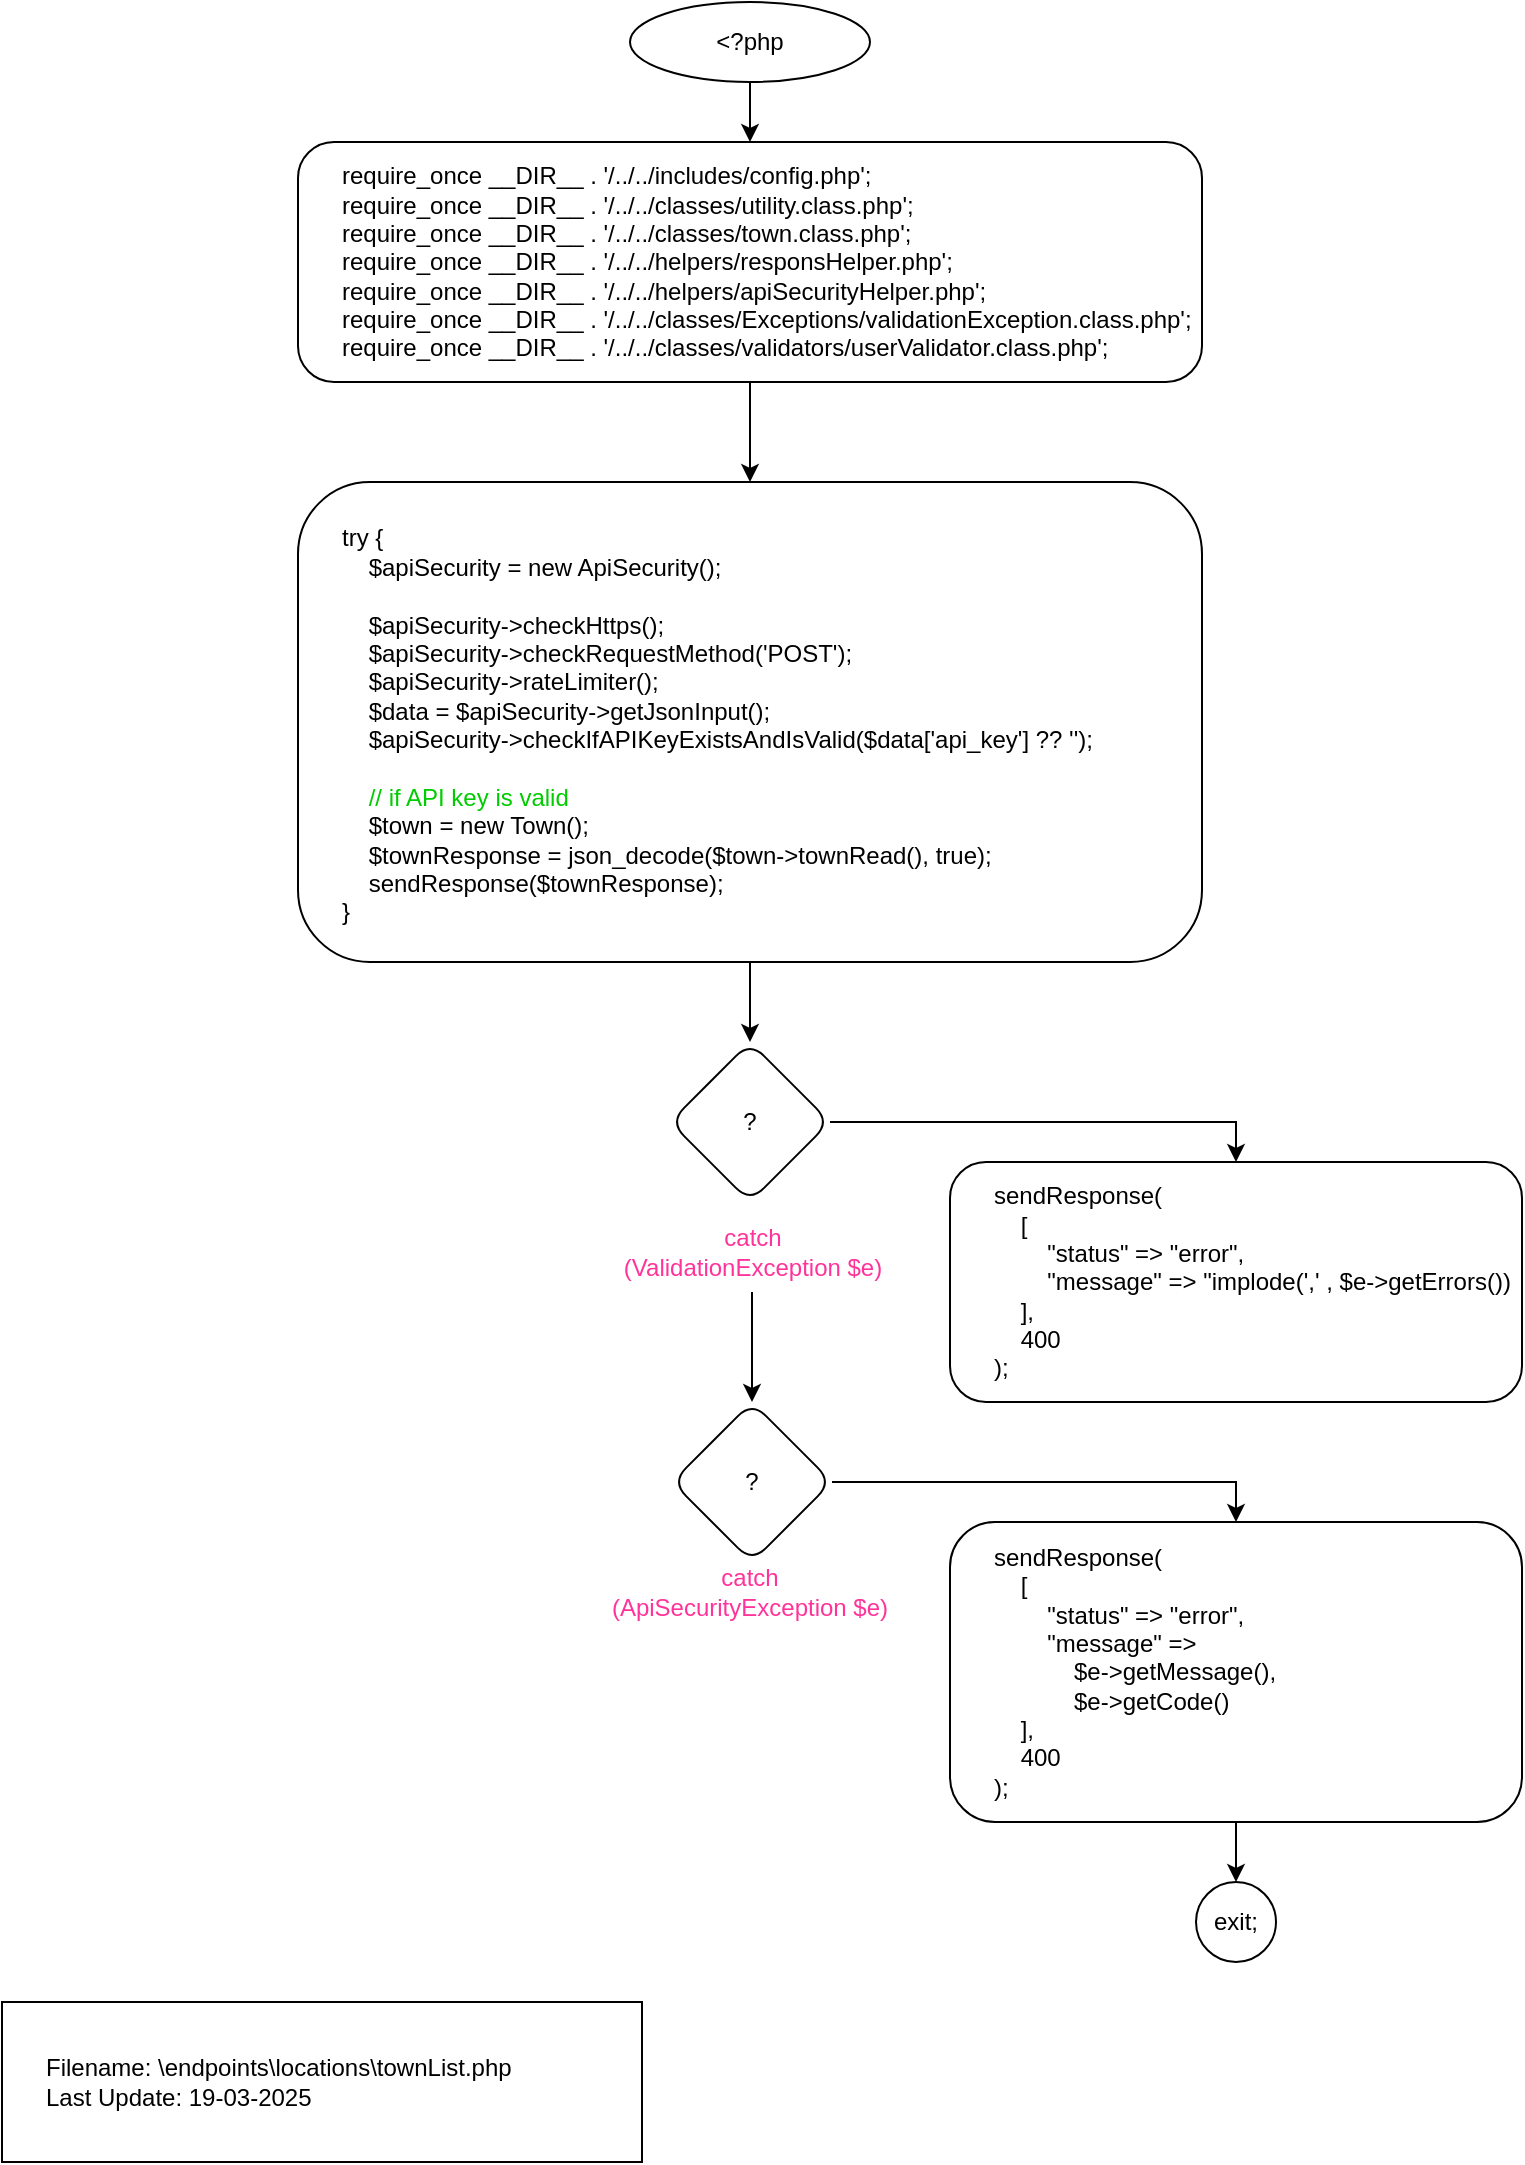<mxfile version="26.0.16" pages="11">
  <diagram name="townList.php" id="M31BY5aTOprwsSKjsGwH">
    <mxGraphModel dx="880" dy="524" grid="1" gridSize="10" guides="1" tooltips="1" connect="1" arrows="1" fold="1" page="1" pageScale="1" pageWidth="827" pageHeight="1169" math="0" shadow="0">
      <root>
        <mxCell id="0" />
        <mxCell id="1" parent="0" />
        <mxCell id="SoKKNeOcZNkd3AV9cQXY-3" style="edgeStyle=orthogonalEdgeStyle;rounded=0;orthogonalLoop=1;jettySize=auto;html=1;entryX=0.5;entryY=0;entryDx=0;entryDy=0;" edge="1" parent="1" source="SoKKNeOcZNkd3AV9cQXY-1" target="SoKKNeOcZNkd3AV9cQXY-2">
          <mxGeometry relative="1" as="geometry" />
        </mxCell>
        <mxCell id="SoKKNeOcZNkd3AV9cQXY-1" value="&amp;lt;?php" style="ellipse;whiteSpace=wrap;html=1;" vertex="1" parent="1">
          <mxGeometry x="354" y="40" width="120" height="40" as="geometry" />
        </mxCell>
        <mxCell id="SoKKNeOcZNkd3AV9cQXY-5" value="" style="edgeStyle=orthogonalEdgeStyle;rounded=0;orthogonalLoop=1;jettySize=auto;html=1;entryX=0.5;entryY=0;entryDx=0;entryDy=0;" edge="1" parent="1" source="SoKKNeOcZNkd3AV9cQXY-2" target="SoKKNeOcZNkd3AV9cQXY-6">
          <mxGeometry relative="1" as="geometry">
            <mxPoint x="414" y="280" as="targetPoint" />
          </mxGeometry>
        </mxCell>
        <mxCell id="SoKKNeOcZNkd3AV9cQXY-2" value="require_once __DIR__ . &#39;/../../includes/config.php&#39;;&lt;div&gt;require_once __DIR__ . &#39;/../../classes/utility.class.php&#39;;&lt;/div&gt;&lt;div&gt;require_once __DIR__ . &#39;/../../classes/town.class.php&#39;;&lt;/div&gt;&lt;div&gt;require_once __DIR__ . &#39;/../../helpers/responsHelper.php&#39;;&lt;/div&gt;&lt;div&gt;require_once __DIR__ . &#39;/../../helpers/apiSecurityHelper.php&#39;;&lt;/div&gt;&lt;div&gt;require_once __DIR__ . &#39;/../../classes/Exceptions/validationException.class.php&#39;;&lt;/div&gt;&lt;div&gt;require_once __DIR__ . &#39;/../../classes/validators/userValidator.class.php&#39;;&lt;/div&gt;" style="rounded=1;whiteSpace=wrap;html=1;align=left;spacingLeft=20;" vertex="1" parent="1">
          <mxGeometry x="188" y="110" width="452" height="120" as="geometry" />
        </mxCell>
        <mxCell id="SoKKNeOcZNkd3AV9cQXY-10" value="" style="edgeStyle=orthogonalEdgeStyle;rounded=0;orthogonalLoop=1;jettySize=auto;html=1;" edge="1" parent="1" source="SoKKNeOcZNkd3AV9cQXY-6" target="SoKKNeOcZNkd3AV9cQXY-9">
          <mxGeometry relative="1" as="geometry" />
        </mxCell>
        <mxCell id="SoKKNeOcZNkd3AV9cQXY-6" value="&lt;div&gt;&lt;br&gt;&lt;/div&gt;try {&lt;div&gt;&amp;nbsp; &amp;nbsp; $apiSecurity = new ApiSecurity();&lt;/div&gt;&lt;div&gt;&amp;nbsp; &amp;nbsp;&amp;nbsp;&lt;/div&gt;&lt;div&gt;&amp;nbsp; &amp;nbsp; $apiSecurity-&amp;gt;checkHttps();&lt;/div&gt;&lt;div&gt;&amp;nbsp; &amp;nbsp; $apiSecurity-&amp;gt;checkRequestMethod(&#39;POST&#39;);&lt;/div&gt;&lt;div&gt;&amp;nbsp; &amp;nbsp; $apiSecurity-&amp;gt;rateLimiter();&lt;/div&gt;&lt;div&gt;&amp;nbsp; &amp;nbsp; $data = $apiSecurity-&amp;gt;getJsonInput();&lt;/div&gt;&lt;div&gt;&amp;nbsp; &amp;nbsp; $apiSecurity-&amp;gt;checkIfAPIKeyExistsAndIsValid($data[&#39;api_key&#39;] ?? &#39;&#39;);&lt;/div&gt;&lt;div&gt;&lt;br&gt;&lt;/div&gt;&lt;div&gt;&lt;font style=&quot;color: rgb(0, 204, 0);&quot;&gt;&amp;nbsp; &amp;nbsp; // if API key is valid&lt;/font&gt;&lt;/div&gt;&lt;div&gt;&amp;nbsp; &amp;nbsp; $town = new Town();&lt;/div&gt;&lt;div&gt;&amp;nbsp; &amp;nbsp; $townResponse = json_decode($town-&amp;gt;townRead(), true);&lt;/div&gt;&lt;div&gt;&amp;nbsp; &amp;nbsp; sendResponse($townResponse);&lt;/div&gt;&lt;div&gt;}&lt;/div&gt;" style="whiteSpace=wrap;html=1;align=left;rounded=1;verticalAlign=top;spacingLeft=20;" vertex="1" parent="1">
          <mxGeometry x="188" y="280" width="452" height="240" as="geometry" />
        </mxCell>
        <mxCell id="SoKKNeOcZNkd3AV9cQXY-13" value="" style="edgeStyle=orthogonalEdgeStyle;rounded=0;orthogonalLoop=1;jettySize=auto;html=1;entryX=0.5;entryY=0;entryDx=0;entryDy=0;" edge="1" parent="1" source="SoKKNeOcZNkd3AV9cQXY-9" target="SoKKNeOcZNkd3AV9cQXY-12">
          <mxGeometry relative="1" as="geometry" />
        </mxCell>
        <mxCell id="SoKKNeOcZNkd3AV9cQXY-9" value="?" style="rhombus;whiteSpace=wrap;html=1;align=center;verticalAlign=middle;rounded=1;spacingLeft=0;" vertex="1" parent="1">
          <mxGeometry x="374" y="560" width="80" height="80" as="geometry" />
        </mxCell>
        <mxCell id="SoKKNeOcZNkd3AV9cQXY-11" value="catch&lt;div&gt;(ValidationException $e)&lt;/div&gt;" style="text;html=1;align=center;verticalAlign=middle;resizable=0;points=[];autosize=1;strokeColor=none;fillColor=none;fontColor=#FF3399;" vertex="1" parent="1">
          <mxGeometry x="340" y="645" width="150" height="40" as="geometry" />
        </mxCell>
        <mxCell id="SoKKNeOcZNkd3AV9cQXY-12" value="sendResponse(&lt;br&gt;&amp;nbsp; &amp;nbsp; [&lt;br&gt;&amp;nbsp; &amp;nbsp; &amp;nbsp; &amp;nbsp; &quot;status&quot; =&amp;gt; &quot;error&quot;,&lt;div&gt;&amp;nbsp; &amp;nbsp; &amp;nbsp; &amp;nbsp; &quot;message&quot; =&amp;gt; &quot;implode(&#39;,&#39; , $e-&amp;gt;getErrors())&lt;/div&gt;&lt;div&gt;&amp;nbsp; &amp;nbsp; ],&lt;/div&gt;&lt;div&gt;&amp;nbsp; &amp;nbsp; 400&lt;/div&gt;&lt;div&gt;);&lt;/div&gt;" style="whiteSpace=wrap;html=1;rounded=1;spacingLeft=20;align=left;" vertex="1" parent="1">
          <mxGeometry x="514" y="620" width="286" height="120" as="geometry" />
        </mxCell>
        <mxCell id="SoKKNeOcZNkd3AV9cQXY-20" style="edgeStyle=orthogonalEdgeStyle;rounded=0;orthogonalLoop=1;jettySize=auto;html=1;entryX=0.5;entryY=0;entryDx=0;entryDy=0;" edge="1" parent="1" source="SoKKNeOcZNkd3AV9cQXY-14" target="SoKKNeOcZNkd3AV9cQXY-17">
          <mxGeometry relative="1" as="geometry" />
        </mxCell>
        <mxCell id="SoKKNeOcZNkd3AV9cQXY-14" value="?" style="rhombus;whiteSpace=wrap;html=1;align=center;verticalAlign=middle;rounded=1;spacingLeft=0;" vertex="1" parent="1">
          <mxGeometry x="375" y="740" width="80" height="80" as="geometry" />
        </mxCell>
        <mxCell id="SoKKNeOcZNkd3AV9cQXY-15" value="" style="endArrow=classic;html=1;rounded=0;entryX=0.5;entryY=0;entryDx=0;entryDy=0;" edge="1" parent="1" source="SoKKNeOcZNkd3AV9cQXY-11" target="SoKKNeOcZNkd3AV9cQXY-14">
          <mxGeometry width="50" height="50" relative="1" as="geometry">
            <mxPoint x="340" y="710" as="sourcePoint" />
            <mxPoint x="730" y="700" as="targetPoint" />
          </mxGeometry>
        </mxCell>
        <mxCell id="SoKKNeOcZNkd3AV9cQXY-16" value="catch (ApiSecurityException $e)" style="text;html=1;align=center;verticalAlign=middle;whiteSpace=wrap;rounded=0;fontColor=#FF3399;" vertex="1" parent="1">
          <mxGeometry x="342" y="820" width="144" height="30" as="geometry" />
        </mxCell>
        <mxCell id="SoKKNeOcZNkd3AV9cQXY-19" style="edgeStyle=orthogonalEdgeStyle;rounded=0;orthogonalLoop=1;jettySize=auto;html=1;entryX=0.5;entryY=0;entryDx=0;entryDy=0;" edge="1" parent="1" source="SoKKNeOcZNkd3AV9cQXY-17" target="SoKKNeOcZNkd3AV9cQXY-18">
          <mxGeometry relative="1" as="geometry" />
        </mxCell>
        <mxCell id="SoKKNeOcZNkd3AV9cQXY-17" value="sendResponse(&lt;br&gt;&amp;nbsp; &amp;nbsp; [&lt;br&gt;&amp;nbsp; &amp;nbsp; &amp;nbsp; &amp;nbsp; &quot;status&quot; =&amp;gt; &quot;error&quot;,&lt;div&gt;&amp;nbsp; &amp;nbsp; &amp;nbsp; &amp;nbsp; &quot;message&quot; =&amp;gt;&amp;nbsp;&lt;/div&gt;&lt;div&gt;&amp;nbsp; &amp;nbsp; &amp;nbsp; &amp;nbsp; &amp;nbsp; &amp;nbsp; $e-&amp;gt;getMessage(),&lt;/div&gt;&lt;div&gt;&amp;nbsp; &amp;nbsp; &amp;nbsp; &amp;nbsp; &amp;nbsp; &amp;nbsp; $e-&amp;gt;getCode()&lt;/div&gt;&lt;div&gt;&amp;nbsp; &amp;nbsp; ],&lt;/div&gt;&lt;div&gt;&amp;nbsp; &amp;nbsp; 400&lt;/div&gt;&lt;div&gt;);&lt;/div&gt;" style="whiteSpace=wrap;html=1;rounded=1;spacingLeft=20;align=left;" vertex="1" parent="1">
          <mxGeometry x="514" y="800" width="286" height="150" as="geometry" />
        </mxCell>
        <mxCell id="SoKKNeOcZNkd3AV9cQXY-18" value="exit;" style="ellipse;whiteSpace=wrap;html=1;aspect=fixed;" vertex="1" parent="1">
          <mxGeometry x="637" y="980" width="40" height="40" as="geometry" />
        </mxCell>
        <mxCell id="SkOQwDQqwjZ4nv7pme7u-1" value="Filename: \endpoints\locations\townList.php&lt;div&gt;Last Update: 19-03-2025&lt;/div&gt;" style="rounded=0;whiteSpace=wrap;html=1;align=left;spacingLeft=20;" vertex="1" parent="1">
          <mxGeometry x="40" y="1040" width="320" height="80" as="geometry" />
        </mxCell>
      </root>
    </mxGraphModel>
  </diagram>
  <diagram id="guGBvBqBIgwj6JvmyfIR" name="streetList.php">
    <mxGraphModel dx="880" dy="524" grid="1" gridSize="10" guides="1" tooltips="1" connect="1" arrows="1" fold="1" page="1" pageScale="1" pageWidth="827" pageHeight="1169" math="0" shadow="0">
      <root>
        <mxCell id="0" />
        <mxCell id="1" parent="0" />
        <mxCell id="sIGbdYWxlLt386EBgFYj-1" value="&amp;lt;?php" style="ellipse;whiteSpace=wrap;html=1;" vertex="1" parent="1">
          <mxGeometry x="354" y="40" width="120" height="40" as="geometry" />
        </mxCell>
        <mxCell id="sIGbdYWxlLt386EBgFYj-2" value="require_once __DIR__ . &#39;/../../includes/config.php&#39;;&lt;div&gt;require_once __DIR__ . &#39;/../../classes/utility.class.php&#39;;&lt;/div&gt;&lt;div&gt;require_once __DIR__ . &#39;/../../classes/street.class.php&#39;;&lt;/div&gt;&lt;div&gt;require_once __DIR__ . &#39;/../../helpers/responsHelper.php&#39;;&lt;/div&gt;&lt;div&gt;require_once __DIR__ . &#39;/../../helpers/apiSecurityHelper.php&#39;;&lt;/div&gt;&lt;div&gt;require_once __DIR__ . &#39;/../../classes/Exceptions/validationException.class.php&#39;;&lt;/div&gt;&lt;div&gt;require_once __DIR__ . &#39;/../../classes/validators/userValidator.class.php&#39;;&lt;/div&gt;" style="rounded=1;whiteSpace=wrap;html=1;align=left;spacingLeft=20;" vertex="1" parent="1">
          <mxGeometry x="188" y="110" width="452" height="120" as="geometry" />
        </mxCell>
        <mxCell id="4dKY0ez28WQPyNn-CXa--5" value="" style="edgeStyle=orthogonalEdgeStyle;rounded=0;orthogonalLoop=1;jettySize=auto;html=1;" edge="1" parent="1" source="sIGbdYWxlLt386EBgFYj-3" target="4dKY0ez28WQPyNn-CXa--4">
          <mxGeometry relative="1" as="geometry" />
        </mxCell>
        <mxCell id="sIGbdYWxlLt386EBgFYj-3" value="&lt;div&gt;&lt;br&gt;&lt;/div&gt;try {&lt;div&gt;&amp;nbsp; &amp;nbsp; $apiSecurity = new ApiSecurity();&lt;/div&gt;&lt;div&gt;&amp;nbsp; &amp;nbsp;&amp;nbsp;&lt;/div&gt;&lt;div&gt;&amp;nbsp; &amp;nbsp; $apiSecurity-&amp;gt;checkHttps();&lt;/div&gt;&lt;div&gt;&amp;nbsp; &amp;nbsp; $apiSecurity-&amp;gt;checkRequestMethod(&#39;POST&#39;);&lt;/div&gt;&lt;div&gt;&amp;nbsp; &amp;nbsp; $apiSecurity-&amp;gt;rateLimiter();&lt;/div&gt;&lt;div&gt;&amp;nbsp; &amp;nbsp; $data = $apiSecurity-&amp;gt;getJsonInput();&lt;/div&gt;&lt;div&gt;&amp;nbsp; &amp;nbsp; $apiSecurity-&amp;gt;checkIfAPIKeyExistsAndIsValid($data[&#39;api_key&#39;] ?? &#39;&#39;);&lt;/div&gt;&lt;div&gt;&lt;br&gt;&lt;/div&gt;&lt;div&gt;&lt;font style=&quot;color: rgb(0, 204, 0);&quot;&gt;&amp;nbsp; &amp;nbsp; // if API key is valid&lt;/font&gt;&lt;/div&gt;&lt;div&gt;&amp;nbsp; &amp;nbsp; $street = new Street();&lt;/div&gt;&lt;div&gt;&amp;nbsp; &amp;nbsp; $streetResponse = json_decode($street-&amp;gt;streetRead(), true);&lt;/div&gt;&lt;div&gt;&amp;nbsp; &amp;nbsp; sendResponse($streetResponse);&lt;/div&gt;&lt;div&gt;}&lt;/div&gt;" style="whiteSpace=wrap;html=1;align=left;rounded=1;verticalAlign=top;spacingLeft=20;" vertex="1" parent="1">
          <mxGeometry x="188" y="280" width="452" height="240" as="geometry" />
        </mxCell>
        <mxCell id="sIGbdYWxlLt386EBgFYj-4" value="" style="endArrow=classic;html=1;rounded=0;exitX=0.5;exitY=1;exitDx=0;exitDy=0;" edge="1" parent="1" source="sIGbdYWxlLt386EBgFYj-1" target="sIGbdYWxlLt386EBgFYj-2">
          <mxGeometry width="50" height="50" relative="1" as="geometry">
            <mxPoint x="730" y="40" as="sourcePoint" />
            <mxPoint x="740" y="110" as="targetPoint" />
          </mxGeometry>
        </mxCell>
        <mxCell id="sIGbdYWxlLt386EBgFYj-5" value="" style="endArrow=classic;html=1;rounded=0;exitX=0.5;exitY=1;exitDx=0;exitDy=0;entryX=0.5;entryY=0;entryDx=0;entryDy=0;" edge="1" parent="1" source="sIGbdYWxlLt386EBgFYj-2" target="sIGbdYWxlLt386EBgFYj-3">
          <mxGeometry width="50" height="50" relative="1" as="geometry">
            <mxPoint x="690" y="300" as="sourcePoint" />
            <mxPoint x="740" y="250" as="targetPoint" />
          </mxGeometry>
        </mxCell>
        <mxCell id="4dKY0ez28WQPyNn-CXa--7" value="" style="edgeStyle=orthogonalEdgeStyle;rounded=0;orthogonalLoop=1;jettySize=auto;html=1;entryX=0.5;entryY=0;entryDx=0;entryDy=0;" edge="1" parent="1" source="4dKY0ez28WQPyNn-CXa--4" target="4dKY0ez28WQPyNn-CXa--6">
          <mxGeometry relative="1" as="geometry" />
        </mxCell>
        <mxCell id="4dKY0ez28WQPyNn-CXa--4" value="?" style="rhombus;whiteSpace=wrap;html=1;align=center;verticalAlign=middle;rounded=1;spacingLeft=0;" vertex="1" parent="1">
          <mxGeometry x="374" y="560" width="80" height="80" as="geometry" />
        </mxCell>
        <mxCell id="4dKY0ez28WQPyNn-CXa--6" value="sendResponse(&lt;br&gt;&amp;nbsp; &amp;nbsp; [&lt;br&gt;&amp;nbsp; &amp;nbsp; &amp;nbsp; &amp;nbsp; &quot;status&quot; =&amp;gt; &quot;error&quot;,&lt;div&gt;&amp;nbsp; &amp;nbsp; &amp;nbsp; &amp;nbsp; &quot;message&quot; =&amp;gt; &quot;implode(&#39;,&#39; , $e-&amp;gt;getErrors())&lt;/div&gt;&lt;div&gt;&amp;nbsp; &amp;nbsp; ],&lt;/div&gt;&lt;div&gt;&amp;nbsp; &amp;nbsp; 400&lt;/div&gt;&lt;div&gt;);&lt;/div&gt;" style="whiteSpace=wrap;html=1;rounded=1;spacingLeft=20;align=left;" vertex="1" parent="1">
          <mxGeometry x="514" y="620" width="286" height="120" as="geometry" />
        </mxCell>
        <mxCell id="oxySzQ7x_JEKgLJWEM8y-1" value="catch&lt;div&gt;(ValidationException $e)&lt;/div&gt;" style="text;html=1;align=center;verticalAlign=middle;resizable=0;points=[];autosize=1;strokeColor=none;fillColor=none;fontColor=#FF3399;" vertex="1" parent="1">
          <mxGeometry x="339" y="640" width="150" height="40" as="geometry" />
        </mxCell>
        <mxCell id="oxySzQ7x_JEKgLJWEM8y-6" style="edgeStyle=orthogonalEdgeStyle;rounded=0;orthogonalLoop=1;jettySize=auto;html=1;entryX=0.5;entryY=0;entryDx=0;entryDy=0;" edge="1" parent="1" source="oxySzQ7x_JEKgLJWEM8y-2" target="oxySzQ7x_JEKgLJWEM8y-5">
          <mxGeometry relative="1" as="geometry" />
        </mxCell>
        <mxCell id="oxySzQ7x_JEKgLJWEM8y-2" value="?" style="rhombus;whiteSpace=wrap;html=1;align=center;verticalAlign=middle;rounded=1;spacingLeft=0;" vertex="1" parent="1">
          <mxGeometry x="374" y="720" width="80" height="80" as="geometry" />
        </mxCell>
        <mxCell id="oxySzQ7x_JEKgLJWEM8y-3" style="edgeStyle=orthogonalEdgeStyle;rounded=0;orthogonalLoop=1;jettySize=auto;html=1;entryX=0.5;entryY=0;entryDx=0;entryDy=0;" edge="1" parent="1" source="oxySzQ7x_JEKgLJWEM8y-1" target="oxySzQ7x_JEKgLJWEM8y-2">
          <mxGeometry relative="1" as="geometry">
            <mxPoint x="414" y="780" as="targetPoint" />
          </mxGeometry>
        </mxCell>
        <mxCell id="KKRxwn1vlOYUrcVXbRJ7-2" style="edgeStyle=orthogonalEdgeStyle;rounded=0;orthogonalLoop=1;jettySize=auto;html=1;" edge="1" parent="1" source="oxySzQ7x_JEKgLJWEM8y-5" target="KKRxwn1vlOYUrcVXbRJ7-1">
          <mxGeometry relative="1" as="geometry" />
        </mxCell>
        <mxCell id="oxySzQ7x_JEKgLJWEM8y-5" value="sendResponse(&lt;br&gt;&amp;nbsp; &amp;nbsp; [&lt;br&gt;&amp;nbsp; &amp;nbsp; &amp;nbsp; &amp;nbsp; &quot;status&quot; =&amp;gt; &quot;error&quot;,&lt;div&gt;&amp;nbsp; &amp;nbsp; &amp;nbsp; &amp;nbsp; &quot;message&quot; =&amp;gt;&amp;nbsp;&lt;/div&gt;&lt;div&gt;&amp;nbsp; &amp;nbsp; &amp;nbsp; &amp;nbsp; &amp;nbsp; &amp;nbsp; $e-&amp;gt;getMessage(),&lt;/div&gt;&lt;div&gt;&amp;nbsp; &amp;nbsp; &amp;nbsp; &amp;nbsp; &amp;nbsp; &amp;nbsp; $e-&amp;gt;getCode()&lt;/div&gt;&lt;div&gt;&amp;nbsp; &amp;nbsp; ],&lt;/div&gt;&lt;div&gt;&amp;nbsp; &amp;nbsp; 400&lt;/div&gt;&lt;div&gt;);&lt;/div&gt;" style="whiteSpace=wrap;html=1;rounded=1;spacingLeft=20;align=left;" vertex="1" parent="1">
          <mxGeometry x="514" y="780" width="286" height="140" as="geometry" />
        </mxCell>
        <mxCell id="fsX9Ivu-sFPYEZ2K-YJm-1" value="catch (ApiSecurityException $e)" style="text;html=1;align=center;verticalAlign=middle;whiteSpace=wrap;rounded=0;fontColor=#FF3399;" vertex="1" parent="1">
          <mxGeometry x="342" y="810" width="144" height="30" as="geometry" />
        </mxCell>
        <mxCell id="KKRxwn1vlOYUrcVXbRJ7-1" value="exit;" style="ellipse;whiteSpace=wrap;html=1;aspect=fixed;" vertex="1" parent="1">
          <mxGeometry x="637" y="950" width="40" height="40" as="geometry" />
        </mxCell>
        <mxCell id="wJVV1kmZNKYA2gkplnvR-1" value="Filename: \endpoints\locations\streetList.php&lt;div&gt;Last Update: 19-03-2025&lt;/div&gt;" style="rounded=0;whiteSpace=wrap;html=1;align=left;spacingLeft=20;" vertex="1" parent="1">
          <mxGeometry x="40" y="1040" width="320" height="80" as="geometry" />
        </mxCell>
      </root>
    </mxGraphModel>
  </diagram>
  <diagram id="EuF-dD526xKG8SsANK5V" name="destinationList">
    <mxGraphModel dx="880" dy="524" grid="1" gridSize="10" guides="1" tooltips="1" connect="1" arrows="1" fold="1" page="1" pageScale="1" pageWidth="827" pageHeight="1169" math="0" shadow="0">
      <root>
        <mxCell id="0" />
        <mxCell id="1" parent="0" />
        <mxCell id="eMufvqMuO_hOdsbeHBka-1" value="&amp;lt;?php" style="ellipse;whiteSpace=wrap;html=1;" vertex="1" parent="1">
          <mxGeometry x="354" y="40" width="120" height="40" as="geometry" />
        </mxCell>
        <mxCell id="eMufvqMuO_hOdsbeHBka-2" value="require_once __DIR__ . &#39;/../../includes/config.php&#39;;&lt;div&gt;require_once __DIR__ . &#39;/../../classes/utility.class.php&#39;;&lt;/div&gt;&lt;div&gt;require_once __DIR__ . &#39;/../../classes/destination.class.php&#39;;&lt;/div&gt;&lt;div&gt;require_once __DIR__ . &#39;/../../helpers/responsHelper.php&#39;;&lt;/div&gt;&lt;div&gt;require_once __DIR__ . &#39;/../../helpers/apiSecurityHelper.php&#39;;&lt;/div&gt;&lt;div&gt;require_once __DIR__ . &#39;/../../classes/Exceptions/validationException.class.php&#39;;&lt;/div&gt;&lt;div&gt;require_once __DIR__ . &#39;/../../classes/validators/userValidator.class.php&#39;;&lt;/div&gt;" style="rounded=1;whiteSpace=wrap;html=1;align=left;spacingLeft=20;" vertex="1" parent="1">
          <mxGeometry x="188" y="110" width="452" height="120" as="geometry" />
        </mxCell>
        <mxCell id="eMufvqMuO_hOdsbeHBka-3" value="" style="edgeStyle=orthogonalEdgeStyle;rounded=0;orthogonalLoop=1;jettySize=auto;html=1;" edge="1" parent="1" source="eMufvqMuO_hOdsbeHBka-4" target="eMufvqMuO_hOdsbeHBka-8">
          <mxGeometry relative="1" as="geometry" />
        </mxCell>
        <mxCell id="eMufvqMuO_hOdsbeHBka-4" value="&lt;div&gt;&lt;br&gt;&lt;/div&gt;try {&lt;div&gt;&amp;nbsp; &amp;nbsp; $apiSecurity = new ApiSecurity();&lt;/div&gt;&lt;div&gt;&amp;nbsp; &amp;nbsp;&amp;nbsp;&lt;/div&gt;&lt;div&gt;&amp;nbsp; &amp;nbsp; $apiSecurity-&amp;gt;checkHttps();&lt;/div&gt;&lt;div&gt;&amp;nbsp; &amp;nbsp; $apiSecurity-&amp;gt;checkRequestMethod(&#39;POST&#39;);&lt;/div&gt;&lt;div&gt;&amp;nbsp; &amp;nbsp; $apiSecurity-&amp;gt;rateLimiter();&lt;/div&gt;&lt;div&gt;&amp;nbsp; &amp;nbsp; $data = $apiSecurity-&amp;gt;getJsonInput();&lt;/div&gt;&lt;div&gt;&amp;nbsp; &amp;nbsp; $apiSecurity-&amp;gt;checkIfAPIKeyExistsAndIsValid($data[&#39;api_key&#39;] ?? &#39;&#39;);&lt;/div&gt;&lt;div&gt;&lt;br&gt;&lt;/div&gt;&lt;div&gt;&lt;font style=&quot;color: rgb(0, 204, 0);&quot;&gt;&amp;nbsp; &amp;nbsp; // if API key is valid&lt;/font&gt;&lt;/div&gt;&lt;div&gt;&amp;nbsp; &amp;nbsp; $destination = new Destination();&lt;/div&gt;&lt;div&gt;&amp;nbsp; &amp;nbsp; $destinationResponse = $destination-&amp;gt;getAllDestinations();&lt;/div&gt;&lt;div&gt;&amp;nbsp; &amp;nbsp; sendResponse($destinationResponse);&lt;/div&gt;&lt;div&gt;}&lt;/div&gt;" style="whiteSpace=wrap;html=1;align=left;rounded=1;verticalAlign=top;spacingLeft=20;" vertex="1" parent="1">
          <mxGeometry x="188" y="280" width="452" height="240" as="geometry" />
        </mxCell>
        <mxCell id="eMufvqMuO_hOdsbeHBka-5" value="" style="endArrow=classic;html=1;rounded=0;exitX=0.5;exitY=1;exitDx=0;exitDy=0;" edge="1" parent="1" source="eMufvqMuO_hOdsbeHBka-1" target="eMufvqMuO_hOdsbeHBka-2">
          <mxGeometry width="50" height="50" relative="1" as="geometry">
            <mxPoint x="730" y="40" as="sourcePoint" />
            <mxPoint x="740" y="110" as="targetPoint" />
          </mxGeometry>
        </mxCell>
        <mxCell id="eMufvqMuO_hOdsbeHBka-6" value="" style="endArrow=classic;html=1;rounded=0;exitX=0.5;exitY=1;exitDx=0;exitDy=0;entryX=0.5;entryY=0;entryDx=0;entryDy=0;" edge="1" parent="1" source="eMufvqMuO_hOdsbeHBka-2" target="eMufvqMuO_hOdsbeHBka-4">
          <mxGeometry width="50" height="50" relative="1" as="geometry">
            <mxPoint x="690" y="300" as="sourcePoint" />
            <mxPoint x="740" y="250" as="targetPoint" />
          </mxGeometry>
        </mxCell>
        <mxCell id="eMufvqMuO_hOdsbeHBka-7" value="" style="edgeStyle=orthogonalEdgeStyle;rounded=0;orthogonalLoop=1;jettySize=auto;html=1;entryX=0.5;entryY=0;entryDx=0;entryDy=0;" edge="1" parent="1" source="eMufvqMuO_hOdsbeHBka-8" target="eMufvqMuO_hOdsbeHBka-9">
          <mxGeometry relative="1" as="geometry" />
        </mxCell>
        <mxCell id="eMufvqMuO_hOdsbeHBka-8" value="?" style="rhombus;whiteSpace=wrap;html=1;align=center;verticalAlign=middle;rounded=1;spacingLeft=0;" vertex="1" parent="1">
          <mxGeometry x="374" y="560" width="80" height="80" as="geometry" />
        </mxCell>
        <mxCell id="eMufvqMuO_hOdsbeHBka-9" value="sendResponse(&lt;br&gt;&amp;nbsp; &amp;nbsp; [&lt;br&gt;&amp;nbsp; &amp;nbsp; &amp;nbsp; &amp;nbsp; &quot;status&quot; =&amp;gt; &quot;error&quot;,&lt;div&gt;&amp;nbsp; &amp;nbsp; &amp;nbsp; &amp;nbsp; &quot;message&quot; =&amp;gt; &quot;implode(&#39;,&#39; , $e-&amp;gt;getErrors())&lt;/div&gt;&lt;div&gt;&amp;nbsp; &amp;nbsp; ],&lt;/div&gt;&lt;div&gt;&amp;nbsp; &amp;nbsp; 400&lt;/div&gt;&lt;div&gt;);&lt;/div&gt;" style="whiteSpace=wrap;html=1;rounded=1;spacingLeft=20;align=left;" vertex="1" parent="1">
          <mxGeometry x="514" y="620" width="286" height="120" as="geometry" />
        </mxCell>
        <mxCell id="eMufvqMuO_hOdsbeHBka-10" value="catch&lt;div&gt;(ValidationException $e)&lt;/div&gt;" style="text;html=1;align=center;verticalAlign=middle;resizable=0;points=[];autosize=1;strokeColor=none;fillColor=none;fontColor=#FF3399;" vertex="1" parent="1">
          <mxGeometry x="339" y="640" width="150" height="40" as="geometry" />
        </mxCell>
        <mxCell id="eMufvqMuO_hOdsbeHBka-11" style="edgeStyle=orthogonalEdgeStyle;rounded=0;orthogonalLoop=1;jettySize=auto;html=1;entryX=0.5;entryY=0;entryDx=0;entryDy=0;" edge="1" parent="1" source="eMufvqMuO_hOdsbeHBka-12" target="eMufvqMuO_hOdsbeHBka-15">
          <mxGeometry relative="1" as="geometry" />
        </mxCell>
        <mxCell id="eMufvqMuO_hOdsbeHBka-12" value="?" style="rhombus;whiteSpace=wrap;html=1;align=center;verticalAlign=middle;rounded=1;spacingLeft=0;" vertex="1" parent="1">
          <mxGeometry x="374" y="720" width="80" height="80" as="geometry" />
        </mxCell>
        <mxCell id="eMufvqMuO_hOdsbeHBka-13" style="edgeStyle=orthogonalEdgeStyle;rounded=0;orthogonalLoop=1;jettySize=auto;html=1;entryX=0.5;entryY=0;entryDx=0;entryDy=0;" edge="1" parent="1" source="eMufvqMuO_hOdsbeHBka-10" target="eMufvqMuO_hOdsbeHBka-12">
          <mxGeometry relative="1" as="geometry">
            <mxPoint x="414" y="780" as="targetPoint" />
          </mxGeometry>
        </mxCell>
        <mxCell id="eMufvqMuO_hOdsbeHBka-14" style="edgeStyle=orthogonalEdgeStyle;rounded=0;orthogonalLoop=1;jettySize=auto;html=1;" edge="1" parent="1" source="eMufvqMuO_hOdsbeHBka-15" target="eMufvqMuO_hOdsbeHBka-17">
          <mxGeometry relative="1" as="geometry" />
        </mxCell>
        <mxCell id="eMufvqMuO_hOdsbeHBka-15" value="sendResponse(&lt;br&gt;&amp;nbsp; &amp;nbsp; [&lt;br&gt;&amp;nbsp; &amp;nbsp; &amp;nbsp; &amp;nbsp; &quot;status&quot; =&amp;gt; &quot;error&quot;,&lt;div&gt;&amp;nbsp; &amp;nbsp; &amp;nbsp; &amp;nbsp; &quot;message&quot; =&amp;gt;&amp;nbsp;&lt;/div&gt;&lt;div&gt;&amp;nbsp; &amp;nbsp; &amp;nbsp; &amp;nbsp; &amp;nbsp; &amp;nbsp; $e-&amp;gt;getMessage(),&lt;/div&gt;&lt;div&gt;&amp;nbsp; &amp;nbsp; &amp;nbsp; &amp;nbsp; &amp;nbsp; &amp;nbsp; $e-&amp;gt;getCode()&lt;/div&gt;&lt;div&gt;&amp;nbsp; &amp;nbsp; ],&lt;/div&gt;&lt;div&gt;&amp;nbsp; &amp;nbsp; 400&lt;/div&gt;&lt;div&gt;);&lt;/div&gt;" style="whiteSpace=wrap;html=1;rounded=1;spacingLeft=20;align=left;" vertex="1" parent="1">
          <mxGeometry x="514" y="780" width="286" height="140" as="geometry" />
        </mxCell>
        <mxCell id="eMufvqMuO_hOdsbeHBka-16" value="catch (ApiSecurityException $e)" style="text;html=1;align=center;verticalAlign=middle;whiteSpace=wrap;rounded=0;fontColor=#FF3399;" vertex="1" parent="1">
          <mxGeometry x="342" y="810" width="144" height="30" as="geometry" />
        </mxCell>
        <mxCell id="eMufvqMuO_hOdsbeHBka-17" value="exit;" style="ellipse;whiteSpace=wrap;html=1;aspect=fixed;" vertex="1" parent="1">
          <mxGeometry x="637" y="950" width="40" height="40" as="geometry" />
        </mxCell>
        <mxCell id="Bl84fyXGpYwqzGWlXaJ3-1" value="Filename: \endpoints\locations\destinationList.php&lt;div&gt;Last Update: 19-03-2025&lt;/div&gt;" style="rounded=0;whiteSpace=wrap;html=1;align=left;spacingLeft=20;" vertex="1" parent="1">
          <mxGeometry x="40" y="1040" width="320" height="80" as="geometry" />
        </mxCell>
      </root>
    </mxGraphModel>
  </diagram>
  <diagram id="L68HRvb8SL2568mtcLu7" name="addDestination">
    <mxGraphModel dx="880" dy="524" grid="1" gridSize="10" guides="1" tooltips="1" connect="1" arrows="1" fold="1" page="1" pageScale="1" pageWidth="827" pageHeight="1169" math="0" shadow="0">
      <root>
        <mxCell id="0" />
        <mxCell id="1" parent="0" />
        <mxCell id="HHYuuBf4bpGeSxRhmgnz-1" value="&amp;lt;?php" style="ellipse;whiteSpace=wrap;html=1;" vertex="1" parent="1">
          <mxGeometry x="354" y="40" width="120" height="40" as="geometry" />
        </mxCell>
        <mxCell id="HHYuuBf4bpGeSxRhmgnz-2" value="require_once __DIR__ . &#39;/../../includes/config.php&#39;;&lt;div&gt;require_once __DIR__ . &#39;/../../classes/utility.class.php&#39;;&lt;/div&gt;&lt;div&gt;require_once __DIR__ . &#39;/../../classes/destination.class.php&#39;;&lt;/div&gt;&lt;div&gt;require_once __DIR__ . &#39;/../../classes/town.class.php&#39;;&lt;/div&gt;&lt;div&gt;require_once __DIR__ . &#39;/../../classes/street.class.php&#39;;&lt;/div&gt;&lt;div&gt;require_once __DIR__ . &#39;/../../helpers/responsHelper.php&#39;;&lt;/div&gt;&lt;div&gt;require_once __DIR__ . &#39;/../../helpers/apiSecurityHelper.php&#39;;&lt;/div&gt;&lt;div&gt;require_once __DIR__ . &#39;/../../classes/Exceptions/validationException.class.php&#39;;&lt;/div&gt;&lt;div&gt;require_once __DIR__ . &#39;/../../classes/validators/userValidator.class.php&#39;;&lt;/div&gt;" style="rounded=1;whiteSpace=wrap;html=1;align=left;spacingLeft=20;" vertex="1" parent="1">
          <mxGeometry x="188" y="110" width="452" height="140" as="geometry" />
        </mxCell>
        <mxCell id="HHYuuBf4bpGeSxRhmgnz-7" style="edgeStyle=orthogonalEdgeStyle;rounded=0;orthogonalLoop=1;jettySize=auto;html=1;entryX=0.5;entryY=0;entryDx=0;entryDy=0;" edge="1" parent="1" source="HHYuuBf4bpGeSxRhmgnz-3" target="HHYuuBf4bpGeSxRhmgnz-6">
          <mxGeometry relative="1" as="geometry" />
        </mxCell>
        <mxCell id="HHYuuBf4bpGeSxRhmgnz-3" value="&lt;div&gt;&lt;br&gt;&lt;/div&gt;try {&lt;div&gt;&amp;nbsp; &amp;nbsp; $apiSecurity = new ApiSecurity();&lt;/div&gt;&lt;div&gt;&amp;nbsp; &amp;nbsp;&amp;nbsp;&lt;/div&gt;&lt;div&gt;&amp;nbsp; &amp;nbsp; $apiSecurity-&amp;gt;checkHttps();&lt;/div&gt;&lt;div&gt;&amp;nbsp; &amp;nbsp; $apiSecurity-&amp;gt;checkRequestMethod(&#39;POST&#39;);&lt;/div&gt;&lt;div&gt;&amp;nbsp; &amp;nbsp; $apiSecurity-&amp;gt;rateLimiter();&lt;/div&gt;&lt;div&gt;&amp;nbsp; &amp;nbsp; $data = $apiSecurity-&amp;gt;getJsonInput();&lt;/div&gt;&lt;div&gt;&amp;nbsp; &amp;nbsp; $apiSecurity-&amp;gt;checkIfAPIKeyExistsAndIsValid($data[&#39;api_key&#39;] ?? &#39;&#39;);&lt;/div&gt;&lt;div&gt;&lt;br&gt;&lt;/div&gt;&lt;div&gt;&lt;font style=&quot;color: rgb(0, 204, 0);&quot;&gt;&amp;nbsp; &amp;nbsp; // if API key is valid&lt;/font&gt;&lt;/div&gt;&lt;div&gt;&amp;nbsp; &amp;nbsp; $destination = new Destination();&lt;/div&gt;&lt;div&gt;&amp;nbsp; &amp;nbsp; $town = new Town();&lt;/div&gt;&lt;div&gt;&amp;nbsp; &amp;nbsp; $street = new Street();&lt;/div&gt;&lt;div&gt;&lt;br&gt;&lt;/div&gt;&lt;div&gt;&amp;nbsp; &amp;nbsp; $destination-&amp;gt;setDestination($data[&#39;destinationName&#39;]);&lt;/div&gt;&lt;div&gt;&lt;br&gt;&lt;/div&gt;&lt;div&gt;&amp;nbsp; &amp;nbsp; $townCode = $town-&amp;gt;getTownCodeFromTownName($data[&#39;townName&#39;]);&lt;/div&gt;&lt;div&gt;&amp;nbsp; &amp;nbsp; $destination-&amp;gt;setTownCode($townCode);&lt;/div&gt;&lt;div&gt;&lt;br&gt;&lt;/div&gt;&lt;div&gt;&amp;nbsp; &amp;nbsp; $streetCode = $street-&amp;gt;getStreetCodeFromStreetName($data[&#39;streetName&#39;]);&lt;/div&gt;&lt;div&gt;&lt;br&gt;&lt;/div&gt;" style="whiteSpace=wrap;html=1;align=left;rounded=1;verticalAlign=top;spacingLeft=20;" vertex="1" parent="1">
          <mxGeometry x="188" y="280" width="452" height="340" as="geometry" />
        </mxCell>
        <mxCell id="HHYuuBf4bpGeSxRhmgnz-4" value="" style="endArrow=classic;html=1;rounded=0;exitX=0.5;exitY=1;exitDx=0;exitDy=0;" edge="1" parent="1" source="HHYuuBf4bpGeSxRhmgnz-1" target="HHYuuBf4bpGeSxRhmgnz-2">
          <mxGeometry width="50" height="50" relative="1" as="geometry">
            <mxPoint x="730" y="40" as="sourcePoint" />
            <mxPoint x="740" y="110" as="targetPoint" />
          </mxGeometry>
        </mxCell>
        <mxCell id="HHYuuBf4bpGeSxRhmgnz-5" value="" style="endArrow=classic;html=1;rounded=0;exitX=0.5;exitY=1;exitDx=0;exitDy=0;entryX=0.5;entryY=0;entryDx=0;entryDy=0;" edge="1" parent="1" source="HHYuuBf4bpGeSxRhmgnz-2" target="HHYuuBf4bpGeSxRhmgnz-3">
          <mxGeometry width="50" height="50" relative="1" as="geometry">
            <mxPoint x="690" y="300" as="sourcePoint" />
            <mxPoint x="740" y="250" as="targetPoint" />
          </mxGeometry>
        </mxCell>
        <mxCell id="HHYuuBf4bpGeSxRhmgnz-11" style="edgeStyle=orthogonalEdgeStyle;rounded=0;orthogonalLoop=1;jettySize=auto;html=1;entryX=0.5;entryY=0;entryDx=0;entryDy=0;" edge="1" parent="1" source="HHYuuBf4bpGeSxRhmgnz-6" target="HHYuuBf4bpGeSxRhmgnz-9">
          <mxGeometry relative="1" as="geometry">
            <Array as="points">
              <mxPoint x="615" y="710" />
            </Array>
          </mxGeometry>
        </mxCell>
        <mxCell id="HHYuuBf4bpGeSxRhmgnz-6" value="?" style="rhombus;whiteSpace=wrap;html=1;" vertex="1" parent="1">
          <mxGeometry x="374" y="670" width="80" height="80" as="geometry" />
        </mxCell>
        <mxCell id="HHYuuBf4bpGeSxRhmgnz-18" style="edgeStyle=orthogonalEdgeStyle;rounded=0;orthogonalLoop=1;jettySize=auto;html=1;" edge="1" parent="1" source="HHYuuBf4bpGeSxRhmgnz-8" target="HHYuuBf4bpGeSxRhmgnz-17">
          <mxGeometry relative="1" as="geometry" />
        </mxCell>
        <mxCell id="HHYuuBf4bpGeSxRhmgnz-8" value="$street-&amp;gt;getTownCodeFromStreetCode($streetCode) != $townCode" style="text;html=1;align=center;verticalAlign=middle;whiteSpace=wrap;rounded=0;" vertex="1" parent="1">
          <mxGeometry x="267" y="760" width="294" height="30" as="geometry" />
        </mxCell>
        <mxCell id="HHYuuBf4bpGeSxRhmgnz-9" value="sendResponse(&lt;div&gt;[&lt;/div&gt;&lt;div&gt;&amp;nbsp; &quot;status&quot; =&amp;gt; &quot;error&quot;,&lt;/div&gt;&lt;div&gt;&amp;nbsp; &quot;message&quot; =&amp;gt; &quot;Invalid street name for town selected&quot;&lt;/div&gt;&lt;div&gt;] , 400)&lt;/div&gt;&lt;div&gt;&lt;br&gt;&lt;/div&gt;" style="rounded=1;whiteSpace=wrap;html=1;align=left;spacingLeft=20;" vertex="1" parent="1">
          <mxGeometry x="430" y="800" width="370" height="100" as="geometry" />
        </mxCell>
        <mxCell id="HHYuuBf4bpGeSxRhmgnz-20" value="" style="edgeStyle=orthogonalEdgeStyle;rounded=0;orthogonalLoop=1;jettySize=auto;html=1;" edge="1" parent="1" source="HHYuuBf4bpGeSxRhmgnz-17" target="HHYuuBf4bpGeSxRhmgnz-19">
          <mxGeometry relative="1" as="geometry" />
        </mxCell>
        <mxCell id="HHYuuBf4bpGeSxRhmgnz-17" value="&lt;div&gt;$destination-&amp;gt;setStreetCode($streetCode);&lt;/div&gt;&lt;div&gt;&lt;br&gt;&lt;/div&gt;&lt;div&gt;$response = json_decode($destination-&amp;gt;addDestination(), true);&lt;/div&gt;&lt;div&gt;sendResponse(&lt;/div&gt;&lt;div&gt;&amp;nbsp; &amp;nbsp; [&lt;/div&gt;&lt;div&gt;&amp;nbsp; &amp;nbsp; &amp;nbsp; &amp;nbsp; &quot;status&quot; =&amp;gt; &quot;success&quot;,&lt;br&gt;&amp;nbsp; &amp;nbsp; &amp;nbsp; &amp;nbsp; &quot;data&quot; =&amp;gt; &quot;Destination added successfully&quot;&lt;/div&gt;&lt;div&gt;&amp;nbsp; &amp;nbsp; ], 201);&lt;/div&gt;&lt;div&gt;)}&lt;/div&gt;" style="rounded=1;whiteSpace=wrap;html=1;align=left;spacingLeft=20;" vertex="1" parent="1">
          <mxGeometry x="229" y="920" width="370" height="140" as="geometry" />
        </mxCell>
        <mxCell id="ZVU4E6ssyl7LaLAX6Ghd-2" style="edgeStyle=orthogonalEdgeStyle;rounded=0;orthogonalLoop=1;jettySize=auto;html=1;entryX=0.5;entryY=0;entryDx=0;entryDy=0;" edge="1" parent="1" source="HHYuuBf4bpGeSxRhmgnz-19" target="ZVU4E6ssyl7LaLAX6Ghd-1">
          <mxGeometry relative="1" as="geometry" />
        </mxCell>
        <mxCell id="HHYuuBf4bpGeSxRhmgnz-19" value="?" style="rhombus;whiteSpace=wrap;html=1;align=center;rounded=1;spacingLeft=0;" vertex="1" parent="1">
          <mxGeometry x="374" y="1200" width="80" height="80" as="geometry" />
        </mxCell>
        <mxCell id="ZVU4E6ssyl7LaLAX6Ghd-5" style="edgeStyle=orthogonalEdgeStyle;rounded=0;orthogonalLoop=1;jettySize=auto;html=1;entryX=0.5;entryY=0;entryDx=0;entryDy=0;" edge="1" parent="1" source="HHYuuBf4bpGeSxRhmgnz-21" target="ZVU4E6ssyl7LaLAX6Ghd-3">
          <mxGeometry relative="1" as="geometry" />
        </mxCell>
        <mxCell id="HHYuuBf4bpGeSxRhmgnz-21" value="catch (ValidationException $e)" style="text;html=1;align=center;verticalAlign=middle;whiteSpace=wrap;rounded=0;fontColor=#FF3399;" vertex="1" parent="1">
          <mxGeometry x="327" y="1280" width="174" height="30" as="geometry" />
        </mxCell>
        <mxCell id="ZVU4E6ssyl7LaLAX6Ghd-1" value="sendResponse(&lt;br&gt;&amp;nbsp; &amp;nbsp; [&lt;br&gt;&amp;nbsp; &amp;nbsp; &amp;nbsp; &amp;nbsp; &quot;status&quot; =&amp;gt; &quot;error&quot;,&lt;div&gt;&amp;nbsp; &amp;nbsp; &amp;nbsp; &amp;nbsp; &quot;message&quot; =&amp;gt; &quot;implode(&#39;,&#39; , $e-&amp;gt;getErrors())&lt;/div&gt;&lt;div&gt;&amp;nbsp; &amp;nbsp; ],&lt;/div&gt;&lt;div&gt;&amp;nbsp; &amp;nbsp; 400&lt;/div&gt;&lt;div&gt;);&lt;/div&gt;" style="whiteSpace=wrap;html=1;rounded=1;spacingLeft=20;align=left;" vertex="1" parent="1">
          <mxGeometry x="514" y="1300" width="286" height="120" as="geometry" />
        </mxCell>
        <mxCell id="eGiqtXGmwZCIqOXlMT5P-3" style="edgeStyle=orthogonalEdgeStyle;rounded=0;orthogonalLoop=1;jettySize=auto;html=1;entryX=0.5;entryY=0;entryDx=0;entryDy=0;" edge="1" parent="1" source="ZVU4E6ssyl7LaLAX6Ghd-3" target="eGiqtXGmwZCIqOXlMT5P-1">
          <mxGeometry relative="1" as="geometry" />
        </mxCell>
        <mxCell id="ZVU4E6ssyl7LaLAX6Ghd-3" value="?" style="rhombus;whiteSpace=wrap;html=1;align=center;rounded=1;spacingLeft=0;" vertex="1" parent="1">
          <mxGeometry x="374" y="1440" width="80" height="80" as="geometry" />
        </mxCell>
        <mxCell id="ZVU4E6ssyl7LaLAX6Ghd-4" value="catch (ApiSecurityException $e)" style="text;html=1;align=center;verticalAlign=middle;whiteSpace=wrap;rounded=0;fontColor=#FF3399;" vertex="1" parent="1">
          <mxGeometry x="327" y="1520" width="174" height="30" as="geometry" />
        </mxCell>
        <mxCell id="eGiqtXGmwZCIqOXlMT5P-4" style="edgeStyle=orthogonalEdgeStyle;rounded=0;orthogonalLoop=1;jettySize=auto;html=1;" edge="1" parent="1" source="eGiqtXGmwZCIqOXlMT5P-1" target="eGiqtXGmwZCIqOXlMT5P-2">
          <mxGeometry relative="1" as="geometry" />
        </mxCell>
        <mxCell id="eGiqtXGmwZCIqOXlMT5P-1" value="sendResponse(&lt;br&gt;&amp;nbsp; &amp;nbsp; [&lt;br&gt;&amp;nbsp; &amp;nbsp; &amp;nbsp; &amp;nbsp; &quot;status&quot; =&amp;gt; &quot;error&quot;,&lt;div&gt;&amp;nbsp; &amp;nbsp; &amp;nbsp; &amp;nbsp; &quot;message&quot; =&amp;gt;&amp;nbsp;&lt;/div&gt;&lt;div&gt;&amp;nbsp; &amp;nbsp; &amp;nbsp; &amp;nbsp; &amp;nbsp; &amp;nbsp; $e-&amp;gt;getMessage(),&lt;/div&gt;&lt;div&gt;&amp;nbsp; &amp;nbsp; &amp;nbsp; &amp;nbsp; &amp;nbsp; &amp;nbsp; $e-&amp;gt;getCode()&lt;/div&gt;&lt;div&gt;&amp;nbsp; &amp;nbsp; ],&lt;/div&gt;&lt;div&gt;&amp;nbsp; &amp;nbsp; 400&lt;/div&gt;&lt;div&gt;);&lt;/div&gt;" style="whiteSpace=wrap;html=1;rounded=1;spacingLeft=20;align=left;" vertex="1" parent="1">
          <mxGeometry x="514" y="1520" width="286" height="140" as="geometry" />
        </mxCell>
        <mxCell id="eGiqtXGmwZCIqOXlMT5P-2" value="exit;" style="ellipse;whiteSpace=wrap;html=1;aspect=fixed;" vertex="1" parent="1">
          <mxGeometry x="637" y="1690" width="40" height="40" as="geometry" />
        </mxCell>
        <mxCell id="XypksWcJdip0Jx25nsOx-1" value="Filename: \endpoints\locations\addDestination.php&lt;div&gt;Last Update: 19-03-2025&lt;/div&gt;" style="rounded=0;whiteSpace=wrap;html=1;align=left;spacingLeft=20;" vertex="1" parent="1">
          <mxGeometry x="40" y="2200" width="320" height="80" as="geometry" />
        </mxCell>
      </root>
    </mxGraphModel>
  </diagram>
  <diagram id="tyGAaEEKicN0LcVQhxSs" name="addBooking.php">
    <mxGraphModel dx="880" dy="524" grid="1" gridSize="10" guides="1" tooltips="1" connect="1" arrows="1" fold="1" page="1" pageScale="1" pageWidth="827" pageHeight="1169" math="0" shadow="0">
      <root>
        <mxCell id="0" />
        <mxCell id="1" parent="0" />
        <mxCell id="bujBcMcF1ZYik9zWbAEJ-3" style="edgeStyle=orthogonalEdgeStyle;rounded=0;orthogonalLoop=1;jettySize=auto;html=1;" edge="1" parent="1" source="bujBcMcF1ZYik9zWbAEJ-1" target="bujBcMcF1ZYik9zWbAEJ-2">
          <mxGeometry relative="1" as="geometry" />
        </mxCell>
        <mxCell id="bujBcMcF1ZYik9zWbAEJ-1" value="&amp;lt;?php" style="ellipse;whiteSpace=wrap;html=1;" vertex="1" parent="1">
          <mxGeometry x="354" y="40" width="120" height="40" as="geometry" />
        </mxCell>
        <mxCell id="bujBcMcF1ZYik9zWbAEJ-5" value="" style="edgeStyle=orthogonalEdgeStyle;rounded=0;orthogonalLoop=1;jettySize=auto;html=1;" edge="1" parent="1" source="bujBcMcF1ZYik9zWbAEJ-2" target="bujBcMcF1ZYik9zWbAEJ-4">
          <mxGeometry relative="1" as="geometry" />
        </mxCell>
        <mxCell id="bujBcMcF1ZYik9zWbAEJ-2" value="require_once __DIR__ . &#39;/../../includes/config.php&#39;;&lt;div&gt;require_once __DIR__ . &#39;/../../classes/utility.class.php&#39;;&lt;/div&gt;&lt;div&gt;require_once __DIR__ . &#39;/../../classes/user.class.php&#39;;&lt;/div&gt;&lt;div&gt;require_once __DIR__ . &#39;/../../classes/userBookings.class.php&#39;;&lt;/div&gt;&lt;div&gt;require_once __DIR__ . &#39;/../../classes/destination.class.php&#39;;&lt;/div&gt;&lt;div&gt;require_once __DIR__ . &#39;/../../helpers/responsHelper.php&#39;;&lt;/div&gt;&lt;div&gt;require_once __DIR__ . &#39;/../../helpers/apiSecurityHelper.php&#39;;&lt;/div&gt;&lt;div&gt;require_once __DIR__ . &#39;/../../classes/Exceptions/validationException.class.php&#39;;&lt;/div&gt;&lt;div&gt;require_once __DIR__ . &#39;/../../classes/validators/userValidator.class.php&#39;;&lt;/div&gt;&lt;div&gt;require_once __DIR__ . &#39;/../../vendor/autoload.php&#39;;&lt;/div&gt;&lt;div&gt;require_once __DIR__ . &#39;/../../helpers/JwtHelper.php&#39;;&lt;/div&gt;" style="rounded=1;whiteSpace=wrap;html=1;align=left;spacingLeft=20;" vertex="1" parent="1">
          <mxGeometry x="188" y="110" width="452" height="180" as="geometry" />
        </mxCell>
        <mxCell id="bujBcMcF1ZYik9zWbAEJ-7" value="" style="edgeStyle=orthogonalEdgeStyle;rounded=0;orthogonalLoop=1;jettySize=auto;html=1;" edge="1" parent="1" source="bujBcMcF1ZYik9zWbAEJ-4" target="bujBcMcF1ZYik9zWbAEJ-6">
          <mxGeometry relative="1" as="geometry" />
        </mxCell>
        <mxCell id="bujBcMcF1ZYik9zWbAEJ-4" value="use Helpers\JwtHelper" style="whiteSpace=wrap;html=1;align=left;rounded=1;spacingLeft=20;" vertex="1" parent="1">
          <mxGeometry x="188" y="330" width="452" height="60" as="geometry" />
        </mxCell>
        <mxCell id="bujBcMcF1ZYik9zWbAEJ-9" style="edgeStyle=orthogonalEdgeStyle;rounded=0;orthogonalLoop=1;jettySize=auto;html=1;entryX=0.5;entryY=0;entryDx=0;entryDy=0;" edge="1" parent="1" source="bujBcMcF1ZYik9zWbAEJ-6" target="bujBcMcF1ZYik9zWbAEJ-8">
          <mxGeometry relative="1" as="geometry" />
        </mxCell>
        <mxCell id="bujBcMcF1ZYik9zWbAEJ-6" value="try {&lt;div&gt;&amp;nbsp; &amp;nbsp; $apiSecurity = new ApiSecurity();&lt;/div&gt;&lt;div&gt;&lt;br&gt;&lt;/div&gt;&lt;div&gt;&amp;nbsp; &amp;nbsp; $apiSecurity-&amp;gt;checkHttps();&lt;/div&gt;&lt;div&gt;&amp;nbsp; &amp;nbsp; $apiSecurity-&amp;gt;checkRequestMethod(&#39;POST&#39;);&lt;/div&gt;&lt;div&gt;&amp;nbsp; &amp;nbsp; $apiSecurity-&amp;gt;rateLimiter();&lt;/div&gt;&lt;div&gt;&lt;br&gt;&lt;/div&gt;&lt;div&gt;&lt;font style=&quot;color: rgb(0, 204, 0);&quot;&gt;&amp;nbsp; &amp;nbsp; // Retrieve the Authorization header&lt;/font&gt;&lt;/div&gt;&lt;div&gt;&amp;nbsp; &amp;nbsp; $headers = apache_request_headers();&lt;/div&gt;&lt;div&gt;&amp;nbsp;&amp;nbsp;&lt;/div&gt;" style="whiteSpace=wrap;html=1;align=left;rounded=1;spacingLeft=20;verticalAlign=top;" vertex="1" parent="1">
          <mxGeometry x="186" y="420" width="456" height="150" as="geometry" />
        </mxCell>
        <mxCell id="bujBcMcF1ZYik9zWbAEJ-16" value="" style="edgeStyle=orthogonalEdgeStyle;rounded=0;orthogonalLoop=1;jettySize=auto;html=1;" edge="1" parent="1" source="bujBcMcF1ZYik9zWbAEJ-8" target="bujBcMcF1ZYik9zWbAEJ-15">
          <mxGeometry relative="1" as="geometry" />
        </mxCell>
        <mxCell id="bujBcMcF1ZYik9zWbAEJ-17" value="Yes" style="edgeLabel;html=1;align=center;verticalAlign=middle;resizable=0;points=[];" vertex="1" connectable="0" parent="bujBcMcF1ZYik9zWbAEJ-16">
          <mxGeometry x="-0.3" y="2" relative="1" as="geometry">
            <mxPoint as="offset" />
          </mxGeometry>
        </mxCell>
        <mxCell id="bujBcMcF1ZYik9zWbAEJ-8" value="?" style="rhombus;whiteSpace=wrap;html=1;rounded=1;" vertex="1" parent="1">
          <mxGeometry x="374" y="620" width="80" height="80" as="geometry" />
        </mxCell>
        <mxCell id="bujBcMcF1ZYik9zWbAEJ-19" value="" style="edgeStyle=orthogonalEdgeStyle;rounded=0;orthogonalLoop=1;jettySize=auto;html=1;" edge="1" parent="1" source="bujBcMcF1ZYik9zWbAEJ-10" target="bujBcMcF1ZYik9zWbAEJ-18">
          <mxGeometry relative="1" as="geometry" />
        </mxCell>
        <mxCell id="bujBcMcF1ZYik9zWbAEJ-20" value="Yes" style="edgeLabel;html=1;align=center;verticalAlign=middle;resizable=0;points=[];" vertex="1" connectable="0" parent="bujBcMcF1ZYik9zWbAEJ-19">
          <mxGeometry x="-0.233" y="4" relative="1" as="geometry">
            <mxPoint y="2" as="offset" />
          </mxGeometry>
        </mxCell>
        <mxCell id="bujBcMcF1ZYik9zWbAEJ-10" value="?" style="rhombus;whiteSpace=wrap;html=1;rounded=1;" vertex="1" parent="1">
          <mxGeometry x="374" y="860" width="80" height="80" as="geometry" />
        </mxCell>
        <mxCell id="bujBcMcF1ZYik9zWbAEJ-22" style="edgeStyle=orthogonalEdgeStyle;rounded=0;orthogonalLoop=1;jettySize=auto;html=1;" edge="1" parent="1" source="bujBcMcF1ZYik9zWbAEJ-12" target="bujBcMcF1ZYik9zWbAEJ-21">
          <mxGeometry relative="1" as="geometry" />
        </mxCell>
        <mxCell id="bujBcMcF1ZYik9zWbAEJ-12" value="!isset($headers[&#39;Authorization&#39;])" style="text;html=1;align=center;verticalAlign=middle;resizable=0;points=[];autosize=1;strokeColor=none;fillColor=none;" vertex="1" parent="1">
          <mxGeometry x="319" y="700" width="190" height="30" as="geometry" />
        </mxCell>
        <mxCell id="bujBcMcF1ZYik9zWbAEJ-15" value="throw new exception(&quot;Missing Authorization Number&quot;);" style="whiteSpace=wrap;html=1;align=left;spacingLeft=20;rounded=1;" vertex="1" parent="1">
          <mxGeometry x="514" y="630" width="286" height="60" as="geometry" />
        </mxCell>
        <mxCell id="bujBcMcF1ZYik9zWbAEJ-18" value="throw new Exception(&quot;Invalid Authorization header format. Expected &#39;Bearer &amp;lt;token&amp;gt;&#39;.&quot;" style="whiteSpace=wrap;html=1;align=center;spacingLeft=20;rounded=1;" vertex="1" parent="1">
          <mxGeometry x="514" y="870" width="286" height="60" as="geometry" />
        </mxCell>
        <mxCell id="bujBcMcF1ZYik9zWbAEJ-24" style="edgeStyle=orthogonalEdgeStyle;rounded=0;orthogonalLoop=1;jettySize=auto;html=1;entryX=0.5;entryY=0;entryDx=0;entryDy=0;" edge="1" parent="1" source="bujBcMcF1ZYik9zWbAEJ-21" target="bujBcMcF1ZYik9zWbAEJ-10">
          <mxGeometry relative="1" as="geometry" />
        </mxCell>
        <mxCell id="bujBcMcF1ZYik9zWbAEJ-21" value="$autHeader = $headers[&#39;Authorization&#39;];" style="rounded=1;whiteSpace=wrap;html=1;" vertex="1" parent="1">
          <mxGeometry x="188" y="760" width="452" height="60" as="geometry" />
        </mxCell>
        <mxCell id="bujBcMcF1ZYik9zWbAEJ-27" style="edgeStyle=orthogonalEdgeStyle;rounded=0;orthogonalLoop=1;jettySize=auto;html=1;" edge="1" parent="1" source="bujBcMcF1ZYik9zWbAEJ-25" target="bujBcMcF1ZYik9zWbAEJ-26">
          <mxGeometry relative="1" as="geometry" />
        </mxCell>
        <mxCell id="bujBcMcF1ZYik9zWbAEJ-25" value="stripos($autHeader, &#39;Bearer&#39;) !==0)" style="text;html=1;align=center;verticalAlign=middle;whiteSpace=wrap;rounded=0;" vertex="1" parent="1">
          <mxGeometry x="312" y="940" width="204" height="30" as="geometry" />
        </mxCell>
        <mxCell id="bujBcMcF1ZYik9zWbAEJ-29" value="" style="edgeStyle=orthogonalEdgeStyle;rounded=0;orthogonalLoop=1;jettySize=auto;html=1;" edge="1" parent="1" source="bujBcMcF1ZYik9zWbAEJ-26" target="bujBcMcF1ZYik9zWbAEJ-28">
          <mxGeometry relative="1" as="geometry" />
        </mxCell>
        <mxCell id="bujBcMcF1ZYik9zWbAEJ-26" value="&lt;font style=&quot;color: rgb(0, 204, 0);&quot;&gt;// Extract the token portion from the header&lt;/font&gt;&lt;div&gt;$jwtToken = substr($authHeader, 7);&lt;/div&gt;&lt;div&gt;&lt;br&gt;&lt;/div&gt;&lt;div&gt;&lt;font style=&quot;color: rgb(0, 204, 0);&quot;&gt;// Retrieve your secret key from the invironment (.env)&lt;/font&gt;&lt;/div&gt;&lt;div&gt;$secretKey = getenv(&#39;JWT_KEY&#39;);&lt;/div&gt;" style="rounded=1;whiteSpace=wrap;html=1;align=left;spacingLeft=20;verticalAlign=top;" vertex="1" parent="1">
          <mxGeometry x="188" y="1000" width="452" height="90" as="geometry" />
        </mxCell>
        <mxCell id="bujBcMcF1ZYik9zWbAEJ-32" value="" style="edgeStyle=orthogonalEdgeStyle;rounded=0;orthogonalLoop=1;jettySize=auto;html=1;" edge="1" parent="1" source="bujBcMcF1ZYik9zWbAEJ-28" target="bujBcMcF1ZYik9zWbAEJ-31">
          <mxGeometry relative="1" as="geometry" />
        </mxCell>
        <mxCell id="bujBcMcF1ZYik9zWbAEJ-28" value="?" style="rhombus;whiteSpace=wrap;html=1;align=center;verticalAlign=middle;rounded=1;spacingLeft=0;" vertex="1" parent="1">
          <mxGeometry x="374" y="1205" width="80" height="80" as="geometry" />
        </mxCell>
        <mxCell id="bujBcMcF1ZYik9zWbAEJ-36" style="edgeStyle=orthogonalEdgeStyle;rounded=0;orthogonalLoop=1;jettySize=auto;html=1;entryX=0.5;entryY=0;entryDx=0;entryDy=0;" edge="1" parent="1" source="bujBcMcF1ZYik9zWbAEJ-30" target="bujBcMcF1ZYik9zWbAEJ-35">
          <mxGeometry relative="1" as="geometry" />
        </mxCell>
        <mxCell id="bujBcMcF1ZYik9zWbAEJ-30" value="(!$secretKey)" style="text;html=1;align=center;verticalAlign=middle;whiteSpace=wrap;rounded=0;" vertex="1" parent="1">
          <mxGeometry x="348" y="1290" width="132" height="30" as="geometry" />
        </mxCell>
        <mxCell id="bujBcMcF1ZYik9zWbAEJ-31" value="throw new Exception(&quot;JWT_KEY is not set in environment variables.&quot;)" style="whiteSpace=wrap;html=1;rounded=1;spacingLeft=0;" vertex="1" parent="1">
          <mxGeometry x="514" y="1215" width="286" height="60" as="geometry" />
        </mxCell>
        <mxCell id="bujBcMcF1ZYik9zWbAEJ-38" style="edgeStyle=orthogonalEdgeStyle;rounded=0;orthogonalLoop=1;jettySize=auto;html=1;entryX=0.5;entryY=0;entryDx=0;entryDy=0;" edge="1" parent="1" source="bujBcMcF1ZYik9zWbAEJ-35" target="bujBcMcF1ZYik9zWbAEJ-37">
          <mxGeometry relative="1" as="geometry" />
        </mxCell>
        <mxCell id="bujBcMcF1ZYik9zWbAEJ-35" value="&lt;font style=&quot;color: rgb(0, 204, 0);&quot;&gt;// Instantiate the helper with the secret key&lt;/font&gt;&lt;div&gt;$decoded = new JwtHelper($secretKey);&lt;/div&gt;&lt;div&gt;&lt;br&gt;&lt;/div&gt;&lt;div&gt;&lt;font style=&quot;color: rgb(0, 204, 0);&quot;&gt;// Use the helper to decode and verify the token&lt;/font&gt;&lt;/div&gt;&lt;div&gt;$decoded = $jwtHelper-&amp;gt;decodeToken($jwtToken);&lt;/div&gt;&lt;div&gt;$userId = $decoded-&amp;gt;userId;&lt;/div&gt;&lt;div&gt;&lt;br&gt;&lt;/div&gt;&lt;div&gt;&lt;font style=&quot;color: rgb(0, 204, 0);&quot;&gt;// Validate the token against Redis to ensure it&#39;s not revoked&lt;/font&gt;&lt;/div&gt;&lt;div&gt;$redis = new Redis();&lt;/div&gt;&lt;div&gt;$redis-&amp;gt;connect(&#39;redis&#39;, 6379); // Adjust port as needed&lt;/div&gt;" style="rounded=1;whiteSpace=wrap;html=1;align=left;spacingLeft=20;verticalAlign=top;" vertex="1" parent="1">
          <mxGeometry x="188" y="1360" width="452" height="170" as="geometry" />
        </mxCell>
        <mxCell id="bujBcMcF1ZYik9zWbAEJ-37" value="?" style="rhombus;whiteSpace=wrap;html=1;rounded=1;" vertex="1" parent="1">
          <mxGeometry x="374" y="1560" width="80" height="80" as="geometry" />
        </mxCell>
        <mxCell id="bujBcMcF1ZYik9zWbAEJ-44" style="edgeStyle=orthogonalEdgeStyle;rounded=0;orthogonalLoop=1;jettySize=auto;html=1;entryX=0.5;entryY=0;entryDx=0;entryDy=0;" edge="1" parent="1" source="bujBcMcF1ZYik9zWbAEJ-39" target="bujBcMcF1ZYik9zWbAEJ-43">
          <mxGeometry relative="1" as="geometry" />
        </mxCell>
        <mxCell id="bujBcMcF1ZYik9zWbAEJ-39" value="!$redis-&amp;gt;ping()" style="text;html=1;align=center;verticalAlign=middle;whiteSpace=wrap;rounded=0;" vertex="1" parent="1">
          <mxGeometry x="366" y="1640" width="96" height="48" as="geometry" />
        </mxCell>
        <mxCell id="bujBcMcF1ZYik9zWbAEJ-40" value="throw next exception(&quot;could not connect to Redis.&quot;);" style="whiteSpace=wrap;html=1;rounded=1;spacingLeft=0;" vertex="1" parent="1">
          <mxGeometry x="516" y="1620" width="286" height="60" as="geometry" />
        </mxCell>
        <mxCell id="bujBcMcF1ZYik9zWbAEJ-41" style="edgeStyle=orthogonalEdgeStyle;rounded=0;orthogonalLoop=1;jettySize=auto;html=1;entryX=0.458;entryY=-0.017;entryDx=0;entryDy=0;entryPerimeter=0;" edge="1" parent="1" source="bujBcMcF1ZYik9zWbAEJ-37" target="bujBcMcF1ZYik9zWbAEJ-40">
          <mxGeometry relative="1" as="geometry" />
        </mxCell>
        <mxCell id="bujBcMcF1ZYik9zWbAEJ-42" value="Yes" style="edgeLabel;html=1;align=center;verticalAlign=middle;resizable=0;points=[];" vertex="1" connectable="0" parent="bujBcMcF1ZYik9zWbAEJ-41">
          <mxGeometry x="0.189" y="3" relative="1" as="geometry">
            <mxPoint y="2" as="offset" />
          </mxGeometry>
        </mxCell>
        <mxCell id="bujBcMcF1ZYik9zWbAEJ-46" style="edgeStyle=orthogonalEdgeStyle;rounded=0;orthogonalLoop=1;jettySize=auto;html=1;entryX=0.5;entryY=0;entryDx=0;entryDy=0;" edge="1" parent="1" source="bujBcMcF1ZYik9zWbAEJ-43" target="bujBcMcF1ZYik9zWbAEJ-45">
          <mxGeometry relative="1" as="geometry" />
        </mxCell>
        <mxCell id="bujBcMcF1ZYik9zWbAEJ-43" value="&lt;font style=&quot;color: rgb(0, 204, 0);&quot;&gt;// The key used in the login script might be &quot;auth_token:userId&quot;&lt;/font&gt;&lt;div&gt;$redisKey = &quot;auth_token:&quot; . $decoded-&amp;gt;userId;&lt;/div&gt;&lt;div&gt;$storedToken = $redis-&amp;gt;get($redikKey);&lt;/div&gt;" style="whiteSpace=wrap;html=1;rounded=1;spacingLeft=20;align=left;verticalAlign=top;" vertex="1" parent="1">
          <mxGeometry x="220" y="1724" width="388" height="56" as="geometry" />
        </mxCell>
        <mxCell id="bujBcMcF1ZYik9zWbAEJ-49" style="edgeStyle=orthogonalEdgeStyle;rounded=0;orthogonalLoop=1;jettySize=auto;html=1;entryX=0.5;entryY=0;entryDx=0;entryDy=0;" edge="1" parent="1" source="bujBcMcF1ZYik9zWbAEJ-45" target="bujBcMcF1ZYik9zWbAEJ-48">
          <mxGeometry relative="1" as="geometry" />
        </mxCell>
        <mxCell id="bujBcMcF1ZYik9zWbAEJ-45" value="?" style="rhombus;whiteSpace=wrap;html=1;rounded=1;" vertex="1" parent="1">
          <mxGeometry x="374" y="1820" width="80" height="80" as="geometry" />
        </mxCell>
        <mxCell id="bujBcMcF1ZYik9zWbAEJ-47" value="!$storedToken || $storedToken !== $jwtToken" style="text;html=1;align=center;verticalAlign=middle;whiteSpace=wrap;rounded=0;" vertex="1" parent="1">
          <mxGeometry x="288" y="1900" width="252" height="30" as="geometry" />
        </mxCell>
        <mxCell id="bujBcMcF1ZYik9zWbAEJ-48" value="throw next exception(&quot;Token not found or mismatch in Redis (possibly revoked).&quot;);" style="whiteSpace=wrap;html=1;rounded=1;spacingLeft=0;" vertex="1" parent="1">
          <mxGeometry x="514" y="1940" width="286" height="60" as="geometry" />
        </mxCell>
        <mxCell id="bujBcMcF1ZYik9zWbAEJ-53" value="" style="edgeStyle=orthogonalEdgeStyle;rounded=0;orthogonalLoop=1;jettySize=auto;html=1;" edge="1" parent="1" source="bujBcMcF1ZYik9zWbAEJ-50" target="bujBcMcF1ZYik9zWbAEJ-52">
          <mxGeometry relative="1" as="geometry" />
        </mxCell>
        <mxCell id="bujBcMcF1ZYik9zWbAEJ-50" value="&lt;font style=&quot;color: rgb(0, 204, 0);&quot;&gt;// Now that the token is valid, get the POST data&lt;/font&gt;&lt;div&gt;$data = $apiSecurity-&amp;gt;getJsonInput();&lt;/div&gt;&lt;div&gt;&lt;br&gt;&lt;/div&gt;&lt;div&gt;$destination = new Destination();&lt;/div&gt;&lt;div&gt;$userBookings = new UserBookings();&lt;/div&gt;&lt;div&gt;$destinationId = $destination-&amp;gt;getDestinationName($data[&#39;destinationName&#39;]);&lt;/div&gt;&lt;div&gt;$userBookings = $userBookings-&amp;gt;addUserBooking($userId, $destinationId, $data[&#39;bookingDateTime&#39;] ?? date(&#39;Y-m-d&#39;));&lt;/div&gt;&lt;div&gt;&lt;br&gt;&lt;/div&gt;&lt;div&gt;&lt;font style=&quot;color: rgb(0, 204, 0);&quot;&gt;// Return a success response&amp;nbsp;&lt;/font&gt;&lt;/div&gt;&lt;div&gt;$response = [&lt;/div&gt;&lt;div&gt;&amp;nbsp; &amp;nbsp; &quot;status&quot; =&amp;gt; &quot;success&quot;,&lt;/div&gt;&lt;div&gt;&amp;nbsp; &amp;nbsp; &quot;message&quot; =&amp;gt; &quot;Booking added successfully&quot;,&lt;/div&gt;&lt;div&gt;&amp;nbsp; &amp;nbsp; &quot;userId&quot; =&amp;gt; $userId&lt;/div&gt;&lt;div&gt;];&lt;/div&gt;&lt;div&gt;&lt;br&gt;&lt;/div&gt;&lt;div&gt;sendResponse($response); }&lt;/div&gt;" style="whiteSpace=wrap;html=1;rounded=1;spacingLeft=20;align=left;verticalAlign=top;" vertex="1" parent="1">
          <mxGeometry x="170" y="2040" width="502" height="260" as="geometry" />
        </mxCell>
        <mxCell id="bujBcMcF1ZYik9zWbAEJ-51" style="edgeStyle=orthogonalEdgeStyle;rounded=0;orthogonalLoop=1;jettySize=auto;html=1;entryX=0.485;entryY=-0.071;entryDx=0;entryDy=0;entryPerimeter=0;" edge="1" parent="1" source="bujBcMcF1ZYik9zWbAEJ-47" target="bujBcMcF1ZYik9zWbAEJ-50">
          <mxGeometry relative="1" as="geometry" />
        </mxCell>
        <mxCell id="bujBcMcF1ZYik9zWbAEJ-56" style="edgeStyle=orthogonalEdgeStyle;rounded=0;orthogonalLoop=1;jettySize=auto;html=1;entryX=0.5;entryY=0;entryDx=0;entryDy=0;" edge="1" parent="1" source="bujBcMcF1ZYik9zWbAEJ-52" target="bujBcMcF1ZYik9zWbAEJ-55">
          <mxGeometry relative="1" as="geometry" />
        </mxCell>
        <mxCell id="bujBcMcF1ZYik9zWbAEJ-57" value="Yes" style="edgeLabel;html=1;align=center;verticalAlign=middle;resizable=0;points=[];" vertex="1" connectable="0" parent="bujBcMcF1ZYik9zWbAEJ-56">
          <mxGeometry x="-0.463" y="1" relative="1" as="geometry">
            <mxPoint as="offset" />
          </mxGeometry>
        </mxCell>
        <mxCell id="bujBcMcF1ZYik9zWbAEJ-52" value="?" style="rhombus;whiteSpace=wrap;html=1;align=center;verticalAlign=middle;rounded=1;spacingLeft=0;" vertex="1" parent="1">
          <mxGeometry x="381" y="2360" width="80" height="80" as="geometry" />
        </mxCell>
        <mxCell id="bujBcMcF1ZYik9zWbAEJ-65" style="edgeStyle=orthogonalEdgeStyle;rounded=0;orthogonalLoop=1;jettySize=auto;html=1;entryX=0.5;entryY=0;entryDx=0;entryDy=0;" edge="1" parent="1" source="bujBcMcF1ZYik9zWbAEJ-54" target="bujBcMcF1ZYik9zWbAEJ-58">
          <mxGeometry relative="1" as="geometry" />
        </mxCell>
        <mxCell id="bujBcMcF1ZYik9zWbAEJ-54" value="validationException $e" style="text;html=1;align=center;verticalAlign=middle;whiteSpace=wrap;rounded=0;fontColor=#FF3399;" vertex="1" parent="1">
          <mxGeometry x="342" y="2440" width="158" height="30" as="geometry" />
        </mxCell>
        <mxCell id="bujBcMcF1ZYik9zWbAEJ-55" value="sendResponse([&lt;div&gt;&amp;nbsp; &amp;nbsp; &quot;status&quot; =&amp;gt; &quot;error&quot;,&lt;/div&gt;&lt;div&gt;&amp;nbsp; &amp;nbsp; &quot;message&quot; =&amp;gt; implode(&quot;, &quot;, $e-&amp;gt;getErrors())&lt;/div&gt;&lt;div&gt;], 400);&lt;/div&gt;" style="whiteSpace=wrap;html=1;rounded=1;spacingLeft=20;align=left;" vertex="1" parent="1">
          <mxGeometry x="509" y="2425" width="286" height="95" as="geometry" />
        </mxCell>
        <mxCell id="bujBcMcF1ZYik9zWbAEJ-58" value="?" style="rhombus;whiteSpace=wrap;html=1;align=center;verticalAlign=middle;rounded=1;spacingLeft=0;" vertex="1" parent="1">
          <mxGeometry x="381" y="2540" width="80" height="80" as="geometry" />
        </mxCell>
        <mxCell id="bujBcMcF1ZYik9zWbAEJ-67" style="edgeStyle=orthogonalEdgeStyle;rounded=0;orthogonalLoop=1;jettySize=auto;html=1;" edge="1" parent="1" source="bujBcMcF1ZYik9zWbAEJ-59" target="bujBcMcF1ZYik9zWbAEJ-66">
          <mxGeometry relative="1" as="geometry" />
        </mxCell>
        <mxCell id="bujBcMcF1ZYik9zWbAEJ-59" value="ApiSecurityException $e" style="text;html=1;align=center;verticalAlign=middle;whiteSpace=wrap;rounded=0;fontColor=#FF3399;" vertex="1" parent="1">
          <mxGeometry x="342" y="2620" width="158" height="30" as="geometry" />
        </mxCell>
        <mxCell id="bujBcMcF1ZYik9zWbAEJ-64" style="edgeStyle=orthogonalEdgeStyle;rounded=0;orthogonalLoop=1;jettySize=auto;html=1;entryX=0.5;entryY=0;entryDx=0;entryDy=0;" edge="1" parent="1" source="bujBcMcF1ZYik9zWbAEJ-60" target="bujBcMcF1ZYik9zWbAEJ-63">
          <mxGeometry relative="1" as="geometry" />
        </mxCell>
        <mxCell id="bujBcMcF1ZYik9zWbAEJ-60" value="sendResponse([&lt;div&gt;&amp;nbsp; &amp;nbsp; &quot;status&quot; =&amp;gt; &quot;error&quot;,&lt;/div&gt;&lt;div&gt;&amp;nbsp; &amp;nbsp; &quot;message&quot; =&amp;gt; $e-&amp;gt;getMessage()&lt;/div&gt;&lt;div&gt;], $e-&amp;gt;getCode());&lt;/div&gt;" style="whiteSpace=wrap;html=1;rounded=1;spacingLeft=20;align=left;" vertex="1" parent="1">
          <mxGeometry x="514" y="2620" width="286" height="95" as="geometry" />
        </mxCell>
        <mxCell id="bujBcMcF1ZYik9zWbAEJ-63" value="exit" style="ellipse;whiteSpace=wrap;html=1;aspect=fixed;" vertex="1" parent="1">
          <mxGeometry x="637" y="2750" width="40" height="40" as="geometry" />
        </mxCell>
        <mxCell id="bujBcMcF1ZYik9zWbAEJ-66" value="?" style="rhombus;whiteSpace=wrap;html=1;align=center;verticalAlign=middle;rounded=1;spacingLeft=0;" vertex="1" parent="1">
          <mxGeometry x="381" y="2770" width="80" height="80" as="geometry" />
        </mxCell>
        <mxCell id="bujBcMcF1ZYik9zWbAEJ-68" value="Exception $e" style="text;html=1;align=center;verticalAlign=middle;whiteSpace=wrap;rounded=0;fontColor=#FF3399;" vertex="1" parent="1">
          <mxGeometry x="342" y="2850" width="158" height="30" as="geometry" />
        </mxCell>
        <mxCell id="bujBcMcF1ZYik9zWbAEJ-71" style="edgeStyle=orthogonalEdgeStyle;rounded=0;orthogonalLoop=1;jettySize=auto;html=1;entryX=0.5;entryY=0;entryDx=0;entryDy=0;" edge="1" parent="1" source="bujBcMcF1ZYik9zWbAEJ-69" target="bujBcMcF1ZYik9zWbAEJ-70">
          <mxGeometry relative="1" as="geometry" />
        </mxCell>
        <mxCell id="bujBcMcF1ZYik9zWbAEJ-69" value="sendResponse([&lt;div&gt;&amp;nbsp; &amp;nbsp; &quot;status&quot; =&amp;gt; &quot;error&quot;,&lt;/div&gt;&lt;div&gt;&amp;nbsp; &amp;nbsp; &quot;message&quot; =&amp;gt; $e-&amp;gt;getMessage()&lt;/div&gt;&lt;div&gt;], 500);&lt;/div&gt;" style="whiteSpace=wrap;html=1;rounded=1;spacingLeft=20;align=left;" vertex="1" parent="1">
          <mxGeometry x="514" y="2840" width="286" height="95" as="geometry" />
        </mxCell>
        <mxCell id="bujBcMcF1ZYik9zWbAEJ-70" value="exit" style="ellipse;whiteSpace=wrap;html=1;aspect=fixed;" vertex="1" parent="1">
          <mxGeometry x="637" y="2970" width="40" height="40" as="geometry" />
        </mxCell>
        <mxCell id="sbGn4nfOG_me5KtvPMEK-1" value="Filename: \endpoints\bookings\addBooking.php&lt;div&gt;Last Update: 19-03-2025&lt;/div&gt;" style="rounded=0;whiteSpace=wrap;html=1;align=left;spacingLeft=20;" vertex="1" parent="1">
          <mxGeometry x="40" y="3360" width="320" height="80" as="geometry" />
        </mxCell>
      </root>
    </mxGraphModel>
  </diagram>
  <diagram id="BmnUo9BxtkhApqJqORH5" name="login.php">
    <mxGraphModel dx="1434" dy="836" grid="1" gridSize="10" guides="1" tooltips="1" connect="1" arrows="1" fold="1" page="1" pageScale="1" pageWidth="827" pageHeight="1169" math="0" shadow="0">
      <root>
        <mxCell id="0" />
        <mxCell id="1" parent="0" />
        <mxCell id="pSz5FJXEK4kDcvX-zUAq-4" style="edgeStyle=orthogonalEdgeStyle;rounded=0;orthogonalLoop=1;jettySize=auto;html=1;entryX=0.5;entryY=0;entryDx=0;entryDy=0;" edge="1" parent="1" source="pSz5FJXEK4kDcvX-zUAq-1" target="pSz5FJXEK4kDcvX-zUAq-2">
          <mxGeometry relative="1" as="geometry" />
        </mxCell>
        <mxCell id="pSz5FJXEK4kDcvX-zUAq-1" value="&lt;font style=&quot;color: rgb(102, 102, 255);&quot;&gt;&amp;lt;?php&lt;/font&gt;" style="ellipse;whiteSpace=wrap;html=1;" vertex="1" parent="1">
          <mxGeometry x="354" y="40" width="120" height="40" as="geometry" />
        </mxCell>
        <mxCell id="pSz5FJXEK4kDcvX-zUAq-5" style="edgeStyle=orthogonalEdgeStyle;rounded=0;orthogonalLoop=1;jettySize=auto;html=1;" edge="1" parent="1" source="pSz5FJXEK4kDcvX-zUAq-2" target="pSz5FJXEK4kDcvX-zUAq-3">
          <mxGeometry relative="1" as="geometry" />
        </mxCell>
        <mxCell id="pSz5FJXEK4kDcvX-zUAq-2" value="require_once __DIR__ . &#39;/../../includes/config.php&#39;;&lt;div&gt;require_once __DIR__ . &#39;/../../classes/utility.class.php&#39;;&lt;/div&gt;&lt;div&gt;require_once __DIR__ . &#39;/../../classes/user.class.php&#39;;&lt;/div&gt;&lt;div&gt;require_once __DIR__ . &#39;/../../helpers/responsHelper.php&#39;;&lt;/div&gt;&lt;div&gt;require_once __DIR__ . &#39;/../../helpers/apiSecurityHelper.php&#39;;&lt;/div&gt;&lt;div&gt;require_once __DIR__ . &#39;/../../classes/Exceptions/validationException.class.php&#39;;&lt;/div&gt;&lt;div&gt;require_once __DIR__ . &#39;/../../classes/validators/userValidator.class.php&#39;;&lt;/div&gt;&lt;div&gt;require_once __DIR__ . &#39;/../../vendor/autoload.php&#39;;&lt;/div&gt;&lt;div&gt;require_once __DIR__ . &#39;/../../helpers/JwtHelper.php&#39;;&lt;/div&gt;" style="rounded=1;whiteSpace=wrap;html=1;align=left;spacingLeft=20;" vertex="1" parent="1">
          <mxGeometry x="188" y="110" width="452" height="180" as="geometry" />
        </mxCell>
        <mxCell id="GACRVp5Km_WsQ9EBu7A9-2" value="" style="edgeStyle=orthogonalEdgeStyle;rounded=0;orthogonalLoop=1;jettySize=auto;html=1;" edge="1" parent="1" source="pSz5FJXEK4kDcvX-zUAq-3" target="GACRVp5Km_WsQ9EBu7A9-1">
          <mxGeometry relative="1" as="geometry" />
        </mxCell>
        <mxCell id="pSz5FJXEK4kDcvX-zUAq-3" value="use Helpers\JwtHelper" style="whiteSpace=wrap;html=1;align=left;rounded=1;spacingLeft=20;" vertex="1" parent="1">
          <mxGeometry x="188" y="330" width="452" height="60" as="geometry" />
        </mxCell>
        <mxCell id="GACRVp5Km_WsQ9EBu7A9-4" value="" style="edgeStyle=orthogonalEdgeStyle;rounded=0;orthogonalLoop=1;jettySize=auto;html=1;exitX=0.75;exitY=1;exitDx=0;exitDy=0;" edge="1" parent="1" source="GACRVp5Km_WsQ9EBu7A9-1" target="GACRVp5Km_WsQ9EBu7A9-3">
          <mxGeometry relative="1" as="geometry" />
        </mxCell>
        <mxCell id="GACRVp5Km_WsQ9EBu7A9-1" value="try {&lt;div&gt;&amp;nbsp; &amp;nbsp; $apiSecurity = new ApiSecurity();&lt;/div&gt;&lt;div&gt;&lt;br&gt;&lt;/div&gt;&lt;div&gt;&lt;font style=&quot;color: rgb(0, 204, 0);&quot;&gt;&amp;nbsp; &amp;nbsp; // Perform all security checks&lt;/font&gt;&lt;/div&gt;&lt;div&gt;&amp;nbsp; &amp;nbsp; $apiSecurity-&amp;gt;checkHttps();&lt;/div&gt;&lt;div&gt;&amp;nbsp; &amp;nbsp; $apiSecurity-&amp;gt;checkRequestedMethod(&quot;POST&quot;);&lt;/div&gt;&lt;div&gt;&amp;nbsp; &amp;nbsp; $apiSecurity-&amp;gt;rateLimiter();&lt;/div&gt;&lt;div&gt;&amp;nbsp; &amp;nbsp; $data = $apiSecurity-&amp;gt;getJsonInput();&lt;/div&gt;&lt;div&gt;&lt;br&gt;&lt;/div&gt;&lt;div&gt;&amp;nbsp; &amp;nbsp; UserValidator::validateLogin($data);&lt;/div&gt;&lt;div&gt;&lt;br&gt;&lt;/div&gt;&lt;div&gt;&lt;font style=&quot;color: rgb(0, 204, 0);&quot;&gt;&amp;nbsp; &amp;nbsp; // Initialize User Class and Set Credentials&lt;/font&gt;&lt;/div&gt;&lt;div&gt;&amp;nbsp; &amp;nbsp; $user = new User();&lt;/div&gt;&lt;div&gt;&amp;nbsp; &amp;nbsp; $user-&amp;gt;setUserEmail($data[&#39;email&#39;]);&lt;/div&gt;&lt;div&gt;&amp;nbsp; &amp;nbsp; $user-&amp;gt;setUserPassword($data[&#39;password&#39;]);&lt;/div&gt;&lt;div&gt;&lt;br&gt;&lt;/div&gt;&lt;div&gt;&lt;font style=&quot;color: rgb(0, 204, 0);&quot;&gt;&amp;nbsp; &amp;nbsp; // Call the login method and get the response&lt;/font&gt;&lt;/div&gt;&lt;div&gt;&amp;nbsp; &amp;nbsp; $response = $user-&amp;gt;login();&lt;/div&gt;&lt;div&gt;&lt;font style=&quot;color: rgb(0, 204, 0);&quot;&gt;&amp;nbsp; &amp;nbsp; // Decode the JSON-encoded login response&lt;/font&gt;&lt;/div&gt;&lt;div&gt;&amp;nbsp; &amp;nbsp; $responseData = json_decode($response, true);&lt;/div&gt;&lt;div&gt;&lt;br&gt;&lt;/div&gt;&lt;div&gt;&lt;font style=&quot;color: rgb(0, 204, 0);&quot;&gt;&amp;nbsp; &amp;nbsp; // Validate if the user is active&lt;/font&gt;&lt;/div&gt;&lt;div&gt;&amp;nbsp; &amp;nbsp; UserValidator::isUserActive($responseData);&lt;/div&gt;&lt;div&gt;&lt;br&gt;&lt;/div&gt;" style="whiteSpace=wrap;html=1;align=left;rounded=1;spacingLeft=20;verticalAlign=top;spacingTop=20;" vertex="1" parent="1">
          <mxGeometry x="190" y="470" width="448" height="380" as="geometry" />
        </mxCell>
        <mxCell id="GACRVp5Km_WsQ9EBu7A9-15" style="edgeStyle=orthogonalEdgeStyle;rounded=0;orthogonalLoop=1;jettySize=auto;html=1;" edge="1" parent="1" source="GACRVp5Km_WsQ9EBu7A9-3" target="GACRVp5Km_WsQ9EBu7A9-6">
          <mxGeometry relative="1" as="geometry" />
        </mxCell>
        <mxCell id="GACRVp5Km_WsQ9EBu7A9-17" value="Yes" style="edgeLabel;html=1;align=center;verticalAlign=middle;resizable=0;points=[];" vertex="1" connectable="0" parent="GACRVp5Km_WsQ9EBu7A9-15">
          <mxGeometry x="-0.035" y="5" relative="1" as="geometry">
            <mxPoint y="-4" as="offset" />
          </mxGeometry>
        </mxCell>
        <mxCell id="GACRVp5Km_WsQ9EBu7A9-3" value="?" style="rhombus;whiteSpace=wrap;html=1;align=center;verticalAlign=middle;rounded=1;spacingLeft=0;spacingTop=0;" vertex="1" parent="1">
          <mxGeometry x="486" y="880" width="80" height="80" as="geometry" />
        </mxCell>
        <mxCell id="GACRVp5Km_WsQ9EBu7A9-19" value="" style="edgeStyle=orthogonalEdgeStyle;rounded=0;orthogonalLoop=1;jettySize=auto;html=1;" edge="1" parent="1" source="GACRVp5Km_WsQ9EBu7A9-5" target="GACRVp5Km_WsQ9EBu7A9-18">
          <mxGeometry relative="1" as="geometry" />
        </mxCell>
        <mxCell id="GACRVp5Km_WsQ9EBu7A9-5" value="$responseData[&#39;status&#39;] === &#39;success&#39;" style="text;html=1;align=center;verticalAlign=middle;whiteSpace=wrap;rounded=0;" vertex="1" parent="1">
          <mxGeometry x="418" y="960" width="216" height="30" as="geometry" />
        </mxCell>
        <mxCell id="GACRVp5Km_WsQ9EBu7A9-10" style="edgeStyle=orthogonalEdgeStyle;rounded=0;orthogonalLoop=1;jettySize=auto;html=1;entryX=0.5;entryY=0;entryDx=0;entryDy=0;exitX=0.25;exitY=1;exitDx=0;exitDy=0;" edge="1" parent="1" source="GACRVp5Km_WsQ9EBu7A9-6" target="GACRVp5Km_WsQ9EBu7A9-8">
          <mxGeometry relative="1" as="geometry" />
        </mxCell>
        <mxCell id="GACRVp5Km_WsQ9EBu7A9-6" value="$secretKey = getenv(&#39;JWT_KEY&#39;);" style="whiteSpace=wrap;html=1;rounded=1;spacingLeft=0;spacingTop=0;" vertex="1" parent="1">
          <mxGeometry x="40" y="890" width="276" height="60" as="geometry" />
        </mxCell>
        <mxCell id="GACRVp5Km_WsQ9EBu7A9-14" style="edgeStyle=orthogonalEdgeStyle;rounded=0;orthogonalLoop=1;jettySize=auto;html=1;" edge="1" parent="1" source="GACRVp5Km_WsQ9EBu7A9-8" target="GACRVp5Km_WsQ9EBu7A9-12">
          <mxGeometry relative="1" as="geometry">
            <Array as="points">
              <mxPoint x="160" y="1040" />
              <mxPoint x="160" y="1040" />
            </Array>
          </mxGeometry>
        </mxCell>
        <mxCell id="GACRVp5Km_WsQ9EBu7A9-16" value="Yes" style="edgeLabel;html=1;align=center;verticalAlign=middle;resizable=0;points=[];" vertex="1" connectable="0" parent="GACRVp5Km_WsQ9EBu7A9-14">
          <mxGeometry x="-0.317" y="-2" relative="1" as="geometry">
            <mxPoint as="offset" />
          </mxGeometry>
        </mxCell>
        <mxCell id="GACRVp5Km_WsQ9EBu7A9-8" value="?" style="rhombus;whiteSpace=wrap;html=1;align=center;verticalAlign=middle;rounded=1;spacingLeft=0;spacingTop=0;" vertex="1" parent="1">
          <mxGeometry x="69" y="1000" width="80" height="80" as="geometry" />
        </mxCell>
        <mxCell id="GACRVp5Km_WsQ9EBu7A9-11" value="!$secretKey" style="text;html=1;align=center;verticalAlign=middle;whiteSpace=wrap;rounded=0;" vertex="1" parent="1">
          <mxGeometry x="79" y="1080" width="60" height="30" as="geometry" />
        </mxCell>
        <mxCell id="GACRVp5Km_WsQ9EBu7A9-12" value="throw new Exception(&quot;Secret key is not set.&quot;" style="whiteSpace=wrap;html=1;rounded=1;spacingLeft=0;spacingTop=0;" vertex="1" parent="1">
          <mxGeometry x="190" y="1010" width="250" height="60" as="geometry" />
        </mxCell>
        <mxCell id="GACRVp5Km_WsQ9EBu7A9-21" style="edgeStyle=orthogonalEdgeStyle;rounded=0;orthogonalLoop=1;jettySize=auto;html=1;" edge="1" parent="1" source="GACRVp5Km_WsQ9EBu7A9-18" target="GACRVp5Km_WsQ9EBu7A9-20">
          <mxGeometry relative="1" as="geometry" />
        </mxCell>
        <mxCell id="GACRVp5Km_WsQ9EBu7A9-18" value="&lt;font style=&quot;color: rgb(0, 255, 0);&quot;&gt;// Instantiate the helper with your secret key and algorithm&lt;/font&gt;&lt;div&gt;$jwtHelper = new JwtHelper($secretKey, &#39;HS256&#39;);&lt;/div&gt;&lt;div&gt;&lt;br&gt;&lt;/div&gt;&lt;div&gt;&lt;font style=&quot;color: rgb(0, 204, 0);&quot;&gt;// Build token payload (the helper will add &#39;iat&#39; and &#39;exp&#39; automatically)&lt;/font&gt;&lt;/div&gt;&lt;div&gt;$payload = [&lt;/div&gt;&lt;div&gt;&amp;nbsp; &amp;nbsp; &quot;userId&quot; =&amp;gt; $responseData[&#39;userId&#39;],&lt;/div&gt;&lt;div&gt;&amp;nbsp; &amp;nbsp; &quot;roleId&quot; =&amp;gt; $responseData[&quot;roleId&quot;]&lt;/div&gt;&lt;div&gt;];&lt;/div&gt;&lt;div&gt;&lt;br&gt;&lt;/div&gt;&lt;div&gt;&lt;font style=&quot;color: rgb(0, 255, 0);&quot;&gt;// Generate the JWT token (with a 3600-second expiration)&lt;/font&gt;&lt;/div&gt;&lt;div&gt;$jwt = $jwtHelper-&amp;gt;encodeToken($payload, 3600);&lt;/div&gt;&lt;div&gt;&lt;br&gt;&lt;/div&gt;&lt;div&gt;&lt;font style=&quot;color: rgb(0, 204, 0);&quot;&gt;// Optionally store the token in Redis for sessional management / revocation&lt;/font&gt;&lt;/div&gt;&lt;div&gt;$redis = new Redis();&lt;/div&gt;&lt;div&gt;$redis-&amp;gt;connect(&#39;redis&#39;,6379);&lt;/div&gt;&lt;div&gt;&lt;br&gt;&lt;/div&gt;" style="whiteSpace=wrap;html=1;rounded=1;align=left;spacingLeft=20;verticalAlign=top;spacingTop=20;" vertex="1" parent="1">
          <mxGeometry x="302" y="1200" width="448" height="260" as="geometry" />
        </mxCell>
        <mxCell id="GACRVp5Km_WsQ9EBu7A9-24" value="" style="edgeStyle=orthogonalEdgeStyle;rounded=0;orthogonalLoop=1;jettySize=auto;html=1;" edge="1" parent="1" source="GACRVp5Km_WsQ9EBu7A9-20" target="GACRVp5Km_WsQ9EBu7A9-23">
          <mxGeometry relative="1" as="geometry" />
        </mxCell>
        <mxCell id="GACRVp5Km_WsQ9EBu7A9-25" value="Yes" style="edgeLabel;html=1;align=center;verticalAlign=middle;resizable=0;points=[];" vertex="1" connectable="0" parent="GACRVp5Km_WsQ9EBu7A9-24">
          <mxGeometry x="0.467" y="3" relative="1" as="geometry">
            <mxPoint x="11" y="-3" as="offset" />
          </mxGeometry>
        </mxCell>
        <mxCell id="GACRVp5Km_WsQ9EBu7A9-20" value="?" style="rhombus;whiteSpace=wrap;html=1;align=center;verticalAlign=middle;rounded=1;spacingLeft=0;spacingTop=0;" vertex="1" parent="1">
          <mxGeometry x="486" y="1500" width="80" height="80" as="geometry" />
        </mxCell>
        <mxCell id="GACRVp5Km_WsQ9EBu7A9-27" value="" style="edgeStyle=orthogonalEdgeStyle;rounded=0;orthogonalLoop=1;jettySize=auto;html=1;" edge="1" parent="1" source="GACRVp5Km_WsQ9EBu7A9-22" target="GACRVp5Km_WsQ9EBu7A9-26">
          <mxGeometry relative="1" as="geometry" />
        </mxCell>
        <mxCell id="GACRVp5Km_WsQ9EBu7A9-22" value="!$redis-&amp;gt;ping()" style="text;html=1;align=center;verticalAlign=middle;whiteSpace=wrap;rounded=0;" vertex="1" parent="1">
          <mxGeometry x="472" y="1580" width="108" height="30" as="geometry" />
        </mxCell>
        <mxCell id="GACRVp5Km_WsQ9EBu7A9-23" value="throw new Exception(&quot;Could not connect to Redis&quot;);" style="whiteSpace=wrap;html=1;rounded=1;spacingLeft=0;spacingTop=0;" vertex="1" parent="1">
          <mxGeometry x="70" y="1510" width="300" height="60" as="geometry" />
        </mxCell>
        <mxCell id="GACRVp5Km_WsQ9EBu7A9-29" style="edgeStyle=orthogonalEdgeStyle;rounded=0;orthogonalLoop=1;jettySize=auto;html=1;entryX=0.5;entryY=0;entryDx=0;entryDy=0;" edge="1" parent="1" source="GACRVp5Km_WsQ9EBu7A9-26" target="GACRVp5Km_WsQ9EBu7A9-28">
          <mxGeometry relative="1" as="geometry" />
        </mxCell>
        <mxCell id="GACRVp5Km_WsQ9EBu7A9-26" value="&lt;font style=&quot;color: rgb(0, 204, 0);&quot;&gt;// Set the token in Redis with a TTL of 3600 seconds&lt;/font&gt;&lt;div&gt;$redisKey = &quot;auth_token:&quot;.$responseData[&#39;userId&#39;];&lt;/div&gt;&lt;div&gt;$ttl = 3600; &lt;font style=&quot;color: rgb(0, 204, 0);&quot;&gt;//1 hour&lt;/font&gt;&lt;/div&gt;&lt;div&gt;$result = $redis-&amp;gt;setex($redisKey, $ttl, $jwt);&lt;/div&gt;" style="whiteSpace=wrap;html=1;rounded=1;align=left;spacingLeft=20;" vertex="1" parent="1">
          <mxGeometry x="302" y="1640" width="448" height="90" as="geometry" />
        </mxCell>
        <mxCell id="GACRVp5Km_WsQ9EBu7A9-34" value="" style="edgeStyle=orthogonalEdgeStyle;rounded=0;orthogonalLoop=1;jettySize=auto;html=1;" edge="1" parent="1" source="GACRVp5Km_WsQ9EBu7A9-28" target="GACRVp5Km_WsQ9EBu7A9-33">
          <mxGeometry relative="1" as="geometry" />
        </mxCell>
        <mxCell id="GACRVp5Km_WsQ9EBu7A9-35" value="Yes" style="edgeLabel;html=1;align=center;verticalAlign=middle;resizable=0;points=[];" vertex="1" connectable="0" parent="GACRVp5Km_WsQ9EBu7A9-34">
          <mxGeometry x="0.155" y="2" relative="1" as="geometry">
            <mxPoint y="-2" as="offset" />
          </mxGeometry>
        </mxCell>
        <mxCell id="GACRVp5Km_WsQ9EBu7A9-28" value="?" style="rhombus;whiteSpace=wrap;html=1;align=center;verticalAlign=middle;rounded=1;spacingLeft=0;spacingTop=0;" vertex="1" parent="1">
          <mxGeometry x="486" y="1760" width="80" height="80" as="geometry" />
        </mxCell>
        <mxCell id="GACRVp5Km_WsQ9EBu7A9-37" value="" style="edgeStyle=orthogonalEdgeStyle;rounded=0;orthogonalLoop=1;jettySize=auto;html=1;" edge="1" parent="1" source="GACRVp5Km_WsQ9EBu7A9-30" target="GACRVp5Km_WsQ9EBu7A9-36">
          <mxGeometry relative="1" as="geometry" />
        </mxCell>
        <mxCell id="GACRVp5Km_WsQ9EBu7A9-30" value="!result" style="text;html=1;align=center;verticalAlign=middle;whiteSpace=wrap;rounded=0;" vertex="1" parent="1">
          <mxGeometry x="402" y="1840" width="248" height="30" as="geometry" />
        </mxCell>
        <mxCell id="GACRVp5Km_WsQ9EBu7A9-33" value="error_log(&quot;Failed to add token to Redis&quot;);" style="whiteSpace=wrap;html=1;rounded=1;spacingLeft=0;spacingTop=0;" vertex="1" parent="1">
          <mxGeometry x="69" y="1770" width="301" height="60" as="geometry" />
        </mxCell>
        <mxCell id="GACRVp5Km_WsQ9EBu7A9-40" style="edgeStyle=orthogonalEdgeStyle;rounded=0;orthogonalLoop=1;jettySize=auto;html=1;" edge="1" parent="1" source="GACRVp5Km_WsQ9EBu7A9-36" target="GACRVp5Km_WsQ9EBu7A9-39">
          <mxGeometry relative="1" as="geometry" />
        </mxCell>
        <mxCell id="GACRVp5Km_WsQ9EBu7A9-41" value="Yes" style="edgeLabel;html=1;align=center;verticalAlign=middle;resizable=0;points=[];" vertex="1" connectable="0" parent="GACRVp5Km_WsQ9EBu7A9-40">
          <mxGeometry x="-0.207" y="-3" relative="1" as="geometry">
            <mxPoint y="2" as="offset" />
          </mxGeometry>
        </mxCell>
        <mxCell id="GACRVp5Km_WsQ9EBu7A9-36" value="?" style="rhombus;whiteSpace=wrap;html=1;rounded=1;" vertex="1" parent="1">
          <mxGeometry x="486" y="1925" width="80" height="80" as="geometry" />
        </mxCell>
        <mxCell id="GACRVp5Km_WsQ9EBu7A9-44" style="edgeStyle=orthogonalEdgeStyle;rounded=0;orthogonalLoop=1;jettySize=auto;html=1;entryX=0.5;entryY=0;entryDx=0;entryDy=0;" edge="1" parent="1" source="GACRVp5Km_WsQ9EBu7A9-38" target="GACRVp5Km_WsQ9EBu7A9-42">
          <mxGeometry relative="1" as="geometry" />
        </mxCell>
        <mxCell id="GACRVp5Km_WsQ9EBu7A9-38" value="&lt;font style=&quot;&quot;&gt;catch (ValidationException $e)&lt;/font&gt;" style="text;html=1;align=center;verticalAlign=middle;whiteSpace=wrap;rounded=0;fontColor=#FF3399;" vertex="1" parent="1">
          <mxGeometry x="432" y="2005" width="188" height="30" as="geometry" />
        </mxCell>
        <mxCell id="GACRVp5Km_WsQ9EBu7A9-39" value="sendResponse(&lt;div&gt;[&lt;/div&gt;&lt;div&gt;&amp;nbsp; &amp;nbsp; &quot;status&quot; =&amp;gt; &quot;error&quot;,&lt;/div&gt;&lt;div&gt;&amp;nbsp; &amp;nbsp; &quot;message&quot; =&amp;gt; implode(&#39;, &#39;, $e-&amp;gt;getErrors())&lt;/div&gt;&lt;div&gt;], 400);&lt;/div&gt;&lt;div&gt;&lt;br&gt;&lt;/div&gt;" style="whiteSpace=wrap;html=1;rounded=1;spacingLeft=20;spacingTop=0;align=left;" vertex="1" parent="1">
          <mxGeometry x="69" y="1910" width="301" height="110" as="geometry" />
        </mxCell>
        <mxCell id="GACRVp5Km_WsQ9EBu7A9-46" style="edgeStyle=orthogonalEdgeStyle;rounded=0;orthogonalLoop=1;jettySize=auto;html=1;entryX=1;entryY=0.5;entryDx=0;entryDy=0;" edge="1" parent="1" source="GACRVp5Km_WsQ9EBu7A9-42" target="GACRVp5Km_WsQ9EBu7A9-45">
          <mxGeometry relative="1" as="geometry" />
        </mxCell>
        <mxCell id="GACRVp5Km_WsQ9EBu7A9-42" value="?" style="rhombus;whiteSpace=wrap;html=1;rounded=1;" vertex="1" parent="1">
          <mxGeometry x="486" y="2080" width="80" height="80" as="geometry" />
        </mxCell>
        <mxCell id="GACRVp5Km_WsQ9EBu7A9-49" style="edgeStyle=orthogonalEdgeStyle;rounded=0;orthogonalLoop=1;jettySize=auto;html=1;entryX=0.5;entryY=0;entryDx=0;entryDy=0;" edge="1" parent="1" source="GACRVp5Km_WsQ9EBu7A9-43" target="GACRVp5Km_WsQ9EBu7A9-50">
          <mxGeometry relative="1" as="geometry">
            <mxPoint x="526" y="2412" as="targetPoint" />
          </mxGeometry>
        </mxCell>
        <mxCell id="GACRVp5Km_WsQ9EBu7A9-43" value="&lt;font style=&quot;&quot;&gt;catch(ApiSecurityException $e)&lt;/font&gt;" style="text;html=1;align=center;verticalAlign=middle;whiteSpace=wrap;rounded=0;fontColor=#FF3399;" vertex="1" parent="1">
          <mxGeometry x="432" y="2160" width="188" height="30" as="geometry" />
        </mxCell>
        <mxCell id="GACRVp5Km_WsQ9EBu7A9-48" style="edgeStyle=orthogonalEdgeStyle;rounded=0;orthogonalLoop=1;jettySize=auto;html=1;" edge="1" parent="1" source="GACRVp5Km_WsQ9EBu7A9-45" target="GACRVp5Km_WsQ9EBu7A9-47">
          <mxGeometry relative="1" as="geometry" />
        </mxCell>
        <mxCell id="GACRVp5Km_WsQ9EBu7A9-45" value="sendResponse(&lt;div&gt;[&lt;/div&gt;&lt;div&gt;&amp;nbsp; &amp;nbsp; &quot;status&quot; =&amp;gt; &quot;error&quot;,&lt;/div&gt;&lt;div&gt;&amp;nbsp; &amp;nbsp; &quot;message&quot; =&amp;gt; $e-&amp;gt;getMessage()&lt;/div&gt;&lt;div&gt;], $e-&amp;gt;getCode());&lt;/div&gt;&lt;div&gt;&lt;br&gt;&lt;/div&gt;" style="whiteSpace=wrap;html=1;rounded=1;spacingLeft=20;spacingTop=0;align=left;" vertex="1" parent="1">
          <mxGeometry x="69" y="2065" width="301" height="110" as="geometry" />
        </mxCell>
        <mxCell id="GACRVp5Km_WsQ9EBu7A9-47" value="exit" style="ellipse;whiteSpace=wrap;html=1;aspect=fixed;" vertex="1" parent="1">
          <mxGeometry x="199.5" y="2200" width="40" height="40" as="geometry" />
        </mxCell>
        <mxCell id="GACRVp5Km_WsQ9EBu7A9-55" style="edgeStyle=orthogonalEdgeStyle;rounded=0;orthogonalLoop=1;jettySize=auto;html=1;entryX=1;entryY=0.5;entryDx=0;entryDy=0;" edge="1" parent="1" source="GACRVp5Km_WsQ9EBu7A9-50" target="GACRVp5Km_WsQ9EBu7A9-52">
          <mxGeometry relative="1" as="geometry" />
        </mxCell>
        <mxCell id="GACRVp5Km_WsQ9EBu7A9-50" value="?" style="rhombus;whiteSpace=wrap;html=1;rounded=1;" vertex="1" parent="1">
          <mxGeometry x="486" y="2410" width="80" height="80" as="geometry" />
        </mxCell>
        <mxCell id="GACRVp5Km_WsQ9EBu7A9-57" value="" style="edgeStyle=orthogonalEdgeStyle;rounded=0;orthogonalLoop=1;jettySize=auto;html=1;" edge="1" parent="1" source="GACRVp5Km_WsQ9EBu7A9-51" target="GACRVp5Km_WsQ9EBu7A9-56">
          <mxGeometry relative="1" as="geometry" />
        </mxCell>
        <mxCell id="GACRVp5Km_WsQ9EBu7A9-51" value="&lt;font style=&quot;color: rgb(255, 51, 153);&quot;&gt;catch (Exception $e)&lt;/font&gt;" style="text;html=1;align=center;verticalAlign=middle;whiteSpace=wrap;rounded=0;" vertex="1" parent="1">
          <mxGeometry x="432" y="2490" width="188" height="30" as="geometry" />
        </mxCell>
        <mxCell id="GACRVp5Km_WsQ9EBu7A9-52" value="sendResponse(&lt;div&gt;[&lt;/div&gt;&lt;div&gt;&amp;nbsp; &amp;nbsp; &quot;status&quot; =&amp;gt; &quot;error&quot;,&lt;/div&gt;&lt;div&gt;&amp;nbsp; &amp;nbsp; &quot;message&quot; =&amp;gt; $e-&amp;gt;getMessage()&lt;/div&gt;&lt;div&gt;], 500);&lt;/div&gt;&lt;div&gt;&lt;br&gt;&lt;/div&gt;" style="whiteSpace=wrap;html=1;rounded=1;spacingLeft=20;spacingTop=0;align=left;" vertex="1" parent="1">
          <mxGeometry x="70" y="2395" width="301" height="110" as="geometry" />
        </mxCell>
        <mxCell id="GACRVp5Km_WsQ9EBu7A9-53" value="exit" style="ellipse;whiteSpace=wrap;html=1;aspect=fixed;" vertex="1" parent="1">
          <mxGeometry x="200.5" y="2530" width="40" height="40" as="geometry" />
        </mxCell>
        <mxCell id="GACRVp5Km_WsQ9EBu7A9-54" style="edgeStyle=orthogonalEdgeStyle;rounded=0;orthogonalLoop=1;jettySize=auto;html=1;" edge="1" source="GACRVp5Km_WsQ9EBu7A9-52" target="GACRVp5Km_WsQ9EBu7A9-53" parent="1">
          <mxGeometry relative="1" as="geometry" />
        </mxCell>
        <mxCell id="GACRVp5Km_WsQ9EBu7A9-56" value="&lt;div&gt;&lt;font style=&quot;color: rgb(0, 204, 0);&quot;&gt;// Send the final response with the Token&amp;nbsp; (if generated)&lt;/font&gt;&lt;/div&gt;sendResponse($responseData)" style="whiteSpace=wrap;html=1;rounded=1;align=left;spacingLeft=20;" vertex="1" parent="1">
          <mxGeometry x="352" y="2585" width="348" height="85" as="geometry" />
        </mxCell>
        <mxCell id="LCM9XhdPYWwK8Kj3jocY-1" value="Filename: \endpoints\user\login.php&lt;div&gt;Last Update: 19-03-2025&lt;/div&gt;" style="rounded=0;whiteSpace=wrap;html=1;align=left;spacingLeft=20;" vertex="1" parent="1">
          <mxGeometry x="40" y="3360" width="320" height="80" as="geometry" />
        </mxCell>
      </root>
    </mxGraphModel>
  </diagram>
  <diagram id="zJyzHhzx-F--fOnuigqu" name="logout.php">
    <mxGraphModel dx="1434" dy="836" grid="1" gridSize="10" guides="1" tooltips="1" connect="1" arrows="1" fold="1" page="1" pageScale="1" pageWidth="827" pageHeight="1169" math="0" shadow="0">
      <root>
        <mxCell id="0" />
        <mxCell id="1" parent="0" />
        <mxCell id="0_vhKYZoWJRvKjVeSpx7-1" style="edgeStyle=orthogonalEdgeStyle;rounded=0;orthogonalLoop=1;jettySize=auto;html=1;entryX=0.5;entryY=0;entryDx=0;entryDy=0;" edge="1" parent="1" source="0_vhKYZoWJRvKjVeSpx7-2" target="0_vhKYZoWJRvKjVeSpx7-4">
          <mxGeometry relative="1" as="geometry" />
        </mxCell>
        <mxCell id="0_vhKYZoWJRvKjVeSpx7-2" value="&lt;font style=&quot;color: rgb(102, 102, 255);&quot;&gt;&amp;lt;?php&lt;/font&gt;" style="ellipse;whiteSpace=wrap;html=1;" vertex="1" parent="1">
          <mxGeometry x="354" y="40" width="120" height="40" as="geometry" />
        </mxCell>
        <mxCell id="0_vhKYZoWJRvKjVeSpx7-3" style="edgeStyle=orthogonalEdgeStyle;rounded=0;orthogonalLoop=1;jettySize=auto;html=1;" edge="1" parent="1" source="0_vhKYZoWJRvKjVeSpx7-4" target="0_vhKYZoWJRvKjVeSpx7-5">
          <mxGeometry relative="1" as="geometry" />
        </mxCell>
        <mxCell id="0_vhKYZoWJRvKjVeSpx7-4" value="require_once __DIR__ . &#39;/../../includes/config.php&#39;;&lt;div&gt;require_once __DIR__ . &#39;/../../classes/utility.class.php&#39;;&lt;/div&gt;&lt;div&gt;require_once __DIR__ . &#39;/../../helpers/responsHelper.php&#39;;&lt;/div&gt;&lt;div&gt;require_once __DIR__ . &#39;/../../helpers/apiSecurityHelper.php&#39;;&lt;/div&gt;&lt;div&gt;require_once __DIR__ . &#39;/../../vendor/autoload.php&#39;;&lt;/div&gt;&lt;div&gt;require_once __DIR__ . &#39;/../../helpers/JwtHelper.php&#39;;&lt;/div&gt;" style="rounded=1;whiteSpace=wrap;html=1;align=left;spacingLeft=20;" vertex="1" parent="1">
          <mxGeometry x="188" y="110" width="452" height="120" as="geometry" />
        </mxCell>
        <mxCell id="0_vhKYZoWJRvKjVeSpx7-8" value="" style="edgeStyle=orthogonalEdgeStyle;rounded=0;orthogonalLoop=1;jettySize=auto;html=1;" edge="1" parent="1" source="0_vhKYZoWJRvKjVeSpx7-5" target="0_vhKYZoWJRvKjVeSpx7-7">
          <mxGeometry relative="1" as="geometry" />
        </mxCell>
        <mxCell id="0_vhKYZoWJRvKjVeSpx7-5" value="use Helpers\JwtHelper" style="whiteSpace=wrap;html=1;align=left;rounded=1;spacingLeft=20;" vertex="1" parent="1">
          <mxGeometry x="188" y="270" width="452" height="60" as="geometry" />
        </mxCell>
        <mxCell id="0_vhKYZoWJRvKjVeSpx7-10" value="" style="edgeStyle=orthogonalEdgeStyle;rounded=0;orthogonalLoop=1;jettySize=auto;html=1;" edge="1" parent="1" source="0_vhKYZoWJRvKjVeSpx7-7" target="0_vhKYZoWJRvKjVeSpx7-9">
          <mxGeometry relative="1" as="geometry" />
        </mxCell>
        <mxCell id="0_vhKYZoWJRvKjVeSpx7-7" value="try {&lt;div&gt;&amp;nbsp; &amp;nbsp; $apiSecurity = newApiSecurity();&lt;/div&gt;&lt;div&gt;&lt;br&gt;&lt;/div&gt;&lt;div&gt;&lt;font style=&quot;color: rgb(0, 204, 0);&quot;&gt;&amp;nbsp; &amp;nbsp; //Security checks&lt;br&gt;&lt;/font&gt;&amp;nbsp; &amp;nbsp; $apiSecurity-&amp;gt;checkHttps();&lt;/div&gt;&lt;div&gt;&amp;nbsp; &amp;nbsp; $apiSecurity-&amp;gt;checkRequestMethod(&#39;POST&#39;);&lt;/div&gt;&lt;div&gt;&amp;nbsp; &amp;nbsp; $apiSecurity-&amp;gt;rateLimiter();&lt;/div&gt;&lt;div&gt;&lt;br&gt;&lt;/div&gt;&lt;div&gt;&lt;font style=&quot;color: rgb(0, 204, 0);&quot;&gt;&amp;nbsp; &amp;nbsp; // Get the Authorization Header&lt;/font&gt;&lt;/div&gt;&lt;div&gt;&amp;nbsp; &amp;nbsp; $headers = apache_request_headers();&lt;/div&gt;" style="whiteSpace=wrap;html=1;align=left;rounded=1;spacingLeft=20;verticalAlign=top;" vertex="1" parent="1">
          <mxGeometry x="190" y="370" width="448" height="170" as="geometry" />
        </mxCell>
        <mxCell id="0_vhKYZoWJRvKjVeSpx7-13" value="" style="edgeStyle=orthogonalEdgeStyle;rounded=0;orthogonalLoop=1;jettySize=auto;html=1;" edge="1" parent="1" source="0_vhKYZoWJRvKjVeSpx7-9" target="0_vhKYZoWJRvKjVeSpx7-12">
          <mxGeometry relative="1" as="geometry" />
        </mxCell>
        <mxCell id="0_vhKYZoWJRvKjVeSpx7-9" value="?" style="rhombus;whiteSpace=wrap;html=1;align=center;verticalAlign=middle;rounded=1;spacingLeft=0;" vertex="1" parent="1">
          <mxGeometry x="374" y="580" width="80" height="80" as="geometry" />
        </mxCell>
        <mxCell id="0_vhKYZoWJRvKjVeSpx7-15" value="" style="edgeStyle=orthogonalEdgeStyle;rounded=0;orthogonalLoop=1;jettySize=auto;html=1;" edge="1" parent="1" source="0_vhKYZoWJRvKjVeSpx7-11" target="0_vhKYZoWJRvKjVeSpx7-14">
          <mxGeometry relative="1" as="geometry" />
        </mxCell>
        <mxCell id="0_vhKYZoWJRvKjVeSpx7-11" value="!isset($headers[&#39;Authroization&#39;])" style="text;html=1;align=center;verticalAlign=middle;whiteSpace=wrap;rounded=0;" vertex="1" parent="1">
          <mxGeometry x="384" y="660" width="60" height="30" as="geometry" />
        </mxCell>
        <mxCell id="0_vhKYZoWJRvKjVeSpx7-12" value="throw new Exception(Missing Authorization header.&quot;);" style="whiteSpace=wrap;html=1;rounded=1;spacingLeft=0;" vertex="1" parent="1">
          <mxGeometry x="500" y="590" width="300" height="60" as="geometry" />
        </mxCell>
        <mxCell id="0_vhKYZoWJRvKjVeSpx7-19" style="edgeStyle=orthogonalEdgeStyle;rounded=0;orthogonalLoop=1;jettySize=auto;html=1;" edge="1" parent="1" source="0_vhKYZoWJRvKjVeSpx7-14" target="0_vhKYZoWJRvKjVeSpx7-17">
          <mxGeometry relative="1" as="geometry" />
        </mxCell>
        <mxCell id="0_vhKYZoWJRvKjVeSpx7-14" value="$authHeader = $headers[&#39;Authorization&#39;];" style="whiteSpace=wrap;html=1;rounded=1;" vertex="1" parent="1">
          <mxGeometry x="188" y="720" width="452" height="60" as="geometry" />
        </mxCell>
        <mxCell id="0_vhKYZoWJRvKjVeSpx7-22" value="" style="edgeStyle=orthogonalEdgeStyle;rounded=0;orthogonalLoop=1;jettySize=auto;html=1;" edge="1" parent="1" source="0_vhKYZoWJRvKjVeSpx7-17" target="0_vhKYZoWJRvKjVeSpx7-21">
          <mxGeometry relative="1" as="geometry" />
        </mxCell>
        <mxCell id="0_vhKYZoWJRvKjVeSpx7-17" value="?" style="rhombus;whiteSpace=wrap;html=1;align=center;verticalAlign=middle;rounded=1;spacingLeft=0;" vertex="1" parent="1">
          <mxGeometry x="374" y="820" width="80" height="80" as="geometry" />
        </mxCell>
        <mxCell id="0_vhKYZoWJRvKjVeSpx7-24" value="" style="edgeStyle=orthogonalEdgeStyle;rounded=0;orthogonalLoop=1;jettySize=auto;html=1;" edge="1" parent="1" source="0_vhKYZoWJRvKjVeSpx7-20" target="0_vhKYZoWJRvKjVeSpx7-23">
          <mxGeometry relative="1" as="geometry" />
        </mxCell>
        <mxCell id="0_vhKYZoWJRvKjVeSpx7-20" value="stripos($authHeader,&quot;Bearer&quot;) != 0" style="text;html=1;align=center;verticalAlign=middle;whiteSpace=wrap;rounded=0;" vertex="1" parent="1">
          <mxGeometry x="320" y="900" width="188" height="30" as="geometry" />
        </mxCell>
        <mxCell id="0_vhKYZoWJRvKjVeSpx7-21" value="throw new Exception(&quot;Invalid Authorization header format. Expected &quot;Bearer &amp;lt;token&amp;gt;&#39;.&quot;;" style="whiteSpace=wrap;html=1;rounded=1;spacingLeft=0;" vertex="1" parent="1">
          <mxGeometry x="514" y="830" width="286" height="60" as="geometry" />
        </mxCell>
        <mxCell id="0_vhKYZoWJRvKjVeSpx7-27" value="" style="edgeStyle=orthogonalEdgeStyle;rounded=0;orthogonalLoop=1;jettySize=auto;html=1;" edge="1" parent="1" source="0_vhKYZoWJRvKjVeSpx7-23" target="0_vhKYZoWJRvKjVeSpx7-26">
          <mxGeometry relative="1" as="geometry" />
        </mxCell>
        <mxCell id="0_vhKYZoWJRvKjVeSpx7-23" value="&lt;font style=&quot;color: rgb(0, 204, 0);&quot;&gt;// Extract the token&lt;/font&gt;&lt;div&gt;$jwtToken = substr($authHeader,7);&lt;/div&gt;&lt;div&gt;&lt;br&gt;&lt;/div&gt;&lt;div&gt;&lt;font style=&quot;color: rgb(0, 204, 0);&quot;&gt;// Load the Secret Key&lt;/font&gt;&lt;/div&gt;&lt;div&gt;$secretKey = getEnv(&quot;JWT_KEY);&lt;/div&gt;" style="whiteSpace=wrap;html=1;rounded=1;align=left;spacingLeft=20;verticalAlign=top;" vertex="1" parent="1">
          <mxGeometry x="188" y="960" width="452" height="100" as="geometry" />
        </mxCell>
        <mxCell id="sVvoGw6pavX1jkIst9RB-2" value="" style="edgeStyle=orthogonalEdgeStyle;rounded=0;orthogonalLoop=1;jettySize=auto;html=1;" edge="1" parent="1" source="0_vhKYZoWJRvKjVeSpx7-26" target="sVvoGw6pavX1jkIst9RB-1">
          <mxGeometry relative="1" as="geometry" />
        </mxCell>
        <mxCell id="sVvoGw6pavX1jkIst9RB-27" value="Yes" style="edgeLabel;html=1;align=center;verticalAlign=middle;resizable=0;points=[];" vertex="1" connectable="0" parent="sVvoGw6pavX1jkIst9RB-2">
          <mxGeometry x="-0.2" y="-4" relative="1" as="geometry">
            <mxPoint y="-3" as="offset" />
          </mxGeometry>
        </mxCell>
        <mxCell id="0_vhKYZoWJRvKjVeSpx7-26" value="?" style="rhombus;whiteSpace=wrap;html=1;align=center;verticalAlign=middle;rounded=1;spacingLeft=0;" vertex="1" parent="1">
          <mxGeometry x="374" y="1200" width="80" height="80" as="geometry" />
        </mxCell>
        <mxCell id="sVvoGw6pavX1jkIst9RB-4" value="" style="edgeStyle=orthogonalEdgeStyle;rounded=0;orthogonalLoop=1;jettySize=auto;html=1;" edge="1" parent="1" source="0_vhKYZoWJRvKjVeSpx7-28" target="sVvoGw6pavX1jkIst9RB-3">
          <mxGeometry relative="1" as="geometry" />
        </mxCell>
        <mxCell id="0_vhKYZoWJRvKjVeSpx7-28" value="$secretKey" style="text;html=1;align=center;verticalAlign=middle;whiteSpace=wrap;rounded=0;" vertex="1" parent="1">
          <mxGeometry x="384" y="1280" width="60" height="30" as="geometry" />
        </mxCell>
        <mxCell id="sVvoGw6pavX1jkIst9RB-1" value="throw new Exception(&quot;JWT_KEY is not set in environment variables.&quot;);" style="whiteSpace=wrap;html=1;rounded=1;spacingLeft=0;" vertex="1" parent="1">
          <mxGeometry x="514" y="1210" width="286" height="60" as="geometry" />
        </mxCell>
        <mxCell id="sVvoGw6pavX1jkIst9RB-6" value="" style="edgeStyle=orthogonalEdgeStyle;rounded=0;orthogonalLoop=1;jettySize=auto;html=1;" edge="1" parent="1" source="sVvoGw6pavX1jkIst9RB-3" target="sVvoGw6pavX1jkIst9RB-5">
          <mxGeometry relative="1" as="geometry" />
        </mxCell>
        <mxCell id="sVvoGw6pavX1jkIst9RB-3" value="&lt;font style=&quot;color: rgb(0, 204, 0);&quot;&gt;// Instantiate the helper with yout secret key&lt;/font&gt;&lt;div&gt;$jwtHelper = new JwtHelper($secretKey);&lt;/div&gt;&lt;div&gt;&lt;br&gt;&lt;/div&gt;&lt;div&gt;&lt;font style=&quot;color: rgb(0, 204, 0);&quot;&gt;// Use the helper to decode and verify the token&lt;/font&gt;&lt;/div&gt;&lt;div&gt;$decoded = $jwtHelper-&amp;gt;decodeToken($jwtToken);&lt;/div&gt;&lt;div&gt;&lt;br&gt;&lt;/div&gt;&lt;div&gt;&lt;font style=&quot;color: rgb(0, 204, 0);&quot;&gt;// Connect to Redis and remove the token (or mark it revoked)&lt;/font&gt;&lt;/div&gt;&lt;div&gt;$redis = new Redis();&lt;/div&gt;&lt;div&gt;$redis-&amp;gt;connect(&#39;redis&#39;, 6379);&lt;/div&gt;" style="whiteSpace=wrap;html=1;rounded=1;align=left;spacingLeft=20;" vertex="1" parent="1">
          <mxGeometry x="188" y="1340" width="452" height="170" as="geometry" />
        </mxCell>
        <mxCell id="sVvoGw6pavX1jkIst9RB-9" style="edgeStyle=orthogonalEdgeStyle;rounded=0;orthogonalLoop=1;jettySize=auto;html=1;entryX=0;entryY=0.5;entryDx=0;entryDy=0;" edge="1" parent="1" source="sVvoGw6pavX1jkIst9RB-5" target="sVvoGw6pavX1jkIst9RB-8">
          <mxGeometry relative="1" as="geometry" />
        </mxCell>
        <mxCell id="sVvoGw6pavX1jkIst9RB-26" value="Yes" style="edgeLabel;html=1;align=center;verticalAlign=middle;resizable=0;points=[];" vertex="1" connectable="0" parent="sVvoGw6pavX1jkIst9RB-9">
          <mxGeometry x="-0.133" y="1" relative="1" as="geometry">
            <mxPoint as="offset" />
          </mxGeometry>
        </mxCell>
        <mxCell id="sVvoGw6pavX1jkIst9RB-5" value="?" style="rhombus;whiteSpace=wrap;html=1;align=center;rounded=1;spacingLeft=0;" vertex="1" parent="1">
          <mxGeometry x="374" y="1550" width="80" height="80" as="geometry" />
        </mxCell>
        <mxCell id="sVvoGw6pavX1jkIst9RB-11" style="edgeStyle=orthogonalEdgeStyle;rounded=0;orthogonalLoop=1;jettySize=auto;html=1;" edge="1" parent="1" source="sVvoGw6pavX1jkIst9RB-7" target="sVvoGw6pavX1jkIst9RB-10">
          <mxGeometry relative="1" as="geometry" />
        </mxCell>
        <mxCell id="sVvoGw6pavX1jkIst9RB-7" value="$redis-&amp;gt;ping()" style="text;html=1;align=center;verticalAlign=middle;whiteSpace=wrap;rounded=0;" vertex="1" parent="1">
          <mxGeometry x="348" y="1630" width="132" height="30" as="geometry" />
        </mxCell>
        <mxCell id="sVvoGw6pavX1jkIst9RB-8" value="throw new Exception(&quot;Could not connect to Redis.&quot;);" style="whiteSpace=wrap;html=1;rounded=1;spacingLeft=0;" vertex="1" parent="1">
          <mxGeometry x="514" y="1560" width="286" height="60" as="geometry" />
        </mxCell>
        <mxCell id="sVvoGw6pavX1jkIst9RB-10" value="&lt;font style=&quot;color: rgb(0, 204, 0);&quot;&gt;// Based on how you stored it in the login endpoint&lt;/font&gt;&lt;div&gt;$redisKey = &quot;auth_token:&quot; . $decoded-&amp;gt;userId;&lt;/div&gt;&lt;div&gt;$storedToken = $redis-&amp;gt;get($redisKey);&lt;/div&gt;" style="whiteSpace=wrap;html=1;rounded=1;spacingLeft=20;align=left;" vertex="1" parent="1">
          <mxGeometry x="188" y="1694" width="452" height="96" as="geometry" />
        </mxCell>
        <mxCell id="sVvoGw6pavX1jkIst9RB-16" style="edgeStyle=orthogonalEdgeStyle;rounded=0;orthogonalLoop=1;jettySize=auto;html=1;entryX=0.5;entryY=0;entryDx=0;entryDy=0;" edge="1" parent="1" source="sVvoGw6pavX1jkIst9RB-12" target="sVvoGw6pavX1jkIst9RB-15">
          <mxGeometry relative="1" as="geometry" />
        </mxCell>
        <mxCell id="sVvoGw6pavX1jkIst9RB-24" value="Yes" style="edgeLabel;html=1;align=center;verticalAlign=middle;resizable=0;points=[];" vertex="1" connectable="0" parent="sVvoGw6pavX1jkIst9RB-16">
          <mxGeometry x="-0.157" y="4" relative="1" as="geometry">
            <mxPoint as="offset" />
          </mxGeometry>
        </mxCell>
        <mxCell id="sVvoGw6pavX1jkIst9RB-12" value="?" style="rhombus;whiteSpace=wrap;html=1;align=center;rounded=1;spacingLeft=0;" vertex="1" parent="1">
          <mxGeometry x="374" y="1840" width="80" height="80" as="geometry" />
        </mxCell>
        <mxCell id="sVvoGw6pavX1jkIst9RB-13" style="edgeStyle=orthogonalEdgeStyle;rounded=0;orthogonalLoop=1;jettySize=auto;html=1;" edge="1" parent="1" source="sVvoGw6pavX1jkIst9RB-10" target="sVvoGw6pavX1jkIst9RB-12">
          <mxGeometry relative="1" as="geometry">
            <mxPoint x="420" y="1840" as="targetPoint" />
          </mxGeometry>
        </mxCell>
        <mxCell id="sVvoGw6pavX1jkIst9RB-18" style="edgeStyle=orthogonalEdgeStyle;rounded=0;orthogonalLoop=1;jettySize=auto;html=1;entryX=0.5;entryY=0;entryDx=0;entryDy=0;" edge="1" parent="1" source="sVvoGw6pavX1jkIst9RB-14" target="sVvoGw6pavX1jkIst9RB-17">
          <mxGeometry relative="1" as="geometry" />
        </mxCell>
        <mxCell id="sVvoGw6pavX1jkIst9RB-14" value="!$storedToken" style="text;html=1;align=center;verticalAlign=middle;whiteSpace=wrap;rounded=0;" vertex="1" parent="1">
          <mxGeometry x="384" y="1920" width="60" height="30" as="geometry" />
        </mxCell>
        <mxCell id="sVvoGw6pavX1jkIst9RB-15" value="&lt;font style=&quot;color: rgb(0, 204, 0);&quot;&gt;// Possibly already logged out or expired&lt;/font&gt;&lt;div&gt;&lt;font style=&quot;color: rgb(0, 204, 0);&quot;&gt;// Return success anyway or handle differently&lt;/font&gt;&lt;/div&gt;&lt;div&gt;&lt;br&gt;&lt;/div&gt;&lt;div&gt;sendResponse([&lt;/div&gt;&lt;div&gt;&amp;nbsp; &amp;nbsp; &quot;status&quot; =&amp;gt; &quot;success&quot;,&lt;/div&gt;&lt;div&gt;&amp;nbsp; &amp;nbsp; &quot;message&quot; =&amp;gt; &quot;You are already logged out.&quot;&lt;/div&gt;&lt;div&gt;], 200);&lt;/div&gt;" style="whiteSpace=wrap;html=1;rounded=1;spacingLeft=20;verticalAlign=top;align=left;" vertex="1" parent="1">
          <mxGeometry x="514" y="1900" width="286" height="120" as="geometry" />
        </mxCell>
        <mxCell id="sVvoGw6pavX1jkIst9RB-21" style="edgeStyle=orthogonalEdgeStyle;rounded=0;orthogonalLoop=1;jettySize=auto;html=1;entryX=0.5;entryY=0;entryDx=0;entryDy=0;" edge="1" parent="1" source="sVvoGw6pavX1jkIst9RB-17" target="sVvoGw6pavX1jkIst9RB-20">
          <mxGeometry relative="1" as="geometry" />
        </mxCell>
        <mxCell id="sVvoGw6pavX1jkIst9RB-25" value="Yes" style="edgeLabel;html=1;align=center;verticalAlign=middle;resizable=0;points=[];" vertex="1" connectable="0" parent="sVvoGw6pavX1jkIst9RB-21">
          <mxGeometry x="-0.22" y="4" relative="1" as="geometry">
            <mxPoint as="offset" />
          </mxGeometry>
        </mxCell>
        <mxCell id="sVvoGw6pavX1jkIst9RB-17" value="?" style="rhombus;whiteSpace=wrap;html=1;align=center;rounded=1;spacingLeft=0;" vertex="1" parent="1">
          <mxGeometry x="374" y="2040" width="80" height="80" as="geometry" />
        </mxCell>
        <mxCell id="sVvoGw6pavX1jkIst9RB-23" style="edgeStyle=orthogonalEdgeStyle;rounded=0;orthogonalLoop=1;jettySize=auto;html=1;" edge="1" parent="1" source="sVvoGw6pavX1jkIst9RB-19" target="sVvoGw6pavX1jkIst9RB-22">
          <mxGeometry relative="1" as="geometry" />
        </mxCell>
        <mxCell id="sVvoGw6pavX1jkIst9RB-19" value="$storedToken === $jwtToken" style="text;html=1;align=center;verticalAlign=middle;whiteSpace=wrap;rounded=0;" vertex="1" parent="1">
          <mxGeometry x="308" y="2120" width="212" height="30" as="geometry" />
        </mxCell>
        <mxCell id="sVvoGw6pavX1jkIst9RB-20" value="$redis-&amp;gt;del($redisKey);" style="whiteSpace=wrap;html=1;rounded=1;spacingLeft=20;verticalAlign=top;align=left;" vertex="1" parent="1">
          <mxGeometry x="514" y="2100" width="286" height="30" as="geometry" />
        </mxCell>
        <mxCell id="sVvoGw6pavX1jkIst9RB-29" style="edgeStyle=orthogonalEdgeStyle;rounded=0;orthogonalLoop=1;jettySize=auto;html=1;entryX=0.5;entryY=0;entryDx=0;entryDy=0;" edge="1" parent="1" source="sVvoGw6pavX1jkIst9RB-22" target="sVvoGw6pavX1jkIst9RB-28">
          <mxGeometry relative="1" as="geometry" />
        </mxCell>
        <mxCell id="sVvoGw6pavX1jkIst9RB-22" value="&lt;font style=&quot;color: rgb(0, 204, 0);&quot;&gt;// Return a success response&lt;/font&gt;&lt;div&gt;sendResponse([&lt;/div&gt;&lt;div&gt;&quot;status&quot; =&amp;gt; &quot;success&quot;,&amp;nbsp;&lt;/div&gt;&lt;div&gt;&quot;message&quot; =&amp;gt; &quot;Logged out successfully.&quot;&lt;/div&gt;&lt;div&gt;]);&lt;/div&gt;" style="whiteSpace=wrap;html=1;rounded=1;spacingLeft=20;verticalAlign=top;align=left;" vertex="1" parent="1">
          <mxGeometry x="271" y="2190" width="286" height="90" as="geometry" />
        </mxCell>
        <mxCell id="sVvoGw6pavX1jkIst9RB-32" style="edgeStyle=orthogonalEdgeStyle;rounded=0;orthogonalLoop=1;jettySize=auto;html=1;entryX=0.5;entryY=0;entryDx=0;entryDy=0;" edge="1" parent="1" source="sVvoGw6pavX1jkIst9RB-28" target="sVvoGw6pavX1jkIst9RB-31">
          <mxGeometry relative="1" as="geometry" />
        </mxCell>
        <mxCell id="sVvoGw6pavX1jkIst9RB-28" value="?" style="rhombus;whiteSpace=wrap;html=1;align=center;rounded=1;spacingLeft=0;" vertex="1" parent="1">
          <mxGeometry x="374" y="2360" width="80" height="80" as="geometry" />
        </mxCell>
        <mxCell id="sVvoGw6pavX1jkIst9RB-30" value="&lt;font style=&quot;color: rgb(255, 51, 153);&quot;&gt;catch (Exception $e)&lt;/font&gt;" style="text;html=1;align=center;verticalAlign=middle;whiteSpace=wrap;rounded=0;" vertex="1" parent="1">
          <mxGeometry x="268" y="2440" width="292" height="30" as="geometry" />
        </mxCell>
        <mxCell id="sVvoGw6pavX1jkIst9RB-31" value="sendResponse([&lt;div&gt;&amp;nbsp; &amp;nbsp; &quot;status&quot; =&amp;gt; &quot;error&quot;,&lt;/div&gt;&lt;div&gt;&amp;nbsp; &amp;nbsp; &quot;message&quot; =&amp;gt; $e-&amp;gt;getMessage()&lt;/div&gt;&lt;div&gt;]), 500)&lt;/div&gt;" style="whiteSpace=wrap;html=1;rounded=1;spacingLeft=20;verticalAlign=top;align=left;" vertex="1" parent="1">
          <mxGeometry x="513" y="2419.5" width="286" height="75" as="geometry" />
        </mxCell>
        <mxCell id="MVTqh6OgmjNyl_9U9LKE-1" value="Filename: \endpoints\user\logout.php&lt;div&gt;Last Update: 19-03-2025&lt;/div&gt;" style="rounded=0;whiteSpace=wrap;html=1;align=left;spacingLeft=20;" vertex="1" parent="1">
          <mxGeometry x="40" y="3360" width="320" height="80" as="geometry" />
        </mxCell>
      </root>
    </mxGraphModel>
  </diagram>
  <diagram id="nm_0HUI9gjvpc1tQKguW" name="profileRead.php">
    <mxGraphModel dx="1434" dy="836" grid="1" gridSize="10" guides="1" tooltips="1" connect="1" arrows="1" fold="1" page="1" pageScale="1" pageWidth="827" pageHeight="1169" math="0" shadow="0">
      <root>
        <mxCell id="0" />
        <mxCell id="1" parent="0" />
        <mxCell id="-sIv1jn7qihaljce0b16-1" style="edgeStyle=orthogonalEdgeStyle;rounded=0;orthogonalLoop=1;jettySize=auto;html=1;entryX=0.5;entryY=0;entryDx=0;entryDy=0;" edge="1" parent="1" source="-sIv1jn7qihaljce0b16-2" target="-sIv1jn7qihaljce0b16-4">
          <mxGeometry relative="1" as="geometry" />
        </mxCell>
        <mxCell id="-sIv1jn7qihaljce0b16-2" value="&lt;font style=&quot;color: rgb(102, 102, 255);&quot;&gt;&amp;lt;?php&lt;/font&gt;" style="ellipse;whiteSpace=wrap;html=1;" vertex="1" parent="1">
          <mxGeometry x="354" y="40" width="120" height="40" as="geometry" />
        </mxCell>
        <mxCell id="-sIv1jn7qihaljce0b16-3" style="edgeStyle=orthogonalEdgeStyle;rounded=0;orthogonalLoop=1;jettySize=auto;html=1;" edge="1" parent="1" source="-sIv1jn7qihaljce0b16-4" target="-sIv1jn7qihaljce0b16-6">
          <mxGeometry relative="1" as="geometry">
            <mxPoint x="490" y="250" as="targetPoint" />
          </mxGeometry>
        </mxCell>
        <mxCell id="-sIv1jn7qihaljce0b16-4" value="require_once __DIR__ . &#39;/../../includes/config.php&#39;;&lt;div&gt;require_once __DIR__ . &#39;/../../classes/utility.class.php&#39;;&lt;/div&gt;&lt;div&gt;require_once __DIR__ . &#39;/../../classes/user.class.php&#39;;&lt;/div&gt;&lt;div&gt;require_once __DIR__ . &#39;/../../helpers/responsHelper.php&#39;;&lt;/div&gt;&lt;div&gt;require_once __DIR__ . &#39;/../../helpers/apiSecurityHelper.php&#39;;&lt;/div&gt;&lt;div&gt;require_once __DIR__ . &#39;/../../classes/Exceptions/validationException.class.php&#39;;&lt;br&gt;&lt;/div&gt;&lt;div&gt;require_once __DIR__ . &#39;/../../classes/validators/userValidator.class.php&#39;;&lt;/div&gt;" style="rounded=1;whiteSpace=wrap;html=1;align=left;spacingLeft=20;" vertex="1" parent="1">
          <mxGeometry x="188" y="110" width="452" height="120" as="geometry" />
        </mxCell>
        <mxCell id="-sIv1jn7qihaljce0b16-8" value="" style="edgeStyle=orthogonalEdgeStyle;rounded=0;orthogonalLoop=1;jettySize=auto;html=1;" edge="1" parent="1" source="-sIv1jn7qihaljce0b16-6" target="-sIv1jn7qihaljce0b16-7">
          <mxGeometry relative="1" as="geometry" />
        </mxCell>
        <mxCell id="-sIv1jn7qihaljce0b16-6" value="try {&lt;div&gt;&amp;nbsp; &amp;nbsp; $apiSecurity = new ApiSecurity();&lt;/div&gt;&lt;div&gt;&lt;br&gt;&lt;/div&gt;&lt;div&gt;&amp;nbsp; &amp;nbsp; //Perform all the security checks&lt;/div&gt;&lt;div&gt;&amp;nbsp; &amp;nbsp; $apiSecurity-&amp;gt;checkHttps();&lt;/div&gt;&lt;div&gt;&amp;nbsp; &amp;nbsp; $apiSecurity-&amp;gt;checkRequestMethod(&#39;POST&#39;);&lt;/div&gt;&lt;div&gt;&amp;nbsp; &amp;nbsp; $apiSecurity-&amp;gt;rateLimiter();&lt;/div&gt;&lt;div&gt;&amp;nbsp; &amp;nbsp; $data = $apiSecurity-&amp;gt;getJsonInput();&lt;/div&gt;&lt;div&gt;&amp;nbsp; &amp;nbsp; $apiSecurity-&amp;gt;checkIfAPIKeyExistsAndIdValid($data[&#39;api_key&#39;] ?? &#39;&#39;&#39;);&lt;/div&gt;&lt;div&gt;&lt;br&gt;&lt;/div&gt;&lt;div&gt;&amp;nbsp; &amp;nbsp; UserValidator::checkForRequiredFields($data, [&#39;email&#39;]);&lt;/div&gt;&lt;div&gt;&lt;br&gt;&lt;/div&gt;&lt;div&gt;&amp;nbsp; &amp;nbsp; $user = new User();&lt;/div&gt;&lt;div&gt;&amp;nbsp; &amp;nbsp; $user-&amp;gt;setUserEmail($data[&#39;email&#39;]);&lt;/div&gt;&lt;div&gt;&amp;nbsp; &amp;nbsp; $response = $user-&amp;gt;profileRead();&lt;/div&gt;&lt;div&gt;&amp;nbsp; &amp;nbsp; sendResponse(&#39;status&#39; =&amp;gt; &#39;successful&#39;, &#39;message&#39; =&amp;gt; $response]);&lt;/div&gt;" style="rounded=1;whiteSpace=wrap;html=1;align=left;spacingLeft=20;verticalAlign=top;" vertex="1" parent="1">
          <mxGeometry x="188" y="270" width="452" height="280" as="geometry" />
        </mxCell>
        <mxCell id="-sIv1jn7qihaljce0b16-10" value="" style="edgeStyle=orthogonalEdgeStyle;rounded=0;orthogonalLoop=1;jettySize=auto;html=1;" edge="1" parent="1" source="-sIv1jn7qihaljce0b16-7" target="-sIv1jn7qihaljce0b16-9">
          <mxGeometry relative="1" as="geometry" />
        </mxCell>
        <mxCell id="-sIv1jn7qihaljce0b16-7" value="?" style="rhombus;whiteSpace=wrap;html=1;align=center;verticalAlign=middle;rounded=1;spacingLeft=0;" vertex="1" parent="1">
          <mxGeometry x="374" y="590" width="80" height="80" as="geometry" />
        </mxCell>
        <mxCell id="-sIv1jn7qihaljce0b16-9" value="sendResponse([&lt;div&gt;&amp;nbsp; &amp;nbsp; &quot;status&quot;=&amp;gt; &quot;error&quot;,&lt;/div&gt;&lt;div&gt;&amp;nbsp; &amp;nbsp; &quot;message&quot; =&amp;gt; implode(&#39;, &#39;,$e-&amp;gt;getErrors())&lt;/div&gt;&lt;div&gt;], 400)&lt;/div&gt;" style="whiteSpace=wrap;html=1;align=left;verticalAlign=top;rounded=1;spacingLeft=20;" vertex="1" parent="1">
          <mxGeometry x="510" y="590" width="286" height="80" as="geometry" />
        </mxCell>
        <mxCell id="-sIv1jn7qihaljce0b16-13" style="edgeStyle=orthogonalEdgeStyle;rounded=0;orthogonalLoop=1;jettySize=auto;html=1;" edge="1" parent="1" source="-sIv1jn7qihaljce0b16-11" target="-sIv1jn7qihaljce0b16-12">
          <mxGeometry relative="1" as="geometry" />
        </mxCell>
        <mxCell id="-sIv1jn7qihaljce0b16-11" value="catch (ValidationException $e)" style="text;html=1;align=center;verticalAlign=middle;whiteSpace=wrap;rounded=0;fontColor=#FF3399;" vertex="1" parent="1">
          <mxGeometry x="308" y="670" width="212" height="30" as="geometry" />
        </mxCell>
        <mxCell id="-sIv1jn7qihaljce0b16-15" style="edgeStyle=orthogonalEdgeStyle;rounded=0;orthogonalLoop=1;jettySize=auto;html=1;entryX=0;entryY=0.5;entryDx=0;entryDy=0;" edge="1" parent="1" source="-sIv1jn7qihaljce0b16-12" target="-sIv1jn7qihaljce0b16-14">
          <mxGeometry relative="1" as="geometry" />
        </mxCell>
        <mxCell id="-sIv1jn7qihaljce0b16-12" value="?" style="rhombus;whiteSpace=wrap;html=1;align=center;verticalAlign=middle;rounded=1;spacingLeft=0;" vertex="1" parent="1">
          <mxGeometry x="374" y="740" width="80" height="80" as="geometry" />
        </mxCell>
        <mxCell id="CStWeRcg7dlbmqplrvWu-2" style="edgeStyle=orthogonalEdgeStyle;rounded=0;orthogonalLoop=1;jettySize=auto;html=1;" edge="1" parent="1" source="-sIv1jn7qihaljce0b16-14" target="CStWeRcg7dlbmqplrvWu-1">
          <mxGeometry relative="1" as="geometry" />
        </mxCell>
        <mxCell id="-sIv1jn7qihaljce0b16-14" value="sendResponse([&lt;div&gt;&quot;status&quot; =&amp;gt; &quot;error&quot;,&lt;/div&gt;&lt;div&gt;&quot;message&quot; =&amp;gt; $e-&amp;gt;getMessage()&lt;/div&gt;&lt;div&gt;], $e-&amp;gt;getCode());&lt;/div&gt;" style="whiteSpace=wrap;html=1;align=left;verticalAlign=top;rounded=1;spacingLeft=20;" vertex="1" parent="1">
          <mxGeometry x="510" y="740" width="286" height="80" as="geometry" />
        </mxCell>
        <mxCell id="-sIv1jn7qihaljce0b16-16" value="catch (ApiSecurityException $e)" style="text;html=1;align=center;verticalAlign=middle;whiteSpace=wrap;rounded=0;fontColor=#FF3399;" vertex="1" parent="1">
          <mxGeometry x="308" y="830" width="212" height="30" as="geometry" />
        </mxCell>
        <mxCell id="8RK8kL4LZ-P9DnQpWLEE-1" value="Filename: \endpoints\user\profileRead.php&lt;div&gt;Last Update: 08-03-2025&lt;/div&gt;" style="rounded=0;whiteSpace=wrap;html=1;align=left;spacingLeft=20;" vertex="1" parent="1">
          <mxGeometry x="40" y="1000" width="320" height="80" as="geometry" />
        </mxCell>
        <mxCell id="CStWeRcg7dlbmqplrvWu-1" value="exit" style="ellipse;whiteSpace=wrap;html=1;aspect=fixed;" vertex="1" parent="1">
          <mxGeometry x="633" y="840" width="40" height="40" as="geometry" />
        </mxCell>
      </root>
    </mxGraphModel>
  </diagram>
  <diagram id="UQHT22Qcre3_i3ThApLF" name="profileUpdate.php">
    <mxGraphModel dx="1434" dy="836" grid="1" gridSize="10" guides="1" tooltips="1" connect="1" arrows="1" fold="1" page="1" pageScale="1" pageWidth="827" pageHeight="1169" math="0" shadow="0">
      <root>
        <mxCell id="0" />
        <mxCell id="1" parent="0" />
        <mxCell id="WQ_Uxw1CbrlMhBoCH97o-1" style="edgeStyle=orthogonalEdgeStyle;rounded=0;orthogonalLoop=1;jettySize=auto;html=1;entryX=0.5;entryY=0;entryDx=0;entryDy=0;" edge="1" parent="1" source="WQ_Uxw1CbrlMhBoCH97o-2" target="WQ_Uxw1CbrlMhBoCH97o-4">
          <mxGeometry relative="1" as="geometry" />
        </mxCell>
        <mxCell id="WQ_Uxw1CbrlMhBoCH97o-2" value="&lt;font style=&quot;color: rgb(102, 102, 255);&quot;&gt;&amp;lt;?php&lt;/font&gt;" style="ellipse;whiteSpace=wrap;html=1;" vertex="1" parent="1">
          <mxGeometry x="354" y="40" width="120" height="40" as="geometry" />
        </mxCell>
        <mxCell id="WQ_Uxw1CbrlMhBoCH97o-3" style="edgeStyle=orthogonalEdgeStyle;rounded=0;orthogonalLoop=1;jettySize=auto;html=1;" edge="1" parent="1" source="WQ_Uxw1CbrlMhBoCH97o-4" target="WQ_Uxw1CbrlMhBoCH97o-5">
          <mxGeometry relative="1" as="geometry">
            <mxPoint x="490" y="250" as="targetPoint" />
          </mxGeometry>
        </mxCell>
        <mxCell id="WQ_Uxw1CbrlMhBoCH97o-4" value="require_once __DIR__ . &#39;/../../includes/config.php&#39;;&lt;div&gt;require_once __DIR__ . &#39;/../../classes/utility.class.php&#39;;&lt;/div&gt;&lt;div&gt;require_once __DIR__ . &#39;/../../classes/user.class.php&#39;;&lt;/div&gt;&lt;div&gt;require_once __DIR__ . &#39;/../../helpers/responsHelper.php&#39;;&lt;/div&gt;&lt;div&gt;require_once __DIR__ . &#39;/../../helpers/apiSecurityHelper.php&#39;;&lt;/div&gt;&lt;div&gt;require_once __DIR__ . &#39;/../../classes/Exceptions/validationException.class.php&#39;;&lt;br&gt;&lt;/div&gt;&lt;div&gt;require_once __DIR__ . &#39;/../../classes/validators/userValidator.class.php&#39;;&lt;/div&gt;" style="rounded=1;whiteSpace=wrap;html=1;align=left;spacingLeft=20;" vertex="1" parent="1">
          <mxGeometry x="188" y="110" width="452" height="120" as="geometry" />
        </mxCell>
        <mxCell id="ePME0erUvTwH6YtHMc5I-12" style="edgeStyle=orthogonalEdgeStyle;rounded=0;orthogonalLoop=1;jettySize=auto;html=1;entryX=0.5;entryY=0;entryDx=0;entryDy=0;" edge="1" parent="1" source="WQ_Uxw1CbrlMhBoCH97o-5" target="ePME0erUvTwH6YtHMc5I-2">
          <mxGeometry relative="1" as="geometry" />
        </mxCell>
        <mxCell id="WQ_Uxw1CbrlMhBoCH97o-5" value="try {&lt;div&gt;&amp;nbsp; &amp;nbsp; $apiSecurity = new ApiSecurity();&lt;/div&gt;&lt;div&gt;&lt;br&gt;&lt;/div&gt;&lt;div&gt;&lt;font style=&quot;color: rgb(0, 204, 0);&quot;&gt;&amp;nbsp; &amp;nbsp; //Perform all the security checks&lt;/font&gt;&lt;/div&gt;&lt;div&gt;&amp;nbsp; &amp;nbsp; $apiSecurity-&amp;gt;checkHttps();&lt;/div&gt;&lt;div&gt;&amp;nbsp; &amp;nbsp; $apiSecurity-&amp;gt;checkRequestMethod(&#39;POST&#39;);&lt;/div&gt;&lt;div&gt;&amp;nbsp; &amp;nbsp; $apiSecurity-&amp;gt;rateLimiter();&lt;/div&gt;&lt;div&gt;&amp;nbsp; &amp;nbsp; $data = $apiSecurity-&amp;gt;getJsonInput();&lt;/div&gt;&lt;div&gt;&amp;nbsp; &amp;nbsp; $apiSecurity-&amp;gt;checkIfAPIKeyExistsAndIsValid($data[&#39;api_key&#39;] ?? &#39;&#39;&#39;);&lt;/div&gt;&lt;div&gt;&lt;br&gt;&lt;/div&gt;&lt;div&gt;&amp;nbsp; &amp;nbsp; UserValidator::validateProfileUpdate($data);&lt;/div&gt;&lt;div&gt;&lt;br&gt;&lt;/div&gt;&lt;div&gt;&amp;nbsp; &amp;nbsp; $user = new User();&lt;/div&gt;&lt;div&gt;&amp;nbsp; &amp;nbsp; $user-&amp;gt;setUserEmail($data[&#39;email&#39;]);&lt;/div&gt;&lt;div&gt;&amp;nbsp; &amp;nbsp; $user-&amp;gt;setUserFirstname($data[&#39;name&#39;]);&lt;/div&gt;&lt;div&gt;&amp;nbsp; &amp;nbsp; $user-&amp;gt;setUserLastname($data[&#39;surname&#39;]);&lt;/div&gt;&lt;div&gt;&amp;nbsp; &amp;nbsp; $user-&amp;gt;setUserAddress($data[&#39;houseNumber&#39;]);&lt;/div&gt;&lt;div&gt;&amp;nbsp; &amp;nbsp; $user-&amp;gt;setStreetCode($data[&#39;street&#39;]);&lt;/div&gt;&lt;div&gt;&amp;nbsp; &amp;nbsp; $user-&amp;gt;setTownCode($data[&#39;town&#39;]);&lt;/div&gt;&lt;div&gt;&amp;nbsp; &amp;nbsp; $user-&amp;gt;setUserDob($data[&#39;dob&#39;]);&lt;/div&gt;&lt;div&gt;&amp;nbsp; &amp;nbsp; $user-&amp;gt;setMobile($data[&#39;mobile&#39;]);&lt;/div&gt;&lt;div&gt;&amp;nbsp; &amp;nbsp; echo $user-&amp;gt;profileUpdate();&lt;/div&gt;" style="rounded=1;whiteSpace=wrap;html=1;align=left;spacingLeft=20;verticalAlign=top;spacingTop=20;" vertex="1" parent="1">
          <mxGeometry x="188" y="270" width="452" height="370" as="geometry" />
        </mxCell>
        <mxCell id="ePME0erUvTwH6YtHMc5I-1" value="" style="edgeStyle=orthogonalEdgeStyle;rounded=0;orthogonalLoop=1;jettySize=auto;html=1;" edge="1" parent="1" source="ePME0erUvTwH6YtHMc5I-2" target="ePME0erUvTwH6YtHMc5I-3">
          <mxGeometry relative="1" as="geometry" />
        </mxCell>
        <mxCell id="ePME0erUvTwH6YtHMc5I-2" value="?" style="rhombus;whiteSpace=wrap;html=1;align=center;verticalAlign=middle;rounded=1;spacingLeft=0;" vertex="1" parent="1">
          <mxGeometry x="374" y="680" width="80" height="80" as="geometry" />
        </mxCell>
        <mxCell id="ePME0erUvTwH6YtHMc5I-3" value="sendResponse([&lt;div&gt;&amp;nbsp; &amp;nbsp; &quot;status&quot;=&amp;gt; &quot;error&quot;,&lt;/div&gt;&lt;div&gt;&amp;nbsp; &amp;nbsp; &quot;message&quot; =&amp;gt; implode(&#39;, &#39;,$e-&amp;gt;getErrors())&lt;/div&gt;&lt;div&gt;], 400)&lt;/div&gt;" style="whiteSpace=wrap;html=1;align=left;verticalAlign=top;rounded=1;spacingLeft=20;" vertex="1" parent="1">
          <mxGeometry x="510" y="680" width="286" height="80" as="geometry" />
        </mxCell>
        <mxCell id="ePME0erUvTwH6YtHMc5I-4" style="edgeStyle=orthogonalEdgeStyle;rounded=0;orthogonalLoop=1;jettySize=auto;html=1;" edge="1" parent="1" source="ePME0erUvTwH6YtHMc5I-5" target="ePME0erUvTwH6YtHMc5I-7">
          <mxGeometry relative="1" as="geometry" />
        </mxCell>
        <mxCell id="ePME0erUvTwH6YtHMc5I-5" value="catch (ValidationException $e)" style="text;html=1;align=center;verticalAlign=middle;whiteSpace=wrap;rounded=0;fontColor=#FF3399;" vertex="1" parent="1">
          <mxGeometry x="308" y="760" width="212" height="30" as="geometry" />
        </mxCell>
        <mxCell id="ePME0erUvTwH6YtHMc5I-6" style="edgeStyle=orthogonalEdgeStyle;rounded=0;orthogonalLoop=1;jettySize=auto;html=1;entryX=0;entryY=0.5;entryDx=0;entryDy=0;" edge="1" parent="1" source="ePME0erUvTwH6YtHMc5I-7" target="ePME0erUvTwH6YtHMc5I-9">
          <mxGeometry relative="1" as="geometry" />
        </mxCell>
        <mxCell id="ePME0erUvTwH6YtHMc5I-7" value="?" style="rhombus;whiteSpace=wrap;html=1;align=center;verticalAlign=middle;rounded=1;spacingLeft=0;" vertex="1" parent="1">
          <mxGeometry x="374" y="830" width="80" height="80" as="geometry" />
        </mxCell>
        <mxCell id="ePME0erUvTwH6YtHMc5I-8" style="edgeStyle=orthogonalEdgeStyle;rounded=0;orthogonalLoop=1;jettySize=auto;html=1;" edge="1" parent="1" source="ePME0erUvTwH6YtHMc5I-9" target="ePME0erUvTwH6YtHMc5I-11">
          <mxGeometry relative="1" as="geometry" />
        </mxCell>
        <mxCell id="ePME0erUvTwH6YtHMc5I-9" value="sendResponse([&lt;div&gt;&quot;status&quot; =&amp;gt; &quot;error&quot;,&lt;/div&gt;&lt;div&gt;&quot;message&quot; =&amp;gt; $e-&amp;gt;getMessage()&lt;/div&gt;&lt;div&gt;], $e-&amp;gt;getCode());&lt;/div&gt;" style="whiteSpace=wrap;html=1;align=left;verticalAlign=top;rounded=1;spacingLeft=20;" vertex="1" parent="1">
          <mxGeometry x="510" y="830" width="286" height="80" as="geometry" />
        </mxCell>
        <mxCell id="ePME0erUvTwH6YtHMc5I-14" style="edgeStyle=orthogonalEdgeStyle;rounded=0;orthogonalLoop=1;jettySize=auto;html=1;entryX=0.5;entryY=0;entryDx=0;entryDy=0;" edge="1" parent="1" source="ePME0erUvTwH6YtHMc5I-10" target="ePME0erUvTwH6YtHMc5I-13">
          <mxGeometry relative="1" as="geometry" />
        </mxCell>
        <mxCell id="ePME0erUvTwH6YtHMc5I-10" value="catch (ApiSecurityException $e)" style="text;html=1;align=center;verticalAlign=middle;whiteSpace=wrap;rounded=0;fontColor=#FF3399;" vertex="1" parent="1">
          <mxGeometry x="308" y="920" width="212" height="30" as="geometry" />
        </mxCell>
        <mxCell id="ePME0erUvTwH6YtHMc5I-11" value="exit" style="ellipse;whiteSpace=wrap;html=1;aspect=fixed;" vertex="1" parent="1">
          <mxGeometry x="633" y="930" width="40" height="40" as="geometry" />
        </mxCell>
        <mxCell id="ePME0erUvTwH6YtHMc5I-13" value="end" style="ellipse;whiteSpace=wrap;html=1;aspect=fixed;" vertex="1" parent="1">
          <mxGeometry x="394" y="1010" width="40" height="40" as="geometry" />
        </mxCell>
        <mxCell id="YY0AYQP4rLIKkCJg5LRB-1" value="Filename: \endpoints\user\profileUpdate.php&lt;div&gt;Last Update: 08-03-2025&lt;/div&gt;" style="rounded=0;whiteSpace=wrap;html=1;align=left;spacingLeft=20;" vertex="1" parent="1">
          <mxGeometry x="40" y="1000" width="320" height="80" as="geometry" />
        </mxCell>
      </root>
    </mxGraphModel>
  </diagram>
  <diagram id="iiX-3Hh1rZfXJ-ziUEPe" name="readRoles.php">
    <mxGraphModel dx="1434" dy="836" grid="1" gridSize="10" guides="1" tooltips="1" connect="1" arrows="1" fold="1" page="1" pageScale="1" pageWidth="827" pageHeight="1169" math="0" shadow="0">
      <root>
        <mxCell id="0" />
        <mxCell id="1" parent="0" />
        <mxCell id="ZbBNERdgxgXjPqcYkhJB-1" style="edgeStyle=orthogonalEdgeStyle;rounded=0;orthogonalLoop=1;jettySize=auto;html=1;entryX=0.5;entryY=0;entryDx=0;entryDy=0;" edge="1" parent="1" source="ZbBNERdgxgXjPqcYkhJB-2" target="ZbBNERdgxgXjPqcYkhJB-4">
          <mxGeometry relative="1" as="geometry" />
        </mxCell>
        <mxCell id="ZbBNERdgxgXjPqcYkhJB-2" value="&lt;font style=&quot;color: rgb(102, 102, 255);&quot;&gt;&amp;lt;?php&lt;/font&gt;" style="ellipse;whiteSpace=wrap;html=1;" vertex="1" parent="1">
          <mxGeometry x="354" y="40" width="120" height="40" as="geometry" />
        </mxCell>
        <mxCell id="ZbBNERdgxgXjPqcYkhJB-3" style="edgeStyle=orthogonalEdgeStyle;rounded=0;orthogonalLoop=1;jettySize=auto;html=1;" edge="1" parent="1" source="ZbBNERdgxgXjPqcYkhJB-4" target="ZbBNERdgxgXjPqcYkhJB-5">
          <mxGeometry relative="1" as="geometry">
            <mxPoint x="490" y="250" as="targetPoint" />
          </mxGeometry>
        </mxCell>
        <mxCell id="ZbBNERdgxgXjPqcYkhJB-4" value="require_once __DIR__ . &#39;/../../includes/config.php&#39;;&lt;div&gt;require_once __DIR__ . &#39;/../../classes/utility.class.php&#39;;&lt;/div&gt;&lt;div&gt;require_once __DIR__ . &#39;/../../classes/role.class.php&#39;;&lt;/div&gt;&lt;div&gt;require_once __DIR__ . &#39;/../../helpers/responsHelper.php&#39;;&lt;/div&gt;&lt;div&gt;require_once __DIR__ . &#39;/../../helpers/apiSecurityHelper.php&#39;;&lt;/div&gt;&lt;div&gt;require_once __DIR__ . &#39;/../../classes/Exceptions/validationException.class.php&#39;;&lt;br&gt;&lt;/div&gt;&lt;div&gt;require_once __DIR__ . &#39;/../../classes/validators/userValidator.class.php&#39;;&lt;/div&gt;" style="rounded=1;whiteSpace=wrap;html=1;align=left;spacingLeft=20;" vertex="1" parent="1">
          <mxGeometry x="188" y="110" width="452" height="120" as="geometry" />
        </mxCell>
        <mxCell id="ZbBNERdgxgXjPqcYkhJB-7" value="" style="edgeStyle=orthogonalEdgeStyle;rounded=0;orthogonalLoop=1;jettySize=auto;html=1;" edge="1" parent="1" source="ZbBNERdgxgXjPqcYkhJB-5" target="ZbBNERdgxgXjPqcYkhJB-6">
          <mxGeometry relative="1" as="geometry" />
        </mxCell>
        <mxCell id="ZbBNERdgxgXjPqcYkhJB-5" value="try {&lt;div&gt;&amp;nbsp; &amp;nbsp; $apiSecurity = new ApiSecurity();&lt;/div&gt;&lt;div&gt;&lt;br&gt;&lt;/div&gt;&lt;div&gt;&lt;font style=&quot;color: rgb(0, 204, 0);&quot;&gt;&amp;nbsp; &amp;nbsp; //Perform all the security checks&lt;/font&gt;&lt;/div&gt;&lt;div&gt;&amp;nbsp; &amp;nbsp; $apiSecurity-&amp;gt;checkHttps();&lt;/div&gt;&lt;div&gt;&amp;nbsp; &amp;nbsp; $apiSecurity-&amp;gt;checkRequestMethod(&#39;POST&#39;);&lt;/div&gt;&lt;div&gt;&amp;nbsp; &amp;nbsp; $apiSecurity-&amp;gt;rateLimiter();&lt;/div&gt;&lt;div&gt;&amp;nbsp; &amp;nbsp; $data = $apiSecurity-&amp;gt;getJsonInput();&lt;/div&gt;&lt;div&gt;&amp;nbsp; &amp;nbsp; $apiSecurity-&amp;gt;checkIfAPIKeyExistsAndIsValid($data[&#39;api_key&#39;] ?? &#39;&#39;&#39;);&lt;/div&gt;&lt;div&gt;&lt;br&gt;&lt;/div&gt;&lt;div&gt;&amp;nbsp; &amp;nbsp; $role = new Role();&lt;/div&gt;&lt;div&gt;&amp;nbsp; &amp;nbsp; echo $role-&amp;gt;roleRead();&lt;/div&gt;" style="rounded=1;whiteSpace=wrap;html=1;align=left;spacingLeft=20;verticalAlign=top;spacingTop=20;" vertex="1" parent="1">
          <mxGeometry x="188" y="270" width="452" height="220" as="geometry" />
        </mxCell>
        <mxCell id="ZbBNERdgxgXjPqcYkhJB-13" value="" style="edgeStyle=orthogonalEdgeStyle;rounded=0;orthogonalLoop=1;jettySize=auto;html=1;entryX=0.5;entryY=0;entryDx=0;entryDy=0;" edge="1" parent="1" source="ZbBNERdgxgXjPqcYkhJB-6" target="ZbBNERdgxgXjPqcYkhJB-12">
          <mxGeometry relative="1" as="geometry" />
        </mxCell>
        <mxCell id="ZbBNERdgxgXjPqcYkhJB-6" value="" style="rhombus;whiteSpace=wrap;html=1;align=left;verticalAlign=top;rounded=1;spacingLeft=20;spacingTop=20;" vertex="1" parent="1">
          <mxGeometry x="374" y="520" width="80" height="80" as="geometry" />
        </mxCell>
        <mxCell id="ZbBNERdgxgXjPqcYkhJB-10" value="" style="edgeStyle=orthogonalEdgeStyle;rounded=0;orthogonalLoop=1;jettySize=auto;html=1;" edge="1" parent="1" source="ZbBNERdgxgXjPqcYkhJB-8" target="ZbBNERdgxgXjPqcYkhJB-9">
          <mxGeometry relative="1" as="geometry" />
        </mxCell>
        <mxCell id="ZbBNERdgxgXjPqcYkhJB-8" value="catch (ValidationException $e)" style="text;html=1;align=center;verticalAlign=middle;whiteSpace=wrap;rounded=0;fontColor=#FF3399;" vertex="1" parent="1">
          <mxGeometry x="268" y="600" width="292" height="30" as="geometry" />
        </mxCell>
        <mxCell id="hgFDvvd-N-5WjX2EiwdB-2" style="edgeStyle=orthogonalEdgeStyle;rounded=0;orthogonalLoop=1;jettySize=auto;html=1;entryX=0.5;entryY=0;entryDx=0;entryDy=0;" edge="1" parent="1" source="ZbBNERdgxgXjPqcYkhJB-9" target="hgFDvvd-N-5WjX2EiwdB-1">
          <mxGeometry relative="1" as="geometry" />
        </mxCell>
        <mxCell id="ZbBNERdgxgXjPqcYkhJB-9" value="" style="rhombus;whiteSpace=wrap;html=1;rounded=1;" vertex="1" parent="1">
          <mxGeometry x="374" y="685" width="80" height="80" as="geometry" />
        </mxCell>
        <mxCell id="g6C6FKfU3us1U9cMvNkV-6" style="edgeStyle=orthogonalEdgeStyle;rounded=0;orthogonalLoop=1;jettySize=auto;html=1;entryX=0.5;entryY=0;entryDx=0;entryDy=0;" edge="1" parent="1" source="ZbBNERdgxgXjPqcYkhJB-11" target="g6C6FKfU3us1U9cMvNkV-3">
          <mxGeometry relative="1" as="geometry" />
        </mxCell>
        <mxCell id="ZbBNERdgxgXjPqcYkhJB-11" value="catch (ApiSecurityException $e)" style="text;html=1;align=center;verticalAlign=middle;whiteSpace=wrap;rounded=0;fontColor=#FF3399;" vertex="1" parent="1">
          <mxGeometry x="268" y="760" width="292" height="30" as="geometry" />
        </mxCell>
        <mxCell id="ZbBNERdgxgXjPqcYkhJB-12" value="sendResponse([&lt;div&gt;&amp;nbsp; &amp;nbsp; &quot;status&quot; =&amp;gt; &quot;error&quot;,&lt;/div&gt;&lt;div&gt;&amp;nbsp; &amp;nbsp; &quot;message&quot; =&amp;gt; implode (&#39;, &#39;, $e-&amp;gt;getErrors())&lt;/div&gt;&lt;div&gt;]), 400)&lt;/div&gt;" style="whiteSpace=wrap;html=1;align=left;verticalAlign=top;rounded=1;spacingLeft=20;spacingTop=20;" vertex="1" parent="1">
          <mxGeometry x="514" y="585" width="286" height="105" as="geometry" />
        </mxCell>
        <mxCell id="g6C6FKfU3us1U9cMvNkV-2" style="edgeStyle=orthogonalEdgeStyle;rounded=0;orthogonalLoop=1;jettySize=auto;html=1;entryX=0.5;entryY=0;entryDx=0;entryDy=0;" edge="1" parent="1" source="hgFDvvd-N-5WjX2EiwdB-1" target="g6C6FKfU3us1U9cMvNkV-1">
          <mxGeometry relative="1" as="geometry" />
        </mxCell>
        <mxCell id="hgFDvvd-N-5WjX2EiwdB-1" value="sendResponse([&lt;div&gt;&quot;status&quot; =&amp;gt; &quot;error&quot;,&lt;/div&gt;&lt;div&gt;&quot;message&quot; =&amp;gt; $e-&amp;gt;getMessage()&lt;/div&gt;&lt;div&gt;], $e-&amp;gt;getCode());&lt;/div&gt;" style="whiteSpace=wrap;html=1;align=left;verticalAlign=top;rounded=1;spacingLeft=20;" vertex="1" parent="1">
          <mxGeometry x="520" y="765" width="286" height="80" as="geometry" />
        </mxCell>
        <mxCell id="g6C6FKfU3us1U9cMvNkV-1" value="exit" style="ellipse;whiteSpace=wrap;html=1;aspect=fixed;" vertex="1" parent="1">
          <mxGeometry x="643" y="870" width="40" height="40" as="geometry" />
        </mxCell>
        <mxCell id="g6C6FKfU3us1U9cMvNkV-3" value="End" style="ellipse;whiteSpace=wrap;html=1;" vertex="1" parent="1">
          <mxGeometry x="394" y="930" width="40" height="40" as="geometry" />
        </mxCell>
        <mxCell id="-79GnN3FyTkgR5W58kcs-1" value="Filename: \endpoints\user\readRoles.php&lt;div&gt;Last Update: 08-03-2025&lt;/div&gt;" style="rounded=0;whiteSpace=wrap;html=1;align=left;spacingLeft=20;" vertex="1" parent="1">
          <mxGeometry x="40" y="1000" width="320" height="80" as="geometry" />
        </mxCell>
      </root>
    </mxGraphModel>
  </diagram>
  <diagram id="juMpDz-4h4Y2IAIj-e30" name="registration.php">
    <mxGraphModel dx="1434" dy="836" grid="1" gridSize="10" guides="1" tooltips="1" connect="1" arrows="1" fold="1" page="1" pageScale="1" pageWidth="827" pageHeight="1169" math="0" shadow="0">
      <root>
        <mxCell id="0" />
        <mxCell id="1" parent="0" />
        <mxCell id="Q65jNUcv4baTfjySV7gm-1" style="edgeStyle=orthogonalEdgeStyle;rounded=0;orthogonalLoop=1;jettySize=auto;html=1;entryX=0.5;entryY=0;entryDx=0;entryDy=0;" edge="1" parent="1" source="Q65jNUcv4baTfjySV7gm-2" target="Q65jNUcv4baTfjySV7gm-4">
          <mxGeometry relative="1" as="geometry" />
        </mxCell>
        <mxCell id="Q65jNUcv4baTfjySV7gm-2" value="&lt;font style=&quot;color: rgb(102, 102, 255);&quot;&gt;&amp;lt;?php&lt;/font&gt;" style="ellipse;whiteSpace=wrap;html=1;" vertex="1" parent="1">
          <mxGeometry x="354" y="40" width="120" height="40" as="geometry" />
        </mxCell>
        <mxCell id="Q65jNUcv4baTfjySV7gm-3" style="edgeStyle=orthogonalEdgeStyle;rounded=0;orthogonalLoop=1;jettySize=auto;html=1;" edge="1" parent="1" source="Q65jNUcv4baTfjySV7gm-4" target="Q65jNUcv4baTfjySV7gm-6">
          <mxGeometry relative="1" as="geometry">
            <mxPoint x="490" y="250" as="targetPoint" />
          </mxGeometry>
        </mxCell>
        <mxCell id="Q65jNUcv4baTfjySV7gm-4" value="require_once __DIR__ . &#39;/../../includes/config.php&#39;;&lt;div&gt;require_once __DIR__ . &#39;/../../classes/utility.class.php&#39;;&lt;/div&gt;&lt;div&gt;require_once __DIR__ . &#39;/../../classes/user.class.php&#39;;&lt;/div&gt;&lt;div&gt;require_once __DIR__ . &#39;/../../classes/town.class.php&#39;;&lt;/div&gt;&lt;div&gt;require_once __DIR__ . &#39;/../../classes/street.class.php&#39;;&lt;/div&gt;&lt;div&gt;require_once __DIR__ . &#39;/../../helpers/responsHelper.php&#39;;&lt;/div&gt;&lt;div&gt;require_once __DIR__ . &#39;/../../helpers/apiSecurityHelper.php&#39;;&lt;/div&gt;&lt;div&gt;require_once __DIR__ . &#39;/../../classes/Exceptions/validationException.class.php&#39;;&lt;br&gt;&lt;/div&gt;&lt;div&gt;require_once __DIR__ . &#39;/../../classes/validators/userValidator.class.php&#39;;&lt;/div&gt;" style="rounded=1;whiteSpace=wrap;html=1;align=left;spacingLeft=20;" vertex="1" parent="1">
          <mxGeometry x="188" y="110" width="452" height="150" as="geometry" />
        </mxCell>
        <mxCell id="Q65jNUcv4baTfjySV7gm-5" value="" style="edgeStyle=orthogonalEdgeStyle;rounded=0;orthogonalLoop=1;jettySize=auto;html=1;" edge="1" parent="1" source="Q65jNUcv4baTfjySV7gm-6">
          <mxGeometry relative="1" as="geometry">
            <mxPoint x="414" y="520" as="targetPoint" />
          </mxGeometry>
        </mxCell>
        <mxCell id="Q65jNUcv4baTfjySV7gm-8" value="" style="edgeStyle=orthogonalEdgeStyle;rounded=0;orthogonalLoop=1;jettySize=auto;html=1;" edge="1" parent="1" source="Q65jNUcv4baTfjySV7gm-6" target="Q65jNUcv4baTfjySV7gm-7">
          <mxGeometry relative="1" as="geometry" />
        </mxCell>
        <mxCell id="Q65jNUcv4baTfjySV7gm-6" value="try {&lt;div&gt;&amp;nbsp; &amp;nbsp; $apiSecurity = new ApiSecurity();&lt;/div&gt;&lt;div&gt;&lt;br&gt;&lt;/div&gt;&lt;div&gt;&lt;font style=&quot;color: rgb(0, 204, 0);&quot;&gt;&amp;nbsp; &amp;nbsp; //Perform all the security checks&lt;/font&gt;&lt;/div&gt;&lt;div&gt;&amp;nbsp; &amp;nbsp; $apiSecurity-&amp;gt;checkHttps();&lt;/div&gt;&lt;div&gt;&amp;nbsp; &amp;nbsp; $apiSecurity-&amp;gt;checkRequestMethod(&#39;POST&#39;);&lt;/div&gt;&lt;div&gt;&amp;nbsp; &amp;nbsp; $apiSecurity-&amp;gt;rateLimiter();&lt;/div&gt;&lt;div&gt;&amp;nbsp; &amp;nbsp; $data = $apiSecurity-&amp;gt;getJsonInput();&lt;/div&gt;&lt;div&gt;&lt;br&gt;&lt;/div&gt;&lt;div&gt;&amp;nbsp; &amp;nbsp; UserValidator::validateRegistration($data);&lt;/div&gt;&lt;div&gt;&lt;br&gt;&lt;/div&gt;&lt;div&gt;&amp;nbsp; &amp;nbsp; $user = new User();&lt;/div&gt;&lt;div&gt;&amp;nbsp; &amp;nbsp; $town = new Town();&lt;/div&gt;&lt;div&gt;&amp;nbsp; &amp;nbsp; $street = new Street();&lt;/div&gt;&lt;div&gt;&lt;br&gt;&lt;/div&gt;&lt;div&gt;&amp;nbsp; &amp;nbsp; $user-&amp;gt;setUserEmail($data[&#39;email&#39;]);&lt;/div&gt;&lt;div&gt;&amp;nbsp; &amp;nbsp; $user-&amp;gt;setUserFirstname($data[&#39;fname&#39;]);&lt;/div&gt;&lt;div&gt;&amp;nbsp; &amp;nbsp; $user-&amp;gt;setUserLastname($data[&#39;lname&#39;]);&lt;/div&gt;&lt;div&gt;&amp;nbsp; &amp;nbsp; $user-&amp;gt;setUserAddress($data[&#39;houseNumber&#39;]);&lt;/div&gt;&lt;div&gt;&lt;span style=&quot;background-color: transparent; color: light-dark(rgb(0, 0, 0), rgb(255, 255, 255));&quot;&gt;&lt;br&gt;&lt;/span&gt;&lt;/div&gt;&lt;div&gt;&lt;span style=&quot;background-color: transparent; color: light-dark(rgb(0, 0, 0), rgb(255, 255, 255));&quot;&gt;&amp;nbsp; &amp;nbsp; $townCode = $town-&amp;gt;getTownCodeFromTownName($data[&#39;townName&#39;]);&lt;/span&gt;&lt;/div&gt;&lt;div&gt;&lt;span style=&quot;background-color: transparent; color: light-dark(rgb(0, 0, 0), rgb(255, 255, 255));&quot;&gt;&amp;nbsp; &amp;nbsp; $user-&amp;gt;setTownCode($townCode);&lt;/span&gt;&lt;/div&gt;&lt;div&gt;&lt;span style=&quot;background-color: transparent; color: light-dark(rgb(0, 0, 0), rgb(255, 255, 255));&quot;&gt;&lt;br&gt;&lt;/span&gt;&lt;/div&gt;&lt;div&gt;&lt;span style=&quot;background-color: transparent; color: light-dark(rgb(0, 0, 0), rgb(255, 255, 255));&quot;&gt;&amp;nbsp; &amp;nbsp; $streetCode = $street-&amp;gt;getStreetCodeFromStreetName($data[&#39;streetName&#39;]);&lt;/span&gt;&lt;/div&gt;&lt;div&gt;&lt;span style=&quot;background-color: transparent; color: light-dark(rgb(0, 0, 0), rgb(255, 255, 255));&quot;&gt;&lt;br&gt;&lt;/span&gt;&lt;/div&gt;" style="rounded=1;whiteSpace=wrap;html=1;align=left;spacingLeft=20;verticalAlign=top;spacingTop=20;" vertex="1" parent="1">
          <mxGeometry x="148" y="310" width="532" height="410" as="geometry" />
        </mxCell>
        <mxCell id="Q65jNUcv4baTfjySV7gm-11" value="" style="edgeStyle=orthogonalEdgeStyle;rounded=0;orthogonalLoop=1;jettySize=auto;html=1;" edge="1" parent="1" source="Q65jNUcv4baTfjySV7gm-7" target="Q65jNUcv4baTfjySV7gm-10">
          <mxGeometry relative="1" as="geometry" />
        </mxCell>
        <mxCell id="Q65jNUcv4baTfjySV7gm-7" value="" style="rhombus;whiteSpace=wrap;html=1;align=left;verticalAlign=top;rounded=1;spacingLeft=20;spacingTop=20;" vertex="1" parent="1">
          <mxGeometry x="374" y="760" width="80" height="80" as="geometry" />
        </mxCell>
        <mxCell id="Q65jNUcv4baTfjySV7gm-15" value="" style="edgeStyle=orthogonalEdgeStyle;rounded=0;orthogonalLoop=1;jettySize=auto;html=1;" edge="1" parent="1" source="Q65jNUcv4baTfjySV7gm-9" target="Q65jNUcv4baTfjySV7gm-14">
          <mxGeometry relative="1" as="geometry" />
        </mxCell>
        <mxCell id="Q65jNUcv4baTfjySV7gm-9" value="$street-&amp;gt;getTownCodeFromStreetCode($streetCode) != $townCode" style="text;html=1;align=center;verticalAlign=middle;whiteSpace=wrap;rounded=0;fontColor=#FFFFFF;" vertex="1" parent="1">
          <mxGeometry x="228" y="840" width="372" height="30" as="geometry" />
        </mxCell>
        <mxCell id="Q65jNUcv4baTfjySV7gm-13" style="edgeStyle=orthogonalEdgeStyle;rounded=0;orthogonalLoop=1;jettySize=auto;html=1;" edge="1" parent="1" source="Q65jNUcv4baTfjySV7gm-10" target="Q65jNUcv4baTfjySV7gm-12">
          <mxGeometry relative="1" as="geometry" />
        </mxCell>
        <mxCell id="Q65jNUcv4baTfjySV7gm-10" value="sendResponse([&lt;div&gt;&quot;status&quot; =&amp;gt; &quot;error&quot;,&lt;/div&gt;&lt;div&gt;&quot;message&quot; =&amp;gt; &quot;Invalid street name from town selected&quot;],&lt;/div&gt;&lt;div&gt;400);&lt;/div&gt;" style="whiteSpace=wrap;html=1;align=left;verticalAlign=top;rounded=1;spacingLeft=20;spacingTop=20;" vertex="1" parent="1">
          <mxGeometry x="460" y="880" width="340" height="120" as="geometry" />
        </mxCell>
        <mxCell id="Q65jNUcv4baTfjySV7gm-12" value="Exit" style="ellipse;whiteSpace=wrap;html=1;aspect=fixed;" vertex="1" parent="1">
          <mxGeometry x="610" y="1030" width="40" height="40" as="geometry" />
        </mxCell>
        <mxCell id="Q65jNUcv4baTfjySV7gm-17" value="" style="edgeStyle=orthogonalEdgeStyle;rounded=0;orthogonalLoop=1;jettySize=auto;html=1;" edge="1" parent="1" source="Q65jNUcv4baTfjySV7gm-14" target="Q65jNUcv4baTfjySV7gm-16">
          <mxGeometry relative="1" as="geometry" />
        </mxCell>
        <mxCell id="Q65jNUcv4baTfjySV7gm-14" value="$user-&amp;gt;setStreetCode($streetCode);&lt;div&gt;$user-&amp;gt;setMobile($data[&#39;mobile&#39;]);&lt;/div&gt;&lt;div&gt;$user-&amp;gt;setUserDob($data[&#39;dob&#39;]);&lt;/div&gt;&lt;div&gt;$user-&amp;gt;setUserPassword($data[&#39;password&#39;]);&lt;/div&gt;&lt;div&gt;$user-&amp;gt;setUserConfirm($data[&#39;confirm&#39;]);&lt;/div&gt;&lt;div&gt;&lt;br&gt;&lt;/div&gt;&lt;div&gt;&lt;font style=&quot;color: rgb(0, 204, 0);&quot;&gt;// Call the registration method and decode its JSON response&lt;/font&gt;&lt;/div&gt;&lt;div&gt;$response = json_decode($user-&amp;gt;registration(), true);&lt;/div&gt;&lt;div&gt;sendResponse($response);&lt;/div&gt;" style="whiteSpace=wrap;html=1;rounded=1;align=left;verticalAlign=top;spacingLeft=20;" vertex="1" parent="1">
          <mxGeometry x="188" y="1190" width="452" height="160" as="geometry" />
        </mxCell>
        <mxCell id="Q65jNUcv4baTfjySV7gm-19" value="" style="edgeStyle=orthogonalEdgeStyle;rounded=0;orthogonalLoop=1;jettySize=auto;html=1;exitX=0.5;exitY=1;exitDx=0;exitDy=0;" edge="1" parent="1" source="Q65jNUcv4baTfjySV7gm-22" target="Q65jNUcv4baTfjySV7gm-18">
          <mxGeometry relative="1" as="geometry" />
        </mxCell>
        <mxCell id="Q65jNUcv4baTfjySV7gm-27" value="" style="edgeStyle=orthogonalEdgeStyle;rounded=0;orthogonalLoop=1;jettySize=auto;html=1;entryX=0.5;entryY=0;entryDx=0;entryDy=0;" edge="1" parent="1" source="Q65jNUcv4baTfjySV7gm-16" target="Q65jNUcv4baTfjySV7gm-26">
          <mxGeometry relative="1" as="geometry" />
        </mxCell>
        <mxCell id="Q65jNUcv4baTfjySV7gm-16" value="" style="rhombus;whiteSpace=wrap;html=1;align=left;verticalAlign=top;rounded=1;spacingLeft=20;" vertex="1" parent="1">
          <mxGeometry x="374" y="1400" width="80" height="80" as="geometry" />
        </mxCell>
        <mxCell id="Q65jNUcv4baTfjySV7gm-21" value="" style="edgeStyle=orthogonalEdgeStyle;rounded=0;orthogonalLoop=1;jettySize=auto;html=1;" edge="1" parent="1" source="Q65jNUcv4baTfjySV7gm-23" target="Q65jNUcv4baTfjySV7gm-20">
          <mxGeometry relative="1" as="geometry" />
        </mxCell>
        <mxCell id="Q65jNUcv4baTfjySV7gm-29" value="" style="edgeStyle=orthogonalEdgeStyle;rounded=0;orthogonalLoop=1;jettySize=auto;html=1;entryX=0.5;entryY=0;entryDx=0;entryDy=0;" edge="1" parent="1" source="Q65jNUcv4baTfjySV7gm-18" target="Q65jNUcv4baTfjySV7gm-28">
          <mxGeometry relative="1" as="geometry" />
        </mxCell>
        <mxCell id="Q65jNUcv4baTfjySV7gm-18" value="" style="rhombus;whiteSpace=wrap;html=1;align=left;verticalAlign=top;rounded=1;spacingLeft=20;" vertex="1" parent="1">
          <mxGeometry x="374" y="1560" width="80" height="80" as="geometry" />
        </mxCell>
        <mxCell id="Q65jNUcv4baTfjySV7gm-31" value="" style="edgeStyle=orthogonalEdgeStyle;rounded=0;orthogonalLoop=1;jettySize=auto;html=1;entryX=0.5;entryY=0;entryDx=0;entryDy=0;" edge="1" parent="1" source="Q65jNUcv4baTfjySV7gm-20" target="Q65jNUcv4baTfjySV7gm-30">
          <mxGeometry relative="1" as="geometry" />
        </mxCell>
        <mxCell id="Q65jNUcv4baTfjySV7gm-20" value="" style="rhombus;whiteSpace=wrap;html=1;align=left;verticalAlign=top;rounded=1;spacingLeft=20;" vertex="1" parent="1">
          <mxGeometry x="374" y="1780" width="80" height="80" as="geometry" />
        </mxCell>
        <mxCell id="Q65jNUcv4baTfjySV7gm-22" value="catch(ValidationException $e)" style="text;html=1;align=center;verticalAlign=middle;whiteSpace=wrap;rounded=0;fontColor=#FF3399;" vertex="1" parent="1">
          <mxGeometry x="269" y="1480" width="290" height="30" as="geometry" />
        </mxCell>
        <mxCell id="Q65jNUcv4baTfjySV7gm-23" value="catch (ApiSecurityException $e)" style="text;html=1;align=center;verticalAlign=middle;whiteSpace=wrap;rounded=0;fontColor=#FF3399;" vertex="1" parent="1">
          <mxGeometry x="258" y="1640" width="312" height="30" as="geometry" />
        </mxCell>
        <mxCell id="Q65jNUcv4baTfjySV7gm-37" style="edgeStyle=orthogonalEdgeStyle;rounded=0;orthogonalLoop=1;jettySize=auto;html=1;entryX=0.5;entryY=0;entryDx=0;entryDy=0;" edge="1" parent="1" source="Q65jNUcv4baTfjySV7gm-25" target="Q65jNUcv4baTfjySV7gm-36">
          <mxGeometry relative="1" as="geometry" />
        </mxCell>
        <mxCell id="Q65jNUcv4baTfjySV7gm-25" value="catch (Exception $e)" style="text;html=1;align=center;verticalAlign=middle;whiteSpace=wrap;rounded=0;fontColor=#FF3399;" vertex="1" parent="1">
          <mxGeometry x="258" y="1860" width="312" height="30" as="geometry" />
        </mxCell>
        <mxCell id="Q65jNUcv4baTfjySV7gm-26" value="sendResponse([&lt;div&gt;&amp;nbsp; &amp;nbsp; &quot;status&quot; =&amp;gt; &quot;error&quot;,&lt;/div&gt;&lt;div&gt;&amp;nbsp; &amp;nbsp; &quot;message&quot; =&amp;gt; implode(&#39;,&#39;, $e-&amp;gt;getErrors())&lt;/div&gt;&lt;div&gt;], 400);&lt;/div&gt;" style="whiteSpace=wrap;html=1;align=left;verticalAlign=top;rounded=1;spacingLeft=20;" vertex="1" parent="1">
          <mxGeometry x="514" y="1460" width="286" height="80" as="geometry" />
        </mxCell>
        <mxCell id="Q65jNUcv4baTfjySV7gm-35" style="edgeStyle=orthogonalEdgeStyle;rounded=0;orthogonalLoop=1;jettySize=auto;html=1;entryX=0.5;entryY=0;entryDx=0;entryDy=0;" edge="1" parent="1" source="Q65jNUcv4baTfjySV7gm-28" target="Q65jNUcv4baTfjySV7gm-34">
          <mxGeometry relative="1" as="geometry" />
        </mxCell>
        <mxCell id="Q65jNUcv4baTfjySV7gm-28" value="sendResponse([&lt;div&gt;&amp;nbsp; &amp;nbsp; &quot;status&quot; =&amp;gt; &quot;error&quot;,&lt;/div&gt;&lt;div&gt;&amp;nbsp; &amp;nbsp; &quot;message&quot; =&amp;gt; $e-&amp;gt;getMessage()],&lt;/div&gt;&lt;div&gt;&amp;nbsp; &amp;nbsp; $e-&amp;gt;getCode());&lt;/div&gt;" style="whiteSpace=wrap;html=1;align=left;verticalAlign=top;rounded=1;spacingLeft=20;" vertex="1" parent="1">
          <mxGeometry x="514" y="1620" width="286" height="80" as="geometry" />
        </mxCell>
        <mxCell id="Q65jNUcv4baTfjySV7gm-30" value="sendResponse([&lt;div&gt;&quot;status&quot; =&amp;gt; &quot;error&quot;,&lt;/div&gt;&lt;div&gt;&quot;message&quot; =&amp;gt; &quot;An unexpected error occurred. Please try again later.&quot;)&lt;/div&gt;" style="whiteSpace=wrap;html=1;align=left;verticalAlign=top;rounded=1;spacingLeft=20;" vertex="1" parent="1">
          <mxGeometry x="520" y="1850" width="286" height="80" as="geometry" />
        </mxCell>
        <mxCell id="Q65jNUcv4baTfjySV7gm-34" value="Exit" style="ellipse;whiteSpace=wrap;html=1;aspect=fixed;" vertex="1" parent="1">
          <mxGeometry x="637" y="1734" width="40" height="40" as="geometry" />
        </mxCell>
        <mxCell id="Q65jNUcv4baTfjySV7gm-36" value="End" style="ellipse;whiteSpace=wrap;html=1;aspect=fixed;" vertex="1" parent="1">
          <mxGeometry x="394" y="1990" width="40" height="40" as="geometry" />
        </mxCell>
        <mxCell id="lwRwpDUfohbyx0rlo6gR-1" value="Filename: \endpoints\user\registration.php&lt;div&gt;Last Update: 08-03-2025&lt;/div&gt;" style="rounded=0;whiteSpace=wrap;html=1;align=left;spacingLeft=20;" vertex="1" parent="1">
          <mxGeometry x="40" y="2160" width="320" height="80" as="geometry" />
        </mxCell>
      </root>
    </mxGraphModel>
  </diagram>
</mxfile>
